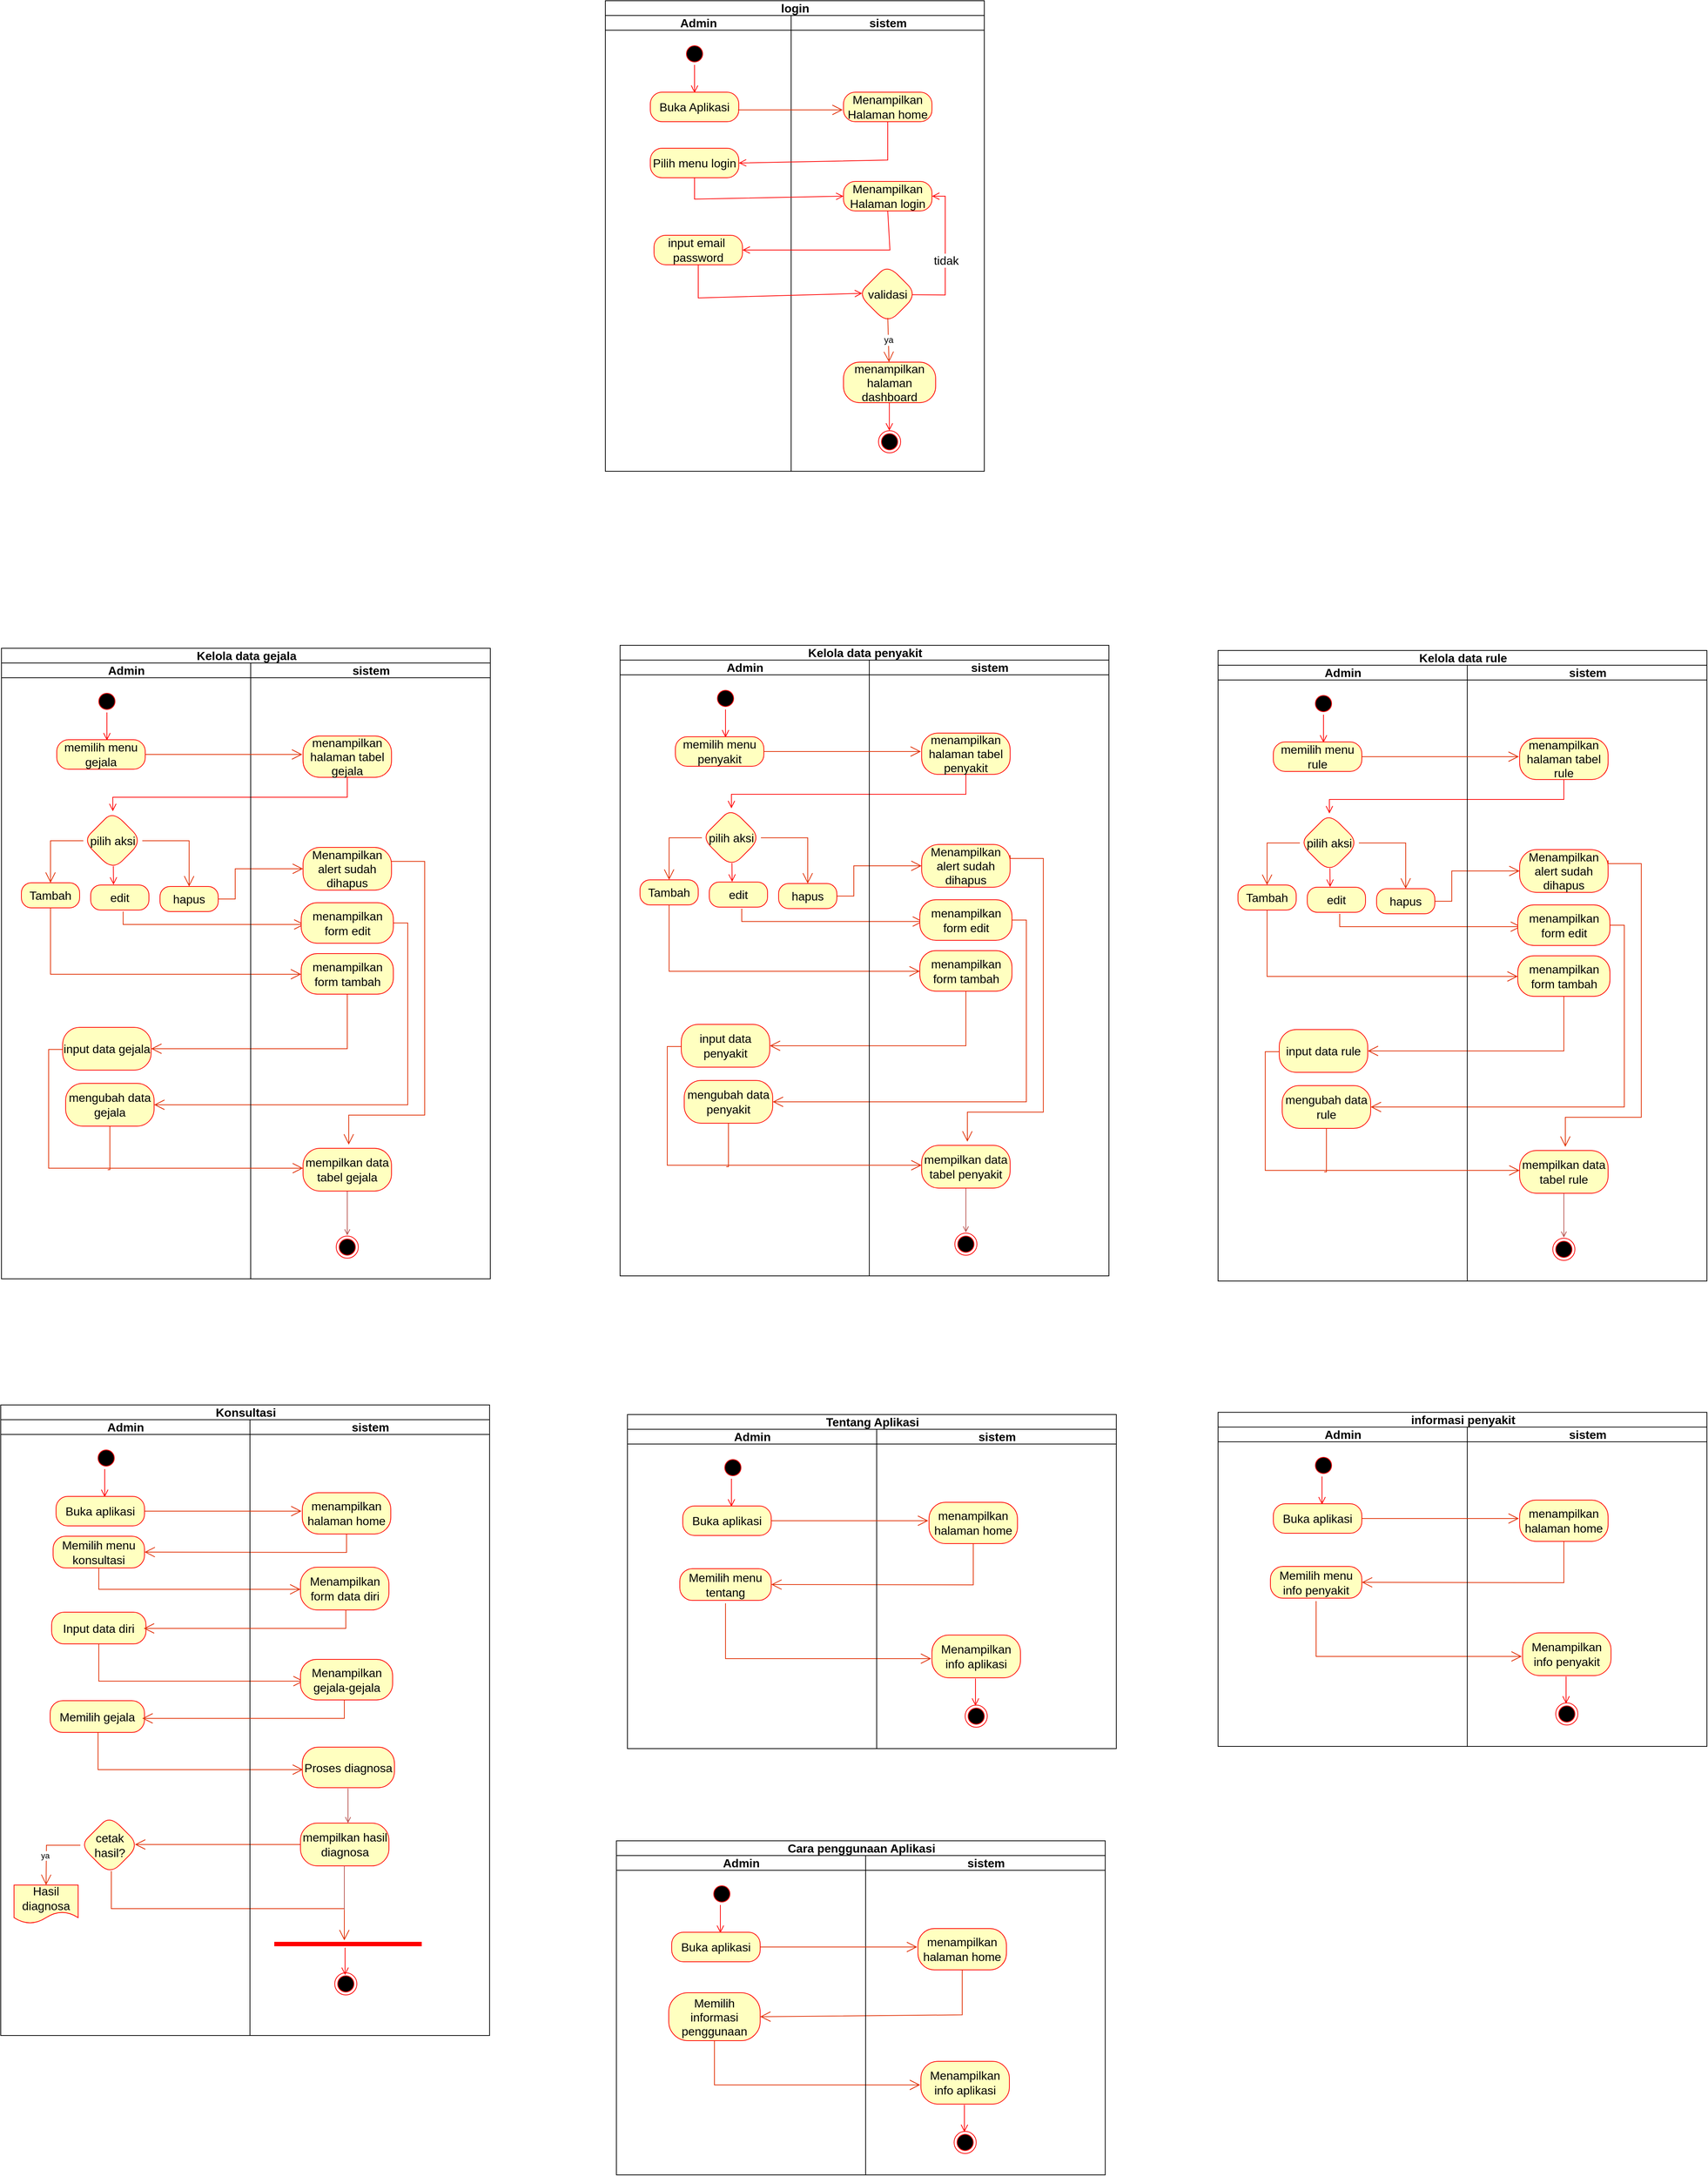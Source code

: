 <mxfile version="21.2.9" type="device" pages="8">
  <diagram name="Page-1" id="7stZ4st7olYAiR1sH1Dz">
    <mxGraphModel dx="3289" dy="1876" grid="0" gridSize="10" guides="1" tooltips="1" connect="1" arrows="1" fold="1" page="0" pageScale="1" pageWidth="827" pageHeight="1169" math="0" shadow="0">
      <root>
        <mxCell id="0" />
        <mxCell id="1" parent="0" />
        <mxCell id="h92_oG6zmkIHJl_vDyYq-19" value="login" style="swimlane;childLayout=stackLayout;resizeParent=1;resizeParentMax=0;startSize=20;html=1;fontSize=16;" parent="1" vertex="1">
          <mxGeometry x="20.0" y="-495" width="514" height="638" as="geometry" />
        </mxCell>
        <mxCell id="h92_oG6zmkIHJl_vDyYq-20" value="Admin" style="swimlane;startSize=20;html=1;fontSize=16;" parent="h92_oG6zmkIHJl_vDyYq-19" vertex="1">
          <mxGeometry y="20" width="252" height="618" as="geometry" />
        </mxCell>
        <mxCell id="h92_oG6zmkIHJl_vDyYq-23" value="" style="ellipse;html=1;shape=startState;fillColor=#000000;strokeColor=#ff0000;fontSize=16;" parent="h92_oG6zmkIHJl_vDyYq-20" vertex="1">
          <mxGeometry x="106.0" y="37" width="30" height="30" as="geometry" />
        </mxCell>
        <mxCell id="h92_oG6zmkIHJl_vDyYq-24" value="" style="edgeStyle=orthogonalEdgeStyle;html=1;verticalAlign=bottom;endArrow=open;endSize=8;strokeColor=#ff0000;rounded=0;fontSize=12;curved=1;" parent="h92_oG6zmkIHJl_vDyYq-20" source="h92_oG6zmkIHJl_vDyYq-23" edge="1">
          <mxGeometry relative="1" as="geometry">
            <mxPoint x="121.0" y="105" as="targetPoint" />
          </mxGeometry>
        </mxCell>
        <mxCell id="h92_oG6zmkIHJl_vDyYq-26" value="Buka Aplikasi" style="rounded=1;whiteSpace=wrap;html=1;arcSize=40;fontColor=#000000;fillColor=#ffffc0;strokeColor=#ff0000;fontSize=16;" parent="h92_oG6zmkIHJl_vDyYq-20" vertex="1">
          <mxGeometry x="61.0" y="104" width="120" height="40" as="geometry" />
        </mxCell>
        <mxCell id="h92_oG6zmkIHJl_vDyYq-30" value="Pilih menu login" style="rounded=1;whiteSpace=wrap;html=1;arcSize=40;fontColor=#000000;fillColor=#ffffc0;strokeColor=#ff0000;fontSize=16;" parent="h92_oG6zmkIHJl_vDyYq-20" vertex="1">
          <mxGeometry x="61.0" y="180" width="120" height="40" as="geometry" />
        </mxCell>
        <mxCell id="h92_oG6zmkIHJl_vDyYq-49" value="input email&amp;nbsp;&lt;br&gt;password" style="rounded=1;whiteSpace=wrap;html=1;arcSize=40;fontColor=#000000;fillColor=#ffffc0;strokeColor=#ff0000;fontSize=16;" parent="h92_oG6zmkIHJl_vDyYq-20" vertex="1">
          <mxGeometry x="66.0" y="298" width="120" height="40" as="geometry" />
        </mxCell>
        <mxCell id="h92_oG6zmkIHJl_vDyYq-21" value="sistem" style="swimlane;startSize=20;html=1;fontSize=16;" parent="h92_oG6zmkIHJl_vDyYq-19" vertex="1">
          <mxGeometry x="252" y="20" width="262" height="618" as="geometry" />
        </mxCell>
        <mxCell id="h92_oG6zmkIHJl_vDyYq-28" value="Menampilkan Halaman home" style="rounded=1;whiteSpace=wrap;html=1;arcSize=40;fontColor=#000000;fillColor=#ffffc0;strokeColor=#ff0000;fontSize=16;" parent="h92_oG6zmkIHJl_vDyYq-21" vertex="1">
          <mxGeometry x="71.0" y="104" width="120" height="40" as="geometry" />
        </mxCell>
        <mxCell id="h92_oG6zmkIHJl_vDyYq-37" value="" style="endArrow=open;endFill=1;endSize=12;html=1;rounded=0;fontSize=12;curved=1;fillColor=#ffe6cc;strokeColor=#e02d00;" parent="h92_oG6zmkIHJl_vDyYq-21" edge="1">
          <mxGeometry width="160" relative="1" as="geometry">
            <mxPoint x="-72.0" y="128" as="sourcePoint" />
            <mxPoint x="70.0" y="128" as="targetPoint" />
          </mxGeometry>
        </mxCell>
        <mxCell id="h92_oG6zmkIHJl_vDyYq-48" value="Menampilkan Halaman login" style="rounded=1;whiteSpace=wrap;html=1;arcSize=40;fontColor=#000000;fillColor=#ffffc0;strokeColor=#ff0000;fontSize=16;" parent="h92_oG6zmkIHJl_vDyYq-21" vertex="1">
          <mxGeometry x="71.0" y="225" width="120" height="40" as="geometry" />
        </mxCell>
        <mxCell id="h92_oG6zmkIHJl_vDyYq-53" value="validasi" style="rhombus;whiteSpace=wrap;html=1;fontSize=16;fillColor=#ffffc0;strokeColor=#ff0000;fontColor=#000000;rounded=1;arcSize=40;" parent="h92_oG6zmkIHJl_vDyYq-21" vertex="1">
          <mxGeometry x="91.0" y="338" width="80" height="80" as="geometry" />
        </mxCell>
        <mxCell id="h92_oG6zmkIHJl_vDyYq-55" value="" style="html=1;verticalAlign=bottom;endArrow=open;endSize=8;strokeColor=#ff0000;rounded=0;fontSize=12;exitX=0.911;exitY=0.508;exitDx=0;exitDy=0;entryX=1;entryY=0.5;entryDx=0;entryDy=0;exitPerimeter=0;" parent="h92_oG6zmkIHJl_vDyYq-21" source="h92_oG6zmkIHJl_vDyYq-53" target="h92_oG6zmkIHJl_vDyYq-48" edge="1">
          <mxGeometry relative="1" as="geometry">
            <mxPoint x="101" y="388" as="targetPoint" />
            <mxPoint x="-135" y="348" as="sourcePoint" />
            <Array as="points">
              <mxPoint x="209.0" y="379" />
              <mxPoint x="209.0" y="245" />
            </Array>
          </mxGeometry>
        </mxCell>
        <mxCell id="h92_oG6zmkIHJl_vDyYq-57" value="tidak" style="edgeLabel;html=1;align=center;verticalAlign=middle;resizable=0;points=[];fontSize=16;" parent="h92_oG6zmkIHJl_vDyYq-55" vertex="1" connectable="0">
          <mxGeometry x="-0.061" y="-1" relative="1" as="geometry">
            <mxPoint as="offset" />
          </mxGeometry>
        </mxCell>
        <mxCell id="h92_oG6zmkIHJl_vDyYq-58" value="menampilkan halaman dashboard" style="rounded=1;whiteSpace=wrap;html=1;arcSize=40;fontColor=#000000;fillColor=#ffffc0;strokeColor=#ff0000;fontSize=16;" parent="h92_oG6zmkIHJl_vDyYq-21" vertex="1">
          <mxGeometry x="71" y="470" width="125" height="55" as="geometry" />
        </mxCell>
        <mxCell id="h92_oG6zmkIHJl_vDyYq-56" value="ya" style="endArrow=open;endFill=1;endSize=12;html=1;rounded=0;fontSize=12;curved=1;fillColor=#ffe6cc;strokeColor=#e02d00;exitX=0.501;exitY=0.901;exitDx=0;exitDy=0;exitPerimeter=0;" parent="h92_oG6zmkIHJl_vDyYq-21" source="h92_oG6zmkIHJl_vDyYq-53" target="h92_oG6zmkIHJl_vDyYq-58" edge="1">
          <mxGeometry width="160" relative="1" as="geometry">
            <mxPoint x="-80.0" y="138" as="sourcePoint" />
            <mxPoint x="131.0" y="449" as="targetPoint" />
          </mxGeometry>
        </mxCell>
        <mxCell id="h92_oG6zmkIHJl_vDyYq-61" value="" style="edgeStyle=orthogonalEdgeStyle;html=1;verticalAlign=bottom;endArrow=open;endSize=8;strokeColor=#ff0000;rounded=0;fontSize=12;curved=1;" parent="h92_oG6zmkIHJl_vDyYq-21" edge="1">
          <mxGeometry relative="1" as="geometry">
            <mxPoint x="133.18" y="563" as="targetPoint" />
            <mxPoint x="133.18" y="525" as="sourcePoint" />
          </mxGeometry>
        </mxCell>
        <mxCell id="h92_oG6zmkIHJl_vDyYq-62" value="" style="ellipse;html=1;shape=endState;fillColor=#000000;strokeColor=#ff0000;fontSize=16;" parent="h92_oG6zmkIHJl_vDyYq-21" vertex="1">
          <mxGeometry x="118.5" y="563" width="30" height="30" as="geometry" />
        </mxCell>
        <mxCell id="h92_oG6zmkIHJl_vDyYq-47" value="" style="html=1;verticalAlign=bottom;endArrow=open;endSize=8;strokeColor=#ff0000;rounded=0;fontSize=12;exitX=0.5;exitY=1;exitDx=0;exitDy=0;entryX=1;entryY=0.5;entryDx=0;entryDy=0;" parent="h92_oG6zmkIHJl_vDyYq-19" source="h92_oG6zmkIHJl_vDyYq-28" target="h92_oG6zmkIHJl_vDyYq-30" edge="1">
          <mxGeometry relative="1" as="geometry">
            <mxPoint x="131.0" y="310" as="targetPoint" />
            <mxPoint x="131" y="250" as="sourcePoint" />
            <Array as="points">
              <mxPoint x="383.0" y="216" />
            </Array>
          </mxGeometry>
        </mxCell>
        <mxCell id="h92_oG6zmkIHJl_vDyYq-31" value="" style="html=1;verticalAlign=bottom;endArrow=open;endSize=8;strokeColor=#ff0000;rounded=0;fontSize=12;exitX=0.5;exitY=1;exitDx=0;exitDy=0;entryX=0;entryY=0.5;entryDx=0;entryDy=0;" parent="h92_oG6zmkIHJl_vDyYq-19" source="h92_oG6zmkIHJl_vDyYq-30" target="h92_oG6zmkIHJl_vDyYq-48" edge="1">
          <mxGeometry relative="1" as="geometry">
            <mxPoint x="326.0" y="267" as="targetPoint" />
            <Array as="points">
              <mxPoint x="121.0" y="269" />
            </Array>
          </mxGeometry>
        </mxCell>
        <mxCell id="h92_oG6zmkIHJl_vDyYq-51" value="" style="html=1;verticalAlign=bottom;endArrow=open;endSize=8;strokeColor=#ff0000;rounded=0;fontSize=12;exitX=0.5;exitY=1;exitDx=0;exitDy=0;entryX=1;entryY=0.5;entryDx=0;entryDy=0;" parent="h92_oG6zmkIHJl_vDyYq-19" source="h92_oG6zmkIHJl_vDyYq-48" target="h92_oG6zmkIHJl_vDyYq-49" edge="1">
          <mxGeometry relative="1" as="geometry">
            <mxPoint x="352" y="275" as="targetPoint" />
            <mxPoint x="131" y="250" as="sourcePoint" />
            <Array as="points">
              <mxPoint x="386.0" y="338" />
            </Array>
          </mxGeometry>
        </mxCell>
        <mxCell id="h92_oG6zmkIHJl_vDyYq-52" value="" style="html=1;verticalAlign=bottom;endArrow=open;endSize=8;strokeColor=#ff0000;rounded=0;fontSize=12;exitX=0.5;exitY=1;exitDx=0;exitDy=0;entryX=0.067;entryY=0.484;entryDx=0;entryDy=0;entryPerimeter=0;" parent="h92_oG6zmkIHJl_vDyYq-19" source="h92_oG6zmkIHJl_vDyYq-49" target="h92_oG6zmkIHJl_vDyYq-53" edge="1">
          <mxGeometry relative="1" as="geometry">
            <mxPoint x="342.0" y="400" as="targetPoint" />
            <mxPoint x="412" y="295" as="sourcePoint" />
            <Array as="points">
              <mxPoint x="126.0" y="403" />
            </Array>
          </mxGeometry>
        </mxCell>
        <mxCell id="a8-X8E4taNQqwArWPGs_-40" value="" style="endArrow=open;endFill=1;endSize=12;html=1;rounded=0;fontSize=12;fillColor=#ffe6cc;strokeColor=#e02d00;edgeStyle=orthogonalEdgeStyle;exitX=1;exitY=0.25;exitDx=0;exitDy=0;" parent="1" source="a8-X8E4taNQqwArWPGs_-68" edge="1">
          <mxGeometry width="160" relative="1" as="geometry">
            <mxPoint x="559.0" y="793" as="sourcePoint" />
            <mxPoint x="511" y="1052" as="targetPoint" />
            <Array as="points">
              <mxPoint x="569" y="668" />
              <mxPoint x="614" y="668" />
              <mxPoint x="614" y="1012" />
              <mxPoint x="511" y="1012" />
            </Array>
          </mxGeometry>
        </mxCell>
        <mxCell id="a8-X8E4taNQqwArWPGs_-50" value="Kelola data penyakit" style="swimlane;childLayout=stackLayout;resizeParent=1;resizeParentMax=0;startSize=20;html=1;fontSize=16;" parent="1" vertex="1">
          <mxGeometry x="40.0" y="379" width="663" height="855" as="geometry" />
        </mxCell>
        <mxCell id="a8-X8E4taNQqwArWPGs_-51" value="Admin" style="swimlane;startSize=20;html=1;fontSize=16;" parent="a8-X8E4taNQqwArWPGs_-50" vertex="1">
          <mxGeometry y="20" width="338" height="835" as="geometry" />
        </mxCell>
        <mxCell id="a8-X8E4taNQqwArWPGs_-52" value="" style="ellipse;html=1;shape=startState;fillColor=#000000;strokeColor=#ff0000;fontSize=16;" parent="a8-X8E4taNQqwArWPGs_-51" vertex="1">
          <mxGeometry x="128.0" y="37" width="30" height="30" as="geometry" />
        </mxCell>
        <mxCell id="a8-X8E4taNQqwArWPGs_-53" value="" style="edgeStyle=orthogonalEdgeStyle;html=1;verticalAlign=bottom;endArrow=open;endSize=8;strokeColor=#ff0000;rounded=0;fontSize=12;curved=1;" parent="a8-X8E4taNQqwArWPGs_-51" edge="1">
          <mxGeometry relative="1" as="geometry">
            <mxPoint x="143.0" y="105" as="targetPoint" />
            <mxPoint x="143.0" y="67" as="sourcePoint" />
            <Array as="points">
              <mxPoint x="143" y="85" />
              <mxPoint x="143" y="85" />
            </Array>
          </mxGeometry>
        </mxCell>
        <mxCell id="a8-X8E4taNQqwArWPGs_-54" value="memilih menu penyakit" style="rounded=1;whiteSpace=wrap;html=1;arcSize=40;fontColor=#000000;fillColor=#ffffc0;strokeColor=#ff0000;fontSize=16;" parent="a8-X8E4taNQqwArWPGs_-51" vertex="1">
          <mxGeometry x="75.0" y="104" width="120" height="40" as="geometry" />
        </mxCell>
        <mxCell id="a8-X8E4taNQqwArWPGs_-55" value="Tambah" style="rounded=1;whiteSpace=wrap;html=1;arcSize=40;fontColor=#000000;fillColor=#ffffc0;strokeColor=#ff0000;fontSize=16;" parent="a8-X8E4taNQqwArWPGs_-51" vertex="1">
          <mxGeometry x="27" y="298" width="79" height="34" as="geometry" />
        </mxCell>
        <mxCell id="a8-X8E4taNQqwArWPGs_-56" value="pilih aksi" style="rhombus;whiteSpace=wrap;html=1;fontSize=16;fillColor=#ffffc0;strokeColor=#ff0000;fontColor=#000000;rounded=1;arcSize=40;" parent="a8-X8E4taNQqwArWPGs_-51" vertex="1">
          <mxGeometry x="111.0" y="201" width="80" height="80" as="geometry" />
        </mxCell>
        <mxCell id="a8-X8E4taNQqwArWPGs_-57" value="hapus" style="rounded=1;whiteSpace=wrap;html=1;arcSize=40;fontColor=#000000;fillColor=#ffffc0;strokeColor=#ff0000;fontSize=16;" parent="a8-X8E4taNQqwArWPGs_-51" vertex="1">
          <mxGeometry x="215" y="303" width="79" height="34" as="geometry" />
        </mxCell>
        <mxCell id="a8-X8E4taNQqwArWPGs_-58" value="edit" style="rounded=1;whiteSpace=wrap;html=1;arcSize=40;fontColor=#000000;fillColor=#ffffc0;strokeColor=#ff0000;fontSize=16;" parent="a8-X8E4taNQqwArWPGs_-51" vertex="1">
          <mxGeometry x="121" y="301" width="79" height="34" as="geometry" />
        </mxCell>
        <mxCell id="a8-X8E4taNQqwArWPGs_-59" value="" style="endArrow=open;endFill=1;endSize=12;html=1;rounded=0;fontSize=12;fillColor=#ffe6cc;strokeColor=#e02d00;exitX=0;exitY=0.5;exitDx=0;exitDy=0;entryX=0.5;entryY=0;entryDx=0;entryDy=0;edgeStyle=orthogonalEdgeStyle;" parent="a8-X8E4taNQqwArWPGs_-51" source="a8-X8E4taNQqwArWPGs_-56" target="a8-X8E4taNQqwArWPGs_-55" edge="1">
          <mxGeometry width="160" relative="1" as="geometry">
            <mxPoint x="205" y="134" as="sourcePoint" />
            <mxPoint x="418.0" y="134" as="targetPoint" />
          </mxGeometry>
        </mxCell>
        <mxCell id="a8-X8E4taNQqwArWPGs_-60" value="" style="endArrow=open;endFill=1;endSize=12;html=1;rounded=0;fontSize=12;fillColor=#ffe6cc;strokeColor=#e02d00;exitX=1;exitY=0.5;exitDx=0;exitDy=0;entryX=0.5;entryY=0;entryDx=0;entryDy=0;edgeStyle=orthogonalEdgeStyle;" parent="a8-X8E4taNQqwArWPGs_-51" source="a8-X8E4taNQqwArWPGs_-56" target="a8-X8E4taNQqwArWPGs_-57" edge="1">
          <mxGeometry width="160" relative="1" as="geometry">
            <mxPoint x="121" y="251" as="sourcePoint" />
            <mxPoint x="77" y="308" as="targetPoint" />
          </mxGeometry>
        </mxCell>
        <mxCell id="a8-X8E4taNQqwArWPGs_-61" value="" style="endArrow=open;endFill=1;endSize=12;html=1;rounded=0;fontSize=12;fillColor=#ffe6cc;strokeColor=#e02d00;edgeStyle=orthogonalEdgeStyle;exitX=0.5;exitY=1;exitDx=0;exitDy=0;entryX=0;entryY=0.5;entryDx=0;entryDy=0;" parent="a8-X8E4taNQqwArWPGs_-51" edge="1">
          <mxGeometry width="160" relative="1" as="geometry">
            <mxPoint x="165" y="337" as="sourcePoint" />
            <mxPoint x="411" y="354.5" as="targetPoint" />
            <Array as="points">
              <mxPoint x="165" y="355" />
            </Array>
          </mxGeometry>
        </mxCell>
        <mxCell id="a8-X8E4taNQqwArWPGs_-62" value="input data penyakit" style="rounded=1;whiteSpace=wrap;html=1;arcSize=40;fontColor=#000000;fillColor=#ffffc0;strokeColor=#ff0000;fontSize=16;" parent="a8-X8E4taNQqwArWPGs_-51" vertex="1">
          <mxGeometry x="83" y="494" width="120" height="58" as="geometry" />
        </mxCell>
        <mxCell id="a8-X8E4taNQqwArWPGs_-63" value="mengubah data penyakit" style="rounded=1;whiteSpace=wrap;html=1;arcSize=40;fontColor=#000000;fillColor=#ffffc0;strokeColor=#ff0000;fontSize=16;" parent="a8-X8E4taNQqwArWPGs_-51" vertex="1">
          <mxGeometry x="87" y="570" width="120" height="58" as="geometry" />
        </mxCell>
        <mxCell id="a8-X8E4taNQqwArWPGs_-64" value="" style="endArrow=none;endFill=0;endSize=12;html=1;rounded=0;fontSize=12;fillColor=#ffe6cc;strokeColor=#e02d00;exitX=0.5;exitY=1;exitDx=0;exitDy=0;edgeStyle=orthogonalEdgeStyle;" parent="a8-X8E4taNQqwArWPGs_-51" source="a8-X8E4taNQqwArWPGs_-63" edge="1">
          <mxGeometry width="160" relative="1" as="geometry">
            <mxPoint x="182.5" y="658" as="sourcePoint" />
            <mxPoint x="144.0" y="687" as="targetPoint" />
            <Array as="points">
              <mxPoint x="147" y="687" />
            </Array>
          </mxGeometry>
        </mxCell>
        <mxCell id="a8-X8E4taNQqwArWPGs_-113" value="" style="html=1;verticalAlign=bottom;endArrow=open;endSize=8;strokeColor=#ff0000;rounded=0;fontSize=12;exitX=0.509;exitY=0.929;exitDx=0;exitDy=0;exitPerimeter=0;entryX=0.392;entryY=-0.011;entryDx=0;entryDy=0;entryPerimeter=0;" parent="a8-X8E4taNQqwArWPGs_-51" source="a8-X8E4taNQqwArWPGs_-56" target="a8-X8E4taNQqwArWPGs_-58" edge="1">
          <mxGeometry relative="1" as="geometry">
            <mxPoint x="152.0" y="297" as="targetPoint" />
            <mxPoint x="153.0" y="263" as="sourcePoint" />
          </mxGeometry>
        </mxCell>
        <mxCell id="a8-X8E4taNQqwArWPGs_-74" value="" style="html=1;verticalAlign=bottom;endArrow=open;endSize=8;strokeColor=#ff0000;rounded=0;fontSize=12;exitX=0.5;exitY=1;exitDx=0;exitDy=0;entryX=0.5;entryY=0;entryDx=0;entryDy=0;" parent="a8-X8E4taNQqwArWPGs_-50" source="a8-X8E4taNQqwArWPGs_-66" target="a8-X8E4taNQqwArWPGs_-56" edge="1">
          <mxGeometry relative="1" as="geometry">
            <mxPoint x="181.0" y="220" as="targetPoint" />
            <mxPoint x="131" y="250" as="sourcePoint" />
            <Array as="points">
              <mxPoint x="469.0" y="202" />
              <mxPoint x="151.0" y="202" />
            </Array>
          </mxGeometry>
        </mxCell>
        <mxCell id="a8-X8E4taNQqwArWPGs_-75" value="" style="endArrow=open;endFill=1;endSize=12;html=1;rounded=0;fontSize=12;fillColor=#ffe6cc;strokeColor=#e02d00;exitX=1;exitY=0.5;exitDx=0;exitDy=0;edgeStyle=orthogonalEdgeStyle;" parent="a8-X8E4taNQqwArWPGs_-50" source="a8-X8E4taNQqwArWPGs_-57" target="a8-X8E4taNQqwArWPGs_-68" edge="1">
          <mxGeometry width="160" relative="1" as="geometry">
            <mxPoint x="121" y="271" as="sourcePoint" />
            <mxPoint x="77" y="328" as="targetPoint" />
            <Array as="points">
              <mxPoint x="317" y="340" />
              <mxPoint x="317" y="299" />
            </Array>
          </mxGeometry>
        </mxCell>
        <mxCell id="a8-X8E4taNQqwArWPGs_-76" value="" style="endArrow=open;endFill=1;endSize=12;html=1;rounded=0;fontSize=12;fillColor=#ffe6cc;strokeColor=#e02d00;edgeStyle=orthogonalEdgeStyle;exitX=0.5;exitY=1;exitDx=0;exitDy=0;entryX=0;entryY=0.5;entryDx=0;entryDy=0;" parent="a8-X8E4taNQqwArWPGs_-50" source="a8-X8E4taNQqwArWPGs_-55" target="a8-X8E4taNQqwArWPGs_-70" edge="1">
          <mxGeometry width="160" relative="1" as="geometry">
            <mxPoint x="175" y="367" as="sourcePoint" />
            <mxPoint x="421" y="384.5" as="targetPoint" />
            <Array as="points">
              <mxPoint x="67" y="442" />
              <mxPoint x="407" y="442" />
            </Array>
          </mxGeometry>
        </mxCell>
        <mxCell id="a8-X8E4taNQqwArWPGs_-77" value="" style="endArrow=open;endFill=1;endSize=12;html=1;rounded=0;fontSize=12;fillColor=#ffe6cc;strokeColor=#e02d00;edgeStyle=orthogonalEdgeStyle;exitX=0.5;exitY=1;exitDx=0;exitDy=0;entryX=1;entryY=0.5;entryDx=0;entryDy=0;" parent="a8-X8E4taNQqwArWPGs_-50" source="a8-X8E4taNQqwArWPGs_-70" target="a8-X8E4taNQqwArWPGs_-62" edge="1">
          <mxGeometry width="160" relative="1" as="geometry">
            <mxPoint x="77" y="362" as="sourcePoint" />
            <mxPoint x="417" y="452" as="targetPoint" />
            <Array as="points">
              <mxPoint x="469" y="543" />
            </Array>
          </mxGeometry>
        </mxCell>
        <mxCell id="a8-X8E4taNQqwArWPGs_-78" value="" style="endArrow=open;endFill=1;endSize=12;html=1;rounded=0;fontSize=12;fillColor=#ffe6cc;strokeColor=#e02d00;edgeStyle=orthogonalEdgeStyle;exitX=1;exitY=0.5;exitDx=0;exitDy=0;entryX=1;entryY=0.5;entryDx=0;entryDy=0;" parent="a8-X8E4taNQqwArWPGs_-50" source="a8-X8E4taNQqwArWPGs_-69" target="a8-X8E4taNQqwArWPGs_-63" edge="1">
          <mxGeometry width="160" relative="1" as="geometry">
            <mxPoint x="479" y="479" as="sourcePoint" />
            <mxPoint x="213" y="553" as="targetPoint" />
            <Array as="points">
              <mxPoint x="551" y="372" />
              <mxPoint x="551" y="619" />
            </Array>
          </mxGeometry>
        </mxCell>
        <mxCell id="a8-X8E4taNQqwArWPGs_-65" value="sistem" style="swimlane;startSize=20;html=1;fontSize=16;" parent="a8-X8E4taNQqwArWPGs_-50" vertex="1">
          <mxGeometry x="338" y="20" width="325" height="835" as="geometry" />
        </mxCell>
        <mxCell id="a8-X8E4taNQqwArWPGs_-66" value="menampilkan halaman tabel penyakit" style="rounded=1;whiteSpace=wrap;html=1;arcSize=40;fontColor=#000000;fillColor=#ffffc0;strokeColor=#ff0000;fontSize=16;" parent="a8-X8E4taNQqwArWPGs_-65" vertex="1">
          <mxGeometry x="71" y="99" width="120" height="56" as="geometry" />
        </mxCell>
        <mxCell id="a8-X8E4taNQqwArWPGs_-67" value="" style="endArrow=open;endFill=1;endSize=12;html=1;rounded=0;fontSize=12;curved=1;fillColor=#ffe6cc;strokeColor=#e02d00;exitX=1;exitY=0.5;exitDx=0;exitDy=0;" parent="a8-X8E4taNQqwArWPGs_-65" source="a8-X8E4taNQqwArWPGs_-54" edge="1">
          <mxGeometry width="160" relative="1" as="geometry">
            <mxPoint x="-72.0" y="128" as="sourcePoint" />
            <mxPoint x="70.0" y="124" as="targetPoint" />
          </mxGeometry>
        </mxCell>
        <mxCell id="a8-X8E4taNQqwArWPGs_-68" value="Menampilkan alert sudah dihapus" style="rounded=1;whiteSpace=wrap;html=1;arcSize=40;fontColor=#000000;fillColor=#ffffc0;strokeColor=#ff0000;fontSize=16;" parent="a8-X8E4taNQqwArWPGs_-65" vertex="1">
          <mxGeometry x="71" y="250" width="120" height="58" as="geometry" />
        </mxCell>
        <mxCell id="a8-X8E4taNQqwArWPGs_-69" value="menampilkan form edit" style="rounded=1;whiteSpace=wrap;html=1;arcSize=40;fontColor=#000000;fillColor=#ffffc0;strokeColor=#ff0000;fontSize=16;" parent="a8-X8E4taNQqwArWPGs_-65" vertex="1">
          <mxGeometry x="68.5" y="325" width="125" height="55" as="geometry" />
        </mxCell>
        <mxCell id="a8-X8E4taNQqwArWPGs_-70" value="menampilkan form tambah" style="rounded=1;whiteSpace=wrap;html=1;arcSize=40;fontColor=#000000;fillColor=#ffffc0;strokeColor=#ff0000;fontSize=16;" parent="a8-X8E4taNQqwArWPGs_-65" vertex="1">
          <mxGeometry x="68.5" y="394" width="125" height="55" as="geometry" />
        </mxCell>
        <mxCell id="a8-X8E4taNQqwArWPGs_-71" value="" style="edgeStyle=orthogonalEdgeStyle;rounded=0;orthogonalLoop=1;jettySize=auto;html=1;endArrow=open;endFill=0;fillColor=#f8cecc;strokeColor=#b85450;" parent="a8-X8E4taNQqwArWPGs_-65" source="a8-X8E4taNQqwArWPGs_-72" edge="1">
          <mxGeometry relative="1" as="geometry">
            <mxPoint x="131.0" y="776" as="targetPoint" />
          </mxGeometry>
        </mxCell>
        <mxCell id="a8-X8E4taNQqwArWPGs_-72" value="mempilkan data tabel penyakit" style="rounded=1;whiteSpace=wrap;html=1;arcSize=40;fontColor=#000000;fillColor=#ffffc0;strokeColor=#ff0000;fontSize=16;" parent="a8-X8E4taNQqwArWPGs_-65" vertex="1">
          <mxGeometry x="71" y="658" width="120" height="58" as="geometry" />
        </mxCell>
        <mxCell id="a8-X8E4taNQqwArWPGs_-73" value="" style="ellipse;html=1;shape=endState;fillColor=#000000;strokeColor=#ff0000;" parent="a8-X8E4taNQqwArWPGs_-65" vertex="1">
          <mxGeometry x="116.0" y="777" width="30" height="30" as="geometry" />
        </mxCell>
        <mxCell id="a8-X8E4taNQqwArWPGs_-79" value="" style="endArrow=open;endFill=1;endSize=12;html=1;rounded=0;fontSize=12;fillColor=#ffe6cc;strokeColor=#e02d00;edgeStyle=orthogonalEdgeStyle;exitX=0;exitY=0.5;exitDx=0;exitDy=0;entryX=0;entryY=0.5;entryDx=0;entryDy=0;" parent="a8-X8E4taNQqwArWPGs_-50" edge="1">
          <mxGeometry width="160" relative="1" as="geometry">
            <mxPoint x="83" y="544" as="sourcePoint" />
            <mxPoint x="409" y="705" as="targetPoint" />
            <Array as="points">
              <mxPoint x="64" y="544" />
              <mxPoint x="64" y="705" />
            </Array>
          </mxGeometry>
        </mxCell>
        <mxCell id="a8-X8E4taNQqwArWPGs_-83" value="Konsultasi" style="swimlane;childLayout=stackLayout;resizeParent=1;resizeParentMax=0;startSize=20;html=1;fontSize=16;" parent="1" vertex="1">
          <mxGeometry x="-800.0" y="1409" width="663" height="855" as="geometry" />
        </mxCell>
        <mxCell id="a8-X8E4taNQqwArWPGs_-84" value="Admin" style="swimlane;startSize=20;html=1;fontSize=16;" parent="a8-X8E4taNQqwArWPGs_-83" vertex="1">
          <mxGeometry y="20" width="338" height="835" as="geometry" />
        </mxCell>
        <mxCell id="a8-X8E4taNQqwArWPGs_-85" value="" style="ellipse;html=1;shape=startState;fillColor=#000000;strokeColor=#ff0000;fontSize=16;" parent="a8-X8E4taNQqwArWPGs_-84" vertex="1">
          <mxGeometry x="128.0" y="37" width="30" height="30" as="geometry" />
        </mxCell>
        <mxCell id="a8-X8E4taNQqwArWPGs_-86" value="" style="edgeStyle=orthogonalEdgeStyle;html=1;verticalAlign=bottom;endArrow=open;endSize=8;strokeColor=#ff0000;rounded=0;fontSize=12;curved=1;" parent="a8-X8E4taNQqwArWPGs_-84" edge="1">
          <mxGeometry relative="1" as="geometry">
            <mxPoint x="141.0" y="105" as="targetPoint" />
            <mxPoint x="141.0" y="67" as="sourcePoint" />
            <Array as="points">
              <mxPoint x="141" y="85" />
              <mxPoint x="141" y="85" />
            </Array>
          </mxGeometry>
        </mxCell>
        <mxCell id="a8-X8E4taNQqwArWPGs_-87" value="Buka aplikasi" style="rounded=1;whiteSpace=wrap;html=1;arcSize=40;fontColor=#000000;fillColor=#ffffc0;strokeColor=#ff0000;fontSize=16;" parent="a8-X8E4taNQqwArWPGs_-84" vertex="1">
          <mxGeometry x="75.0" y="104" width="120" height="40" as="geometry" />
        </mxCell>
        <mxCell id="a8-X8E4taNQqwArWPGs_-90" value="Memilih menu konsultasi" style="rounded=1;whiteSpace=wrap;html=1;arcSize=40;fontColor=#000000;fillColor=#ffffc0;strokeColor=#ff0000;fontSize=16;" parent="a8-X8E4taNQqwArWPGs_-84" vertex="1">
          <mxGeometry x="71" y="158" width="124" height="43" as="geometry" />
        </mxCell>
        <mxCell id="a8-X8E4taNQqwArWPGs_-91" value="Input data diri" style="rounded=1;whiteSpace=wrap;html=1;arcSize=40;fontColor=#000000;fillColor=#ffffc0;strokeColor=#ff0000;fontSize=16;" parent="a8-X8E4taNQqwArWPGs_-84" vertex="1">
          <mxGeometry x="69" y="261" width="128" height="43" as="geometry" />
        </mxCell>
        <mxCell id="a8-X8E4taNQqwArWPGs_-94" value="" style="endArrow=open;endFill=1;endSize=12;html=1;rounded=0;fontSize=12;fillColor=#ffe6cc;strokeColor=#e02d00;edgeStyle=orthogonalEdgeStyle;exitX=0.5;exitY=1;exitDx=0;exitDy=0;entryX=0;entryY=0.5;entryDx=0;entryDy=0;" parent="a8-X8E4taNQqwArWPGs_-84" source="a8-X8E4taNQqwArWPGs_-91" edge="1">
          <mxGeometry width="160" relative="1" as="geometry">
            <mxPoint x="165" y="337" as="sourcePoint" />
            <mxPoint x="411" y="354.5" as="targetPoint" />
            <Array as="points">
              <mxPoint x="133" y="355" />
            </Array>
          </mxGeometry>
        </mxCell>
        <mxCell id="a8-X8E4taNQqwArWPGs_-133" value="Memilih gejala" style="rounded=1;whiteSpace=wrap;html=1;arcSize=40;fontColor=#000000;fillColor=#ffffc0;strokeColor=#ff0000;fontSize=16;" parent="a8-X8E4taNQqwArWPGs_-84" vertex="1">
          <mxGeometry x="67" y="381" width="128" height="43" as="geometry" />
        </mxCell>
        <mxCell id="a8-X8E4taNQqwArWPGs_-134" value="" style="endArrow=open;endFill=1;endSize=12;html=1;rounded=0;fontSize=12;fillColor=#ffe6cc;strokeColor=#e02d00;edgeStyle=orthogonalEdgeStyle;exitX=0.5;exitY=1;exitDx=0;exitDy=0;entryX=0;entryY=0.5;entryDx=0;entryDy=0;" parent="a8-X8E4taNQqwArWPGs_-84" edge="1">
          <mxGeometry width="160" relative="1" as="geometry">
            <mxPoint x="132" y="424" as="sourcePoint" />
            <mxPoint x="410" y="474.5" as="targetPoint" />
            <Array as="points">
              <mxPoint x="132" y="475" />
            </Array>
          </mxGeometry>
        </mxCell>
        <mxCell id="a8-X8E4taNQqwArWPGs_-136" value="" style="endArrow=open;endFill=1;endSize=12;html=1;rounded=0;fontSize=12;fillColor=#ffe6cc;strokeColor=#e02d00;exitX=0;exitY=0.5;exitDx=0;exitDy=0;" parent="a8-X8E4taNQqwArWPGs_-84" source="a8-X8E4taNQqwArWPGs_-110" edge="1">
          <mxGeometry width="160" relative="1" as="geometry">
            <mxPoint x="413" y="599" as="sourcePoint" />
            <mxPoint x="182.0" y="576" as="targetPoint" />
            <Array as="points" />
          </mxGeometry>
        </mxCell>
        <mxCell id="a8-X8E4taNQqwArWPGs_-138" value="cetak hasil?" style="rhombus;whiteSpace=wrap;html=1;fontSize=16;fillColor=#ffffc0;strokeColor=#ff0000;fontColor=#000000;rounded=1;arcSize=40;" parent="a8-X8E4taNQqwArWPGs_-84" vertex="1">
          <mxGeometry x="108" y="537" width="80" height="80" as="geometry" />
        </mxCell>
        <mxCell id="a8-X8E4taNQqwArWPGs_-140" value="Hasil diagnosa" style="shape=document;whiteSpace=wrap;html=1;boundedLbl=1;fontSize=16;fillColor=#ffffc0;strokeColor=#ff0000;fontColor=#000000;rounded=1;arcSize=40;" parent="a8-X8E4taNQqwArWPGs_-84" vertex="1">
          <mxGeometry x="18" y="631" width="87" height="52" as="geometry" />
        </mxCell>
        <mxCell id="a8-X8E4taNQqwArWPGs_-142" value="" style="endArrow=open;endFill=1;endSize=12;html=1;rounded=0;fontSize=12;fillColor=#ffe6cc;strokeColor=#e02d00;exitX=0;exitY=0.5;exitDx=0;exitDy=0;entryX=0.5;entryY=0;entryDx=0;entryDy=0;" parent="a8-X8E4taNQqwArWPGs_-84" source="a8-X8E4taNQqwArWPGs_-138" target="a8-X8E4taNQqwArWPGs_-140" edge="1">
          <mxGeometry width="160" relative="1" as="geometry">
            <mxPoint x="417" y="586" as="sourcePoint" />
            <mxPoint x="192.0" y="586" as="targetPoint" />
            <Array as="points">
              <mxPoint x="62.0" y="577" />
            </Array>
          </mxGeometry>
        </mxCell>
        <mxCell id="a8-X8E4taNQqwArWPGs_-143" value="ya" style="edgeLabel;html=1;align=center;verticalAlign=middle;resizable=0;points=[];" parent="a8-X8E4taNQqwArWPGs_-142" vertex="1" connectable="0">
          <mxGeometry x="0.198" y="-2" relative="1" as="geometry">
            <mxPoint as="offset" />
          </mxGeometry>
        </mxCell>
        <mxCell id="a8-X8E4taNQqwArWPGs_-144" value="" style="endArrow=open;endFill=1;endSize=12;html=1;rounded=0;fontSize=12;fillColor=#ffe6cc;strokeColor=#e02d00;edgeStyle=orthogonalEdgeStyle;exitX=0.5;exitY=1;exitDx=0;exitDy=0;" parent="a8-X8E4taNQqwArWPGs_-84" target="a8-X8E4taNQqwArWPGs_-149" edge="1">
          <mxGeometry width="160" relative="1" as="geometry">
            <mxPoint x="150" y="612" as="sourcePoint" />
            <mxPoint x="428" y="662.5" as="targetPoint" />
            <Array as="points">
              <mxPoint x="150" y="663" />
              <mxPoint x="466" y="663" />
            </Array>
          </mxGeometry>
        </mxCell>
        <mxCell id="a8-X8E4taNQqwArWPGs_-99" value="" style="endArrow=open;endFill=1;endSize=12;html=1;rounded=0;fontSize=12;fillColor=#ffe6cc;strokeColor=#e02d00;exitX=0.5;exitY=1;exitDx=0;exitDy=0;edgeStyle=orthogonalEdgeStyle;" parent="a8-X8E4taNQqwArWPGs_-83" source="a8-X8E4taNQqwArWPGs_-90" target="a8-X8E4taNQqwArWPGs_-106" edge="1">
          <mxGeometry width="160" relative="1" as="geometry">
            <mxPoint x="121" y="271" as="sourcePoint" />
            <mxPoint x="77" y="328" as="targetPoint" />
            <Array as="points">
              <mxPoint x="133" y="250" />
            </Array>
          </mxGeometry>
        </mxCell>
        <mxCell id="a8-X8E4taNQqwArWPGs_-128" value="" style="endArrow=open;endFill=1;endSize=12;html=1;rounded=0;fontSize=12;fillColor=#ffe6cc;strokeColor=#e02d00;exitX=0.5;exitY=1;exitDx=0;exitDy=0;entryX=1;entryY=0.5;entryDx=0;entryDy=0;" parent="a8-X8E4taNQqwArWPGs_-83" source="a8-X8E4taNQqwArWPGs_-104" target="a8-X8E4taNQqwArWPGs_-90" edge="1">
          <mxGeometry width="160" relative="1" as="geometry">
            <mxPoint x="466.0" y="212" as="sourcePoint" />
            <mxPoint x="253.0" y="204" as="targetPoint" />
            <Array as="points">
              <mxPoint x="469.0" y="200" />
            </Array>
          </mxGeometry>
        </mxCell>
        <mxCell id="a8-X8E4taNQqwArWPGs_-103" value="sistem" style="swimlane;startSize=20;html=1;fontSize=16;" parent="a8-X8E4taNQqwArWPGs_-83" vertex="1">
          <mxGeometry x="338" y="20" width="325" height="835" as="geometry" />
        </mxCell>
        <mxCell id="a8-X8E4taNQqwArWPGs_-104" value="menampilkan halaman home" style="rounded=1;whiteSpace=wrap;html=1;arcSize=40;fontColor=#000000;fillColor=#ffffc0;strokeColor=#ff0000;fontSize=16;" parent="a8-X8E4taNQqwArWPGs_-103" vertex="1">
          <mxGeometry x="71" y="99" width="120" height="56" as="geometry" />
        </mxCell>
        <mxCell id="a8-X8E4taNQqwArWPGs_-105" value="" style="endArrow=open;endFill=1;endSize=12;html=1;rounded=0;fontSize=12;curved=1;fillColor=#ffe6cc;strokeColor=#e02d00;exitX=1;exitY=0.5;exitDx=0;exitDy=0;" parent="a8-X8E4taNQqwArWPGs_-103" source="a8-X8E4taNQqwArWPGs_-87" edge="1">
          <mxGeometry width="160" relative="1" as="geometry">
            <mxPoint x="-72.0" y="128" as="sourcePoint" />
            <mxPoint x="70.0" y="124" as="targetPoint" />
          </mxGeometry>
        </mxCell>
        <mxCell id="a8-X8E4taNQqwArWPGs_-106" value="Menampilkan form data diri" style="rounded=1;whiteSpace=wrap;html=1;arcSize=40;fontColor=#000000;fillColor=#ffffc0;strokeColor=#ff0000;fontSize=16;" parent="a8-X8E4taNQqwArWPGs_-103" vertex="1">
          <mxGeometry x="68.5" y="200" width="120" height="58" as="geometry" />
        </mxCell>
        <mxCell id="a8-X8E4taNQqwArWPGs_-107" value="Menampilkan gejala-gejala" style="rounded=1;whiteSpace=wrap;html=1;arcSize=40;fontColor=#000000;fillColor=#ffffc0;strokeColor=#ff0000;fontSize=16;" parent="a8-X8E4taNQqwArWPGs_-103" vertex="1">
          <mxGeometry x="68.5" y="325" width="125" height="55" as="geometry" />
        </mxCell>
        <mxCell id="a8-X8E4taNQqwArWPGs_-108" value="Proses diagnosa" style="rounded=1;whiteSpace=wrap;html=1;arcSize=40;fontColor=#000000;fillColor=#ffffc0;strokeColor=#ff0000;fontSize=16;" parent="a8-X8E4taNQqwArWPGs_-103" vertex="1">
          <mxGeometry x="71" y="444" width="125" height="55" as="geometry" />
        </mxCell>
        <mxCell id="a8-X8E4taNQqwArWPGs_-110" value="mempilkan hasil diagnosa" style="rounded=1;whiteSpace=wrap;html=1;arcSize=40;fontColor=#000000;fillColor=#ffffc0;strokeColor=#ff0000;fontSize=16;" parent="a8-X8E4taNQqwArWPGs_-103" vertex="1">
          <mxGeometry x="68.5" y="547" width="120" height="58" as="geometry" />
        </mxCell>
        <mxCell id="a8-X8E4taNQqwArWPGs_-111" value="" style="ellipse;html=1;shape=endState;fillColor=#000000;strokeColor=#ff0000;" parent="a8-X8E4taNQqwArWPGs_-103" vertex="1">
          <mxGeometry x="115.0" y="750" width="30" height="30" as="geometry" />
        </mxCell>
        <mxCell id="a8-X8E4taNQqwArWPGs_-132" value="" style="endArrow=open;endFill=1;endSize=12;html=1;rounded=0;fontSize=12;fillColor=#ffe6cc;strokeColor=#e02d00;exitX=0.5;exitY=1;exitDx=0;exitDy=0;entryX=1;entryY=0.5;entryDx=0;entryDy=0;" parent="a8-X8E4taNQqwArWPGs_-103" edge="1">
          <mxGeometry width="160" relative="1" as="geometry">
            <mxPoint x="128" y="380" as="sourcePoint" />
            <mxPoint x="-146" y="405" as="targetPoint" />
            <Array as="points">
              <mxPoint x="128.0" y="405" />
            </Array>
          </mxGeometry>
        </mxCell>
        <mxCell id="a8-X8E4taNQqwArWPGs_-149" value="" style="shape=line;html=1;strokeWidth=6;strokeColor=#ff0000;" parent="a8-X8E4taNQqwArWPGs_-103" vertex="1">
          <mxGeometry x="33.0" y="706" width="200" height="10" as="geometry" />
        </mxCell>
        <mxCell id="a8-X8E4taNQqwArWPGs_-150" value="" style="edgeStyle=orthogonalEdgeStyle;html=1;verticalAlign=bottom;endArrow=open;endSize=8;strokeColor=#ff0000;rounded=0;" parent="a8-X8E4taNQqwArWPGs_-103" edge="1">
          <mxGeometry relative="1" as="geometry">
            <mxPoint x="129.0" y="753" as="targetPoint" />
            <mxPoint x="129.0" y="716" as="sourcePoint" />
          </mxGeometry>
        </mxCell>
        <mxCell id="a8-X8E4taNQqwArWPGs_-131" value="" style="endArrow=open;endFill=1;endSize=12;html=1;rounded=0;fontSize=12;fillColor=#ffe6cc;strokeColor=#e02d00;exitX=0.5;exitY=1;exitDx=0;exitDy=0;entryX=1;entryY=0.5;entryDx=0;entryDy=0;" parent="1" edge="1">
          <mxGeometry width="160" relative="1" as="geometry">
            <mxPoint x="-332.0" y="1687" as="sourcePoint" />
            <mxPoint x="-606.0" y="1712" as="targetPoint" />
            <Array as="points">
              <mxPoint x="-332" y="1712" />
            </Array>
          </mxGeometry>
        </mxCell>
        <mxCell id="a8-X8E4taNQqwArWPGs_-135" value="" style="edgeStyle=orthogonalEdgeStyle;rounded=0;orthogonalLoop=1;jettySize=auto;html=1;endArrow=open;endFill=0;fillColor=#f8cecc;strokeColor=#b85450;" parent="1" edge="1">
          <mxGeometry relative="1" as="geometry">
            <mxPoint x="-329" y="1976" as="targetPoint" />
            <mxPoint x="-329.0" y="1929" as="sourcePoint" />
            <Array as="points">
              <mxPoint x="-329.0" y="1976" />
              <mxPoint x="-329.0" y="1976" />
            </Array>
          </mxGeometry>
        </mxCell>
        <mxCell id="a8-X8E4taNQqwArWPGs_-152" value="" style="edgeStyle=orthogonalEdgeStyle;rounded=0;orthogonalLoop=1;jettySize=auto;html=1;endArrow=none;endFill=0;fillColor=#f8cecc;strokeColor=#b85450;" parent="1" source="a8-X8E4taNQqwArWPGs_-110" edge="1">
          <mxGeometry relative="1" as="geometry">
            <mxPoint x="-334" y="2094" as="targetPoint" />
            <mxPoint x="-334.0" y="2038" as="sourcePoint" />
            <Array as="points">
              <mxPoint x="-333" y="2085" />
            </Array>
          </mxGeometry>
        </mxCell>
        <mxCell id="a8-X8E4taNQqwArWPGs_-153" value="" style="endArrow=open;endFill=1;endSize=12;html=1;rounded=0;fontSize=12;fillColor=#ffe6cc;strokeColor=#e02d00;edgeStyle=orthogonalEdgeStyle;" parent="1" edge="1">
          <mxGeometry width="160" relative="1" as="geometry">
            <mxPoint x="-273" y="672" as="sourcePoint" />
            <mxPoint x="-328" y="1056" as="targetPoint" />
            <Array as="points">
              <mxPoint x="-225" y="672" />
              <mxPoint x="-225" y="1016" />
              <mxPoint x="-328" y="1016" />
            </Array>
          </mxGeometry>
        </mxCell>
        <mxCell id="a8-X8E4taNQqwArWPGs_-154" value="Kelola data gejala" style="swimlane;childLayout=stackLayout;resizeParent=1;resizeParentMax=0;startSize=20;html=1;fontSize=16;" parent="1" vertex="1">
          <mxGeometry x="-799.0" y="383" width="663" height="855" as="geometry" />
        </mxCell>
        <mxCell id="a8-X8E4taNQqwArWPGs_-155" value="Admin" style="swimlane;startSize=20;html=1;fontSize=16;" parent="a8-X8E4taNQqwArWPGs_-154" vertex="1">
          <mxGeometry y="20" width="338" height="835" as="geometry" />
        </mxCell>
        <mxCell id="a8-X8E4taNQqwArWPGs_-156" value="" style="ellipse;html=1;shape=startState;fillColor=#000000;strokeColor=#ff0000;fontSize=16;" parent="a8-X8E4taNQqwArWPGs_-155" vertex="1">
          <mxGeometry x="128.0" y="37" width="30" height="30" as="geometry" />
        </mxCell>
        <mxCell id="a8-X8E4taNQqwArWPGs_-157" value="" style="edgeStyle=orthogonalEdgeStyle;html=1;verticalAlign=bottom;endArrow=open;endSize=8;strokeColor=#ff0000;rounded=0;fontSize=12;curved=1;" parent="a8-X8E4taNQqwArWPGs_-155" edge="1">
          <mxGeometry relative="1" as="geometry">
            <mxPoint x="143.0" y="105" as="targetPoint" />
            <mxPoint x="143.0" y="67" as="sourcePoint" />
            <Array as="points">
              <mxPoint x="143" y="85" />
              <mxPoint x="143" y="85" />
            </Array>
          </mxGeometry>
        </mxCell>
        <mxCell id="a8-X8E4taNQqwArWPGs_-158" value="memilih menu gejala" style="rounded=1;whiteSpace=wrap;html=1;arcSize=40;fontColor=#000000;fillColor=#ffffc0;strokeColor=#ff0000;fontSize=16;" parent="a8-X8E4taNQqwArWPGs_-155" vertex="1">
          <mxGeometry x="75.0" y="104" width="120" height="40" as="geometry" />
        </mxCell>
        <mxCell id="a8-X8E4taNQqwArWPGs_-159" value="Tambah" style="rounded=1;whiteSpace=wrap;html=1;arcSize=40;fontColor=#000000;fillColor=#ffffc0;strokeColor=#ff0000;fontSize=16;" parent="a8-X8E4taNQqwArWPGs_-155" vertex="1">
          <mxGeometry x="27" y="298" width="79" height="34" as="geometry" />
        </mxCell>
        <mxCell id="a8-X8E4taNQqwArWPGs_-160" value="pilih aksi" style="rhombus;whiteSpace=wrap;html=1;fontSize=16;fillColor=#ffffc0;strokeColor=#ff0000;fontColor=#000000;rounded=1;arcSize=40;" parent="a8-X8E4taNQqwArWPGs_-155" vertex="1">
          <mxGeometry x="111.0" y="201" width="80" height="80" as="geometry" />
        </mxCell>
        <mxCell id="a8-X8E4taNQqwArWPGs_-161" value="hapus" style="rounded=1;whiteSpace=wrap;html=1;arcSize=40;fontColor=#000000;fillColor=#ffffc0;strokeColor=#ff0000;fontSize=16;" parent="a8-X8E4taNQqwArWPGs_-155" vertex="1">
          <mxGeometry x="215" y="303" width="79" height="34" as="geometry" />
        </mxCell>
        <mxCell id="a8-X8E4taNQqwArWPGs_-162" value="edit" style="rounded=1;whiteSpace=wrap;html=1;arcSize=40;fontColor=#000000;fillColor=#ffffc0;strokeColor=#ff0000;fontSize=16;" parent="a8-X8E4taNQqwArWPGs_-155" vertex="1">
          <mxGeometry x="121" y="301" width="79" height="34" as="geometry" />
        </mxCell>
        <mxCell id="a8-X8E4taNQqwArWPGs_-163" value="" style="endArrow=open;endFill=1;endSize=12;html=1;rounded=0;fontSize=12;fillColor=#ffe6cc;strokeColor=#e02d00;exitX=0;exitY=0.5;exitDx=0;exitDy=0;entryX=0.5;entryY=0;entryDx=0;entryDy=0;edgeStyle=orthogonalEdgeStyle;" parent="a8-X8E4taNQqwArWPGs_-155" source="a8-X8E4taNQqwArWPGs_-160" target="a8-X8E4taNQqwArWPGs_-159" edge="1">
          <mxGeometry width="160" relative="1" as="geometry">
            <mxPoint x="205" y="134" as="sourcePoint" />
            <mxPoint x="418.0" y="134" as="targetPoint" />
          </mxGeometry>
        </mxCell>
        <mxCell id="a8-X8E4taNQqwArWPGs_-164" value="" style="endArrow=open;endFill=1;endSize=12;html=1;rounded=0;fontSize=12;fillColor=#ffe6cc;strokeColor=#e02d00;exitX=1;exitY=0.5;exitDx=0;exitDy=0;entryX=0.5;entryY=0;entryDx=0;entryDy=0;edgeStyle=orthogonalEdgeStyle;" parent="a8-X8E4taNQqwArWPGs_-155" source="a8-X8E4taNQqwArWPGs_-160" target="a8-X8E4taNQqwArWPGs_-161" edge="1">
          <mxGeometry width="160" relative="1" as="geometry">
            <mxPoint x="121" y="251" as="sourcePoint" />
            <mxPoint x="77" y="308" as="targetPoint" />
          </mxGeometry>
        </mxCell>
        <mxCell id="a8-X8E4taNQqwArWPGs_-165" value="" style="endArrow=open;endFill=1;endSize=12;html=1;rounded=0;fontSize=12;fillColor=#ffe6cc;strokeColor=#e02d00;edgeStyle=orthogonalEdgeStyle;exitX=0.5;exitY=1;exitDx=0;exitDy=0;entryX=0;entryY=0.5;entryDx=0;entryDy=0;" parent="a8-X8E4taNQqwArWPGs_-155" edge="1">
          <mxGeometry width="160" relative="1" as="geometry">
            <mxPoint x="165" y="337" as="sourcePoint" />
            <mxPoint x="411" y="354.5" as="targetPoint" />
            <Array as="points">
              <mxPoint x="165" y="355" />
            </Array>
          </mxGeometry>
        </mxCell>
        <mxCell id="a8-X8E4taNQqwArWPGs_-166" value="input data gejala" style="rounded=1;whiteSpace=wrap;html=1;arcSize=40;fontColor=#000000;fillColor=#ffffc0;strokeColor=#ff0000;fontSize=16;" parent="a8-X8E4taNQqwArWPGs_-155" vertex="1">
          <mxGeometry x="83" y="494" width="120" height="58" as="geometry" />
        </mxCell>
        <mxCell id="a8-X8E4taNQqwArWPGs_-167" value="mengubah data gejala" style="rounded=1;whiteSpace=wrap;html=1;arcSize=40;fontColor=#000000;fillColor=#ffffc0;strokeColor=#ff0000;fontSize=16;" parent="a8-X8E4taNQqwArWPGs_-155" vertex="1">
          <mxGeometry x="87" y="570" width="120" height="58" as="geometry" />
        </mxCell>
        <mxCell id="a8-X8E4taNQqwArWPGs_-168" value="" style="endArrow=none;endFill=0;endSize=12;html=1;rounded=0;fontSize=12;fillColor=#ffe6cc;strokeColor=#e02d00;exitX=0.5;exitY=1;exitDx=0;exitDy=0;edgeStyle=orthogonalEdgeStyle;" parent="a8-X8E4taNQqwArWPGs_-155" source="a8-X8E4taNQqwArWPGs_-167" edge="1">
          <mxGeometry width="160" relative="1" as="geometry">
            <mxPoint x="182.5" y="658" as="sourcePoint" />
            <mxPoint x="144.0" y="687" as="targetPoint" />
            <Array as="points">
              <mxPoint x="147" y="687" />
            </Array>
          </mxGeometry>
        </mxCell>
        <mxCell id="a8-X8E4taNQqwArWPGs_-169" value="" style="html=1;verticalAlign=bottom;endArrow=open;endSize=8;strokeColor=#ff0000;rounded=0;fontSize=12;exitX=0.509;exitY=0.929;exitDx=0;exitDy=0;exitPerimeter=0;entryX=0.392;entryY=-0.011;entryDx=0;entryDy=0;entryPerimeter=0;" parent="a8-X8E4taNQqwArWPGs_-155" source="a8-X8E4taNQqwArWPGs_-160" target="a8-X8E4taNQqwArWPGs_-162" edge="1">
          <mxGeometry relative="1" as="geometry">
            <mxPoint x="152.0" y="297" as="targetPoint" />
            <mxPoint x="153.0" y="263" as="sourcePoint" />
          </mxGeometry>
        </mxCell>
        <mxCell id="a8-X8E4taNQqwArWPGs_-170" value="" style="html=1;verticalAlign=bottom;endArrow=open;endSize=8;strokeColor=#ff0000;rounded=0;fontSize=12;exitX=0.5;exitY=1;exitDx=0;exitDy=0;entryX=0.5;entryY=0;entryDx=0;entryDy=0;" parent="a8-X8E4taNQqwArWPGs_-154" source="a8-X8E4taNQqwArWPGs_-176" target="a8-X8E4taNQqwArWPGs_-160" edge="1">
          <mxGeometry relative="1" as="geometry">
            <mxPoint x="181.0" y="220" as="targetPoint" />
            <mxPoint x="131" y="250" as="sourcePoint" />
            <Array as="points">
              <mxPoint x="469.0" y="202" />
              <mxPoint x="151.0" y="202" />
            </Array>
          </mxGeometry>
        </mxCell>
        <mxCell id="a8-X8E4taNQqwArWPGs_-171" value="" style="endArrow=open;endFill=1;endSize=12;html=1;rounded=0;fontSize=12;fillColor=#ffe6cc;strokeColor=#e02d00;exitX=1;exitY=0.5;exitDx=0;exitDy=0;edgeStyle=orthogonalEdgeStyle;" parent="a8-X8E4taNQqwArWPGs_-154" source="a8-X8E4taNQqwArWPGs_-161" target="a8-X8E4taNQqwArWPGs_-178" edge="1">
          <mxGeometry width="160" relative="1" as="geometry">
            <mxPoint x="121" y="271" as="sourcePoint" />
            <mxPoint x="77" y="328" as="targetPoint" />
            <Array as="points">
              <mxPoint x="317" y="340" />
              <mxPoint x="317" y="299" />
            </Array>
          </mxGeometry>
        </mxCell>
        <mxCell id="a8-X8E4taNQqwArWPGs_-172" value="" style="endArrow=open;endFill=1;endSize=12;html=1;rounded=0;fontSize=12;fillColor=#ffe6cc;strokeColor=#e02d00;edgeStyle=orthogonalEdgeStyle;exitX=0.5;exitY=1;exitDx=0;exitDy=0;entryX=0;entryY=0.5;entryDx=0;entryDy=0;" parent="a8-X8E4taNQqwArWPGs_-154" source="a8-X8E4taNQqwArWPGs_-159" target="a8-X8E4taNQqwArWPGs_-180" edge="1">
          <mxGeometry width="160" relative="1" as="geometry">
            <mxPoint x="175" y="367" as="sourcePoint" />
            <mxPoint x="421" y="384.5" as="targetPoint" />
            <Array as="points">
              <mxPoint x="67" y="442" />
              <mxPoint x="407" y="442" />
            </Array>
          </mxGeometry>
        </mxCell>
        <mxCell id="a8-X8E4taNQqwArWPGs_-173" value="" style="endArrow=open;endFill=1;endSize=12;html=1;rounded=0;fontSize=12;fillColor=#ffe6cc;strokeColor=#e02d00;edgeStyle=orthogonalEdgeStyle;exitX=0.5;exitY=1;exitDx=0;exitDy=0;entryX=1;entryY=0.5;entryDx=0;entryDy=0;" parent="a8-X8E4taNQqwArWPGs_-154" source="a8-X8E4taNQqwArWPGs_-180" target="a8-X8E4taNQqwArWPGs_-166" edge="1">
          <mxGeometry width="160" relative="1" as="geometry">
            <mxPoint x="77" y="362" as="sourcePoint" />
            <mxPoint x="417" y="452" as="targetPoint" />
            <Array as="points">
              <mxPoint x="469" y="543" />
            </Array>
          </mxGeometry>
        </mxCell>
        <mxCell id="a8-X8E4taNQqwArWPGs_-174" value="" style="endArrow=open;endFill=1;endSize=12;html=1;rounded=0;fontSize=12;fillColor=#ffe6cc;strokeColor=#e02d00;edgeStyle=orthogonalEdgeStyle;exitX=1;exitY=0.5;exitDx=0;exitDy=0;entryX=1;entryY=0.5;entryDx=0;entryDy=0;" parent="a8-X8E4taNQqwArWPGs_-154" source="a8-X8E4taNQqwArWPGs_-179" target="a8-X8E4taNQqwArWPGs_-167" edge="1">
          <mxGeometry width="160" relative="1" as="geometry">
            <mxPoint x="479" y="479" as="sourcePoint" />
            <mxPoint x="213" y="553" as="targetPoint" />
            <Array as="points">
              <mxPoint x="551" y="372" />
              <mxPoint x="551" y="619" />
            </Array>
          </mxGeometry>
        </mxCell>
        <mxCell id="a8-X8E4taNQqwArWPGs_-175" value="sistem" style="swimlane;startSize=20;html=1;fontSize=16;" parent="a8-X8E4taNQqwArWPGs_-154" vertex="1">
          <mxGeometry x="338" y="20" width="325" height="835" as="geometry" />
        </mxCell>
        <mxCell id="a8-X8E4taNQqwArWPGs_-176" value="menampilkan halaman tabel gejala" style="rounded=1;whiteSpace=wrap;html=1;arcSize=40;fontColor=#000000;fillColor=#ffffc0;strokeColor=#ff0000;fontSize=16;" parent="a8-X8E4taNQqwArWPGs_-175" vertex="1">
          <mxGeometry x="71" y="99" width="120" height="56" as="geometry" />
        </mxCell>
        <mxCell id="a8-X8E4taNQqwArWPGs_-177" value="" style="endArrow=open;endFill=1;endSize=12;html=1;rounded=0;fontSize=12;curved=1;fillColor=#ffe6cc;strokeColor=#e02d00;exitX=1;exitY=0.5;exitDx=0;exitDy=0;" parent="a8-X8E4taNQqwArWPGs_-175" source="a8-X8E4taNQqwArWPGs_-158" edge="1">
          <mxGeometry width="160" relative="1" as="geometry">
            <mxPoint x="-72.0" y="128" as="sourcePoint" />
            <mxPoint x="70.0" y="124" as="targetPoint" />
          </mxGeometry>
        </mxCell>
        <mxCell id="a8-X8E4taNQqwArWPGs_-178" value="Menampilkan alert sudah dihapus" style="rounded=1;whiteSpace=wrap;html=1;arcSize=40;fontColor=#000000;fillColor=#ffffc0;strokeColor=#ff0000;fontSize=16;" parent="a8-X8E4taNQqwArWPGs_-175" vertex="1">
          <mxGeometry x="71" y="250" width="120" height="58" as="geometry" />
        </mxCell>
        <mxCell id="a8-X8E4taNQqwArWPGs_-179" value="menampilkan form edit" style="rounded=1;whiteSpace=wrap;html=1;arcSize=40;fontColor=#000000;fillColor=#ffffc0;strokeColor=#ff0000;fontSize=16;" parent="a8-X8E4taNQqwArWPGs_-175" vertex="1">
          <mxGeometry x="68.5" y="325" width="125" height="55" as="geometry" />
        </mxCell>
        <mxCell id="a8-X8E4taNQqwArWPGs_-180" value="menampilkan form tambah" style="rounded=1;whiteSpace=wrap;html=1;arcSize=40;fontColor=#000000;fillColor=#ffffc0;strokeColor=#ff0000;fontSize=16;" parent="a8-X8E4taNQqwArWPGs_-175" vertex="1">
          <mxGeometry x="68.5" y="394" width="125" height="55" as="geometry" />
        </mxCell>
        <mxCell id="a8-X8E4taNQqwArWPGs_-181" value="" style="edgeStyle=orthogonalEdgeStyle;rounded=0;orthogonalLoop=1;jettySize=auto;html=1;endArrow=open;endFill=0;fillColor=#f8cecc;strokeColor=#b85450;" parent="a8-X8E4taNQqwArWPGs_-175" source="a8-X8E4taNQqwArWPGs_-182" edge="1">
          <mxGeometry relative="1" as="geometry">
            <mxPoint x="131.0" y="776" as="targetPoint" />
          </mxGeometry>
        </mxCell>
        <mxCell id="a8-X8E4taNQqwArWPGs_-182" value="mempilkan data tabel gejala" style="rounded=1;whiteSpace=wrap;html=1;arcSize=40;fontColor=#000000;fillColor=#ffffc0;strokeColor=#ff0000;fontSize=16;" parent="a8-X8E4taNQqwArWPGs_-175" vertex="1">
          <mxGeometry x="71" y="658" width="120" height="58" as="geometry" />
        </mxCell>
        <mxCell id="a8-X8E4taNQqwArWPGs_-183" value="" style="ellipse;html=1;shape=endState;fillColor=#000000;strokeColor=#ff0000;" parent="a8-X8E4taNQqwArWPGs_-175" vertex="1">
          <mxGeometry x="116.0" y="777" width="30" height="30" as="geometry" />
        </mxCell>
        <mxCell id="a8-X8E4taNQqwArWPGs_-184" value="" style="endArrow=open;endFill=1;endSize=12;html=1;rounded=0;fontSize=12;fillColor=#ffe6cc;strokeColor=#e02d00;edgeStyle=orthogonalEdgeStyle;exitX=0;exitY=0.5;exitDx=0;exitDy=0;entryX=0;entryY=0.5;entryDx=0;entryDy=0;" parent="a8-X8E4taNQqwArWPGs_-154" edge="1">
          <mxGeometry width="160" relative="1" as="geometry">
            <mxPoint x="83" y="544" as="sourcePoint" />
            <mxPoint x="409" y="705" as="targetPoint" />
            <Array as="points">
              <mxPoint x="64" y="544" />
              <mxPoint x="64" y="705" />
            </Array>
          </mxGeometry>
        </mxCell>
        <mxCell id="a8-X8E4taNQqwArWPGs_-185" value="" style="endArrow=open;endFill=1;endSize=12;html=1;rounded=0;fontSize=12;fillColor=#ffe6cc;strokeColor=#e02d00;edgeStyle=orthogonalEdgeStyle;exitX=1;exitY=0.25;exitDx=0;exitDy=0;" parent="1" source="a8-X8E4taNQqwArWPGs_-210" edge="1">
          <mxGeometry width="160" relative="1" as="geometry">
            <mxPoint x="1370.0" y="800" as="sourcePoint" />
            <mxPoint x="1322" y="1059" as="targetPoint" />
            <Array as="points">
              <mxPoint x="1380" y="675" />
              <mxPoint x="1425" y="675" />
              <mxPoint x="1425" y="1019" />
              <mxPoint x="1322" y="1019" />
            </Array>
          </mxGeometry>
        </mxCell>
        <mxCell id="a8-X8E4taNQqwArWPGs_-186" value="Kelola data rule" style="swimlane;childLayout=stackLayout;resizeParent=1;resizeParentMax=0;startSize=20;html=1;fontSize=16;" parent="1" vertex="1">
          <mxGeometry x="851.0" y="386" width="663" height="855" as="geometry" />
        </mxCell>
        <mxCell id="a8-X8E4taNQqwArWPGs_-187" value="Admin" style="swimlane;startSize=20;html=1;fontSize=16;" parent="a8-X8E4taNQqwArWPGs_-186" vertex="1">
          <mxGeometry y="20" width="338" height="835" as="geometry" />
        </mxCell>
        <mxCell id="a8-X8E4taNQqwArWPGs_-188" value="" style="ellipse;html=1;shape=startState;fillColor=#000000;strokeColor=#ff0000;fontSize=16;" parent="a8-X8E4taNQqwArWPGs_-187" vertex="1">
          <mxGeometry x="128.0" y="37" width="30" height="30" as="geometry" />
        </mxCell>
        <mxCell id="a8-X8E4taNQqwArWPGs_-189" value="" style="edgeStyle=orthogonalEdgeStyle;html=1;verticalAlign=bottom;endArrow=open;endSize=8;strokeColor=#ff0000;rounded=0;fontSize=12;curved=1;" parent="a8-X8E4taNQqwArWPGs_-187" edge="1">
          <mxGeometry relative="1" as="geometry">
            <mxPoint x="143.0" y="105" as="targetPoint" />
            <mxPoint x="143.0" y="67" as="sourcePoint" />
            <Array as="points">
              <mxPoint x="143" y="85" />
              <mxPoint x="143" y="85" />
            </Array>
          </mxGeometry>
        </mxCell>
        <mxCell id="a8-X8E4taNQqwArWPGs_-190" value="memilih menu rule" style="rounded=1;whiteSpace=wrap;html=1;arcSize=40;fontColor=#000000;fillColor=#ffffc0;strokeColor=#ff0000;fontSize=16;" parent="a8-X8E4taNQqwArWPGs_-187" vertex="1">
          <mxGeometry x="75.0" y="104" width="120" height="40" as="geometry" />
        </mxCell>
        <mxCell id="a8-X8E4taNQqwArWPGs_-191" value="Tambah" style="rounded=1;whiteSpace=wrap;html=1;arcSize=40;fontColor=#000000;fillColor=#ffffc0;strokeColor=#ff0000;fontSize=16;" parent="a8-X8E4taNQqwArWPGs_-187" vertex="1">
          <mxGeometry x="27" y="298" width="79" height="34" as="geometry" />
        </mxCell>
        <mxCell id="a8-X8E4taNQqwArWPGs_-192" value="pilih aksi" style="rhombus;whiteSpace=wrap;html=1;fontSize=16;fillColor=#ffffc0;strokeColor=#ff0000;fontColor=#000000;rounded=1;arcSize=40;" parent="a8-X8E4taNQqwArWPGs_-187" vertex="1">
          <mxGeometry x="111.0" y="201" width="80" height="80" as="geometry" />
        </mxCell>
        <mxCell id="a8-X8E4taNQqwArWPGs_-193" value="hapus" style="rounded=1;whiteSpace=wrap;html=1;arcSize=40;fontColor=#000000;fillColor=#ffffc0;strokeColor=#ff0000;fontSize=16;" parent="a8-X8E4taNQqwArWPGs_-187" vertex="1">
          <mxGeometry x="215" y="303" width="79" height="34" as="geometry" />
        </mxCell>
        <mxCell id="a8-X8E4taNQqwArWPGs_-194" value="edit" style="rounded=1;whiteSpace=wrap;html=1;arcSize=40;fontColor=#000000;fillColor=#ffffc0;strokeColor=#ff0000;fontSize=16;" parent="a8-X8E4taNQqwArWPGs_-187" vertex="1">
          <mxGeometry x="121" y="301" width="79" height="34" as="geometry" />
        </mxCell>
        <mxCell id="a8-X8E4taNQqwArWPGs_-195" value="" style="endArrow=open;endFill=1;endSize=12;html=1;rounded=0;fontSize=12;fillColor=#ffe6cc;strokeColor=#e02d00;exitX=0;exitY=0.5;exitDx=0;exitDy=0;entryX=0.5;entryY=0;entryDx=0;entryDy=0;edgeStyle=orthogonalEdgeStyle;" parent="a8-X8E4taNQqwArWPGs_-187" source="a8-X8E4taNQqwArWPGs_-192" target="a8-X8E4taNQqwArWPGs_-191" edge="1">
          <mxGeometry width="160" relative="1" as="geometry">
            <mxPoint x="205" y="134" as="sourcePoint" />
            <mxPoint x="418.0" y="134" as="targetPoint" />
          </mxGeometry>
        </mxCell>
        <mxCell id="a8-X8E4taNQqwArWPGs_-196" value="" style="endArrow=open;endFill=1;endSize=12;html=1;rounded=0;fontSize=12;fillColor=#ffe6cc;strokeColor=#e02d00;exitX=1;exitY=0.5;exitDx=0;exitDy=0;entryX=0.5;entryY=0;entryDx=0;entryDy=0;edgeStyle=orthogonalEdgeStyle;" parent="a8-X8E4taNQqwArWPGs_-187" source="a8-X8E4taNQqwArWPGs_-192" target="a8-X8E4taNQqwArWPGs_-193" edge="1">
          <mxGeometry width="160" relative="1" as="geometry">
            <mxPoint x="121" y="251" as="sourcePoint" />
            <mxPoint x="77" y="308" as="targetPoint" />
          </mxGeometry>
        </mxCell>
        <mxCell id="a8-X8E4taNQqwArWPGs_-197" value="" style="endArrow=open;endFill=1;endSize=12;html=1;rounded=0;fontSize=12;fillColor=#ffe6cc;strokeColor=#e02d00;edgeStyle=orthogonalEdgeStyle;exitX=0.5;exitY=1;exitDx=0;exitDy=0;entryX=0;entryY=0.5;entryDx=0;entryDy=0;" parent="a8-X8E4taNQqwArWPGs_-187" edge="1">
          <mxGeometry width="160" relative="1" as="geometry">
            <mxPoint x="165" y="337" as="sourcePoint" />
            <mxPoint x="411" y="354.5" as="targetPoint" />
            <Array as="points">
              <mxPoint x="165" y="355" />
            </Array>
          </mxGeometry>
        </mxCell>
        <mxCell id="a8-X8E4taNQqwArWPGs_-198" value="input data rule" style="rounded=1;whiteSpace=wrap;html=1;arcSize=40;fontColor=#000000;fillColor=#ffffc0;strokeColor=#ff0000;fontSize=16;" parent="a8-X8E4taNQqwArWPGs_-187" vertex="1">
          <mxGeometry x="83" y="494" width="120" height="58" as="geometry" />
        </mxCell>
        <mxCell id="a8-X8E4taNQqwArWPGs_-199" value="mengubah data rule" style="rounded=1;whiteSpace=wrap;html=1;arcSize=40;fontColor=#000000;fillColor=#ffffc0;strokeColor=#ff0000;fontSize=16;" parent="a8-X8E4taNQqwArWPGs_-187" vertex="1">
          <mxGeometry x="87" y="570" width="120" height="58" as="geometry" />
        </mxCell>
        <mxCell id="a8-X8E4taNQqwArWPGs_-200" value="" style="endArrow=none;endFill=0;endSize=12;html=1;rounded=0;fontSize=12;fillColor=#ffe6cc;strokeColor=#e02d00;exitX=0.5;exitY=1;exitDx=0;exitDy=0;edgeStyle=orthogonalEdgeStyle;" parent="a8-X8E4taNQqwArWPGs_-187" source="a8-X8E4taNQqwArWPGs_-199" edge="1">
          <mxGeometry width="160" relative="1" as="geometry">
            <mxPoint x="182.5" y="658" as="sourcePoint" />
            <mxPoint x="144.0" y="687" as="targetPoint" />
            <Array as="points">
              <mxPoint x="147" y="687" />
            </Array>
          </mxGeometry>
        </mxCell>
        <mxCell id="a8-X8E4taNQqwArWPGs_-201" value="" style="html=1;verticalAlign=bottom;endArrow=open;endSize=8;strokeColor=#ff0000;rounded=0;fontSize=12;exitX=0.509;exitY=0.929;exitDx=0;exitDy=0;exitPerimeter=0;entryX=0.392;entryY=-0.011;entryDx=0;entryDy=0;entryPerimeter=0;" parent="a8-X8E4taNQqwArWPGs_-187" source="a8-X8E4taNQqwArWPGs_-192" target="a8-X8E4taNQqwArWPGs_-194" edge="1">
          <mxGeometry relative="1" as="geometry">
            <mxPoint x="152.0" y="297" as="targetPoint" />
            <mxPoint x="153.0" y="263" as="sourcePoint" />
          </mxGeometry>
        </mxCell>
        <mxCell id="a8-X8E4taNQqwArWPGs_-202" value="" style="html=1;verticalAlign=bottom;endArrow=open;endSize=8;strokeColor=#ff0000;rounded=0;fontSize=12;exitX=0.5;exitY=1;exitDx=0;exitDy=0;entryX=0.5;entryY=0;entryDx=0;entryDy=0;" parent="a8-X8E4taNQqwArWPGs_-186" source="a8-X8E4taNQqwArWPGs_-208" target="a8-X8E4taNQqwArWPGs_-192" edge="1">
          <mxGeometry relative="1" as="geometry">
            <mxPoint x="181.0" y="220" as="targetPoint" />
            <mxPoint x="131" y="250" as="sourcePoint" />
            <Array as="points">
              <mxPoint x="469.0" y="202" />
              <mxPoint x="151.0" y="202" />
            </Array>
          </mxGeometry>
        </mxCell>
        <mxCell id="a8-X8E4taNQqwArWPGs_-203" value="" style="endArrow=open;endFill=1;endSize=12;html=1;rounded=0;fontSize=12;fillColor=#ffe6cc;strokeColor=#e02d00;exitX=1;exitY=0.5;exitDx=0;exitDy=0;edgeStyle=orthogonalEdgeStyle;" parent="a8-X8E4taNQqwArWPGs_-186" source="a8-X8E4taNQqwArWPGs_-193" target="a8-X8E4taNQqwArWPGs_-210" edge="1">
          <mxGeometry width="160" relative="1" as="geometry">
            <mxPoint x="121" y="271" as="sourcePoint" />
            <mxPoint x="77" y="328" as="targetPoint" />
            <Array as="points">
              <mxPoint x="317" y="340" />
              <mxPoint x="317" y="299" />
            </Array>
          </mxGeometry>
        </mxCell>
        <mxCell id="a8-X8E4taNQqwArWPGs_-204" value="" style="endArrow=open;endFill=1;endSize=12;html=1;rounded=0;fontSize=12;fillColor=#ffe6cc;strokeColor=#e02d00;edgeStyle=orthogonalEdgeStyle;exitX=0.5;exitY=1;exitDx=0;exitDy=0;entryX=0;entryY=0.5;entryDx=0;entryDy=0;" parent="a8-X8E4taNQqwArWPGs_-186" source="a8-X8E4taNQqwArWPGs_-191" target="a8-X8E4taNQqwArWPGs_-212" edge="1">
          <mxGeometry width="160" relative="1" as="geometry">
            <mxPoint x="175" y="367" as="sourcePoint" />
            <mxPoint x="421" y="384.5" as="targetPoint" />
            <Array as="points">
              <mxPoint x="67" y="442" />
              <mxPoint x="407" y="442" />
            </Array>
          </mxGeometry>
        </mxCell>
        <mxCell id="a8-X8E4taNQqwArWPGs_-205" value="" style="endArrow=open;endFill=1;endSize=12;html=1;rounded=0;fontSize=12;fillColor=#ffe6cc;strokeColor=#e02d00;edgeStyle=orthogonalEdgeStyle;exitX=0.5;exitY=1;exitDx=0;exitDy=0;entryX=1;entryY=0.5;entryDx=0;entryDy=0;" parent="a8-X8E4taNQqwArWPGs_-186" source="a8-X8E4taNQqwArWPGs_-212" target="a8-X8E4taNQqwArWPGs_-198" edge="1">
          <mxGeometry width="160" relative="1" as="geometry">
            <mxPoint x="77" y="362" as="sourcePoint" />
            <mxPoint x="417" y="452" as="targetPoint" />
            <Array as="points">
              <mxPoint x="469" y="543" />
            </Array>
          </mxGeometry>
        </mxCell>
        <mxCell id="a8-X8E4taNQqwArWPGs_-206" value="" style="endArrow=open;endFill=1;endSize=12;html=1;rounded=0;fontSize=12;fillColor=#ffe6cc;strokeColor=#e02d00;edgeStyle=orthogonalEdgeStyle;exitX=1;exitY=0.5;exitDx=0;exitDy=0;entryX=1;entryY=0.5;entryDx=0;entryDy=0;" parent="a8-X8E4taNQqwArWPGs_-186" source="a8-X8E4taNQqwArWPGs_-211" target="a8-X8E4taNQqwArWPGs_-199" edge="1">
          <mxGeometry width="160" relative="1" as="geometry">
            <mxPoint x="479" y="479" as="sourcePoint" />
            <mxPoint x="213" y="553" as="targetPoint" />
            <Array as="points">
              <mxPoint x="551" y="372" />
              <mxPoint x="551" y="619" />
            </Array>
          </mxGeometry>
        </mxCell>
        <mxCell id="a8-X8E4taNQqwArWPGs_-207" value="sistem" style="swimlane;startSize=20;html=1;fontSize=16;" parent="a8-X8E4taNQqwArWPGs_-186" vertex="1">
          <mxGeometry x="338" y="20" width="325" height="835" as="geometry" />
        </mxCell>
        <mxCell id="a8-X8E4taNQqwArWPGs_-208" value="menampilkan halaman tabel rule" style="rounded=1;whiteSpace=wrap;html=1;arcSize=40;fontColor=#000000;fillColor=#ffffc0;strokeColor=#ff0000;fontSize=16;" parent="a8-X8E4taNQqwArWPGs_-207" vertex="1">
          <mxGeometry x="71" y="99" width="120" height="56" as="geometry" />
        </mxCell>
        <mxCell id="a8-X8E4taNQqwArWPGs_-209" value="" style="endArrow=open;endFill=1;endSize=12;html=1;rounded=0;fontSize=12;curved=1;fillColor=#ffe6cc;strokeColor=#e02d00;exitX=1;exitY=0.5;exitDx=0;exitDy=0;" parent="a8-X8E4taNQqwArWPGs_-207" source="a8-X8E4taNQqwArWPGs_-190" edge="1">
          <mxGeometry width="160" relative="1" as="geometry">
            <mxPoint x="-72.0" y="128" as="sourcePoint" />
            <mxPoint x="70.0" y="124" as="targetPoint" />
          </mxGeometry>
        </mxCell>
        <mxCell id="a8-X8E4taNQqwArWPGs_-210" value="Menampilkan alert sudah dihapus" style="rounded=1;whiteSpace=wrap;html=1;arcSize=40;fontColor=#000000;fillColor=#ffffc0;strokeColor=#ff0000;fontSize=16;" parent="a8-X8E4taNQqwArWPGs_-207" vertex="1">
          <mxGeometry x="71" y="250" width="120" height="58" as="geometry" />
        </mxCell>
        <mxCell id="a8-X8E4taNQqwArWPGs_-211" value="menampilkan form edit" style="rounded=1;whiteSpace=wrap;html=1;arcSize=40;fontColor=#000000;fillColor=#ffffc0;strokeColor=#ff0000;fontSize=16;" parent="a8-X8E4taNQqwArWPGs_-207" vertex="1">
          <mxGeometry x="68.5" y="325" width="125" height="55" as="geometry" />
        </mxCell>
        <mxCell id="a8-X8E4taNQqwArWPGs_-212" value="menampilkan form tambah" style="rounded=1;whiteSpace=wrap;html=1;arcSize=40;fontColor=#000000;fillColor=#ffffc0;strokeColor=#ff0000;fontSize=16;" parent="a8-X8E4taNQqwArWPGs_-207" vertex="1">
          <mxGeometry x="68.5" y="394" width="125" height="55" as="geometry" />
        </mxCell>
        <mxCell id="a8-X8E4taNQqwArWPGs_-213" value="" style="edgeStyle=orthogonalEdgeStyle;rounded=0;orthogonalLoop=1;jettySize=auto;html=1;endArrow=open;endFill=0;fillColor=#f8cecc;strokeColor=#b85450;" parent="a8-X8E4taNQqwArWPGs_-207" source="a8-X8E4taNQqwArWPGs_-214" edge="1">
          <mxGeometry relative="1" as="geometry">
            <mxPoint x="131.0" y="776" as="targetPoint" />
          </mxGeometry>
        </mxCell>
        <mxCell id="a8-X8E4taNQqwArWPGs_-214" value="mempilkan data tabel rule" style="rounded=1;whiteSpace=wrap;html=1;arcSize=40;fontColor=#000000;fillColor=#ffffc0;strokeColor=#ff0000;fontSize=16;" parent="a8-X8E4taNQqwArWPGs_-207" vertex="1">
          <mxGeometry x="71" y="658" width="120" height="58" as="geometry" />
        </mxCell>
        <mxCell id="a8-X8E4taNQqwArWPGs_-215" value="" style="ellipse;html=1;shape=endState;fillColor=#000000;strokeColor=#ff0000;" parent="a8-X8E4taNQqwArWPGs_-207" vertex="1">
          <mxGeometry x="116.0" y="777" width="30" height="30" as="geometry" />
        </mxCell>
        <mxCell id="a8-X8E4taNQqwArWPGs_-216" value="" style="endArrow=open;endFill=1;endSize=12;html=1;rounded=0;fontSize=12;fillColor=#ffe6cc;strokeColor=#e02d00;edgeStyle=orthogonalEdgeStyle;exitX=0;exitY=0.5;exitDx=0;exitDy=0;entryX=0;entryY=0.5;entryDx=0;entryDy=0;" parent="a8-X8E4taNQqwArWPGs_-186" edge="1">
          <mxGeometry width="160" relative="1" as="geometry">
            <mxPoint x="83" y="544" as="sourcePoint" />
            <mxPoint x="409" y="705" as="targetPoint" />
            <Array as="points">
              <mxPoint x="64" y="544" />
              <mxPoint x="64" y="705" />
            </Array>
          </mxGeometry>
        </mxCell>
        <mxCell id="a8-X8E4taNQqwArWPGs_-217" value="Tentang Aplikasi" style="swimlane;childLayout=stackLayout;resizeParent=1;resizeParentMax=0;startSize=20;html=1;fontSize=16;" parent="1" vertex="1">
          <mxGeometry x="50" y="1422" width="663" height="453" as="geometry" />
        </mxCell>
        <mxCell id="a8-X8E4taNQqwArWPGs_-218" value="Admin" style="swimlane;startSize=20;html=1;fontSize=16;" parent="a8-X8E4taNQqwArWPGs_-217" vertex="1">
          <mxGeometry y="20" width="338" height="433" as="geometry" />
        </mxCell>
        <mxCell id="a8-X8E4taNQqwArWPGs_-219" value="" style="ellipse;html=1;shape=startState;fillColor=#000000;strokeColor=#ff0000;fontSize=16;" parent="a8-X8E4taNQqwArWPGs_-218" vertex="1">
          <mxGeometry x="128.0" y="37" width="30" height="30" as="geometry" />
        </mxCell>
        <mxCell id="a8-X8E4taNQqwArWPGs_-220" value="" style="edgeStyle=orthogonalEdgeStyle;html=1;verticalAlign=bottom;endArrow=open;endSize=8;strokeColor=#ff0000;rounded=0;fontSize=12;curved=1;" parent="a8-X8E4taNQqwArWPGs_-218" edge="1">
          <mxGeometry relative="1" as="geometry">
            <mxPoint x="141.0" y="105" as="targetPoint" />
            <mxPoint x="141.0" y="67" as="sourcePoint" />
            <Array as="points">
              <mxPoint x="141" y="85" />
              <mxPoint x="141" y="85" />
            </Array>
          </mxGeometry>
        </mxCell>
        <mxCell id="a8-X8E4taNQqwArWPGs_-221" value="Buka aplikasi" style="rounded=1;whiteSpace=wrap;html=1;arcSize=40;fontColor=#000000;fillColor=#ffffc0;strokeColor=#ff0000;fontSize=16;" parent="a8-X8E4taNQqwArWPGs_-218" vertex="1">
          <mxGeometry x="75.0" y="104" width="120" height="40" as="geometry" />
        </mxCell>
        <mxCell id="a8-X8E4taNQqwArWPGs_-222" value="Memilih menu tentang" style="rounded=1;whiteSpace=wrap;html=1;arcSize=40;fontColor=#000000;fillColor=#ffffc0;strokeColor=#ff0000;fontSize=16;" parent="a8-X8E4taNQqwArWPGs_-218" vertex="1">
          <mxGeometry x="71" y="189" width="124" height="43" as="geometry" />
        </mxCell>
        <mxCell id="a8-X8E4taNQqwArWPGs_-233" value="" style="endArrow=open;endFill=1;endSize=12;html=1;rounded=0;fontSize=12;fillColor=#ffe6cc;strokeColor=#e02d00;exitX=0.5;exitY=1;exitDx=0;exitDy=0;edgeStyle=orthogonalEdgeStyle;" parent="a8-X8E4taNQqwArWPGs_-217" edge="1">
          <mxGeometry width="160" relative="1" as="geometry">
            <mxPoint x="133" y="256" as="sourcePoint" />
            <mxPoint x="412" y="331" as="targetPoint" />
            <Array as="points">
              <mxPoint x="133" y="331" />
              <mxPoint x="407" y="331" />
            </Array>
          </mxGeometry>
        </mxCell>
        <mxCell id="a8-X8E4taNQqwArWPGs_-234" value="" style="endArrow=open;endFill=1;endSize=12;html=1;rounded=0;fontSize=12;fillColor=#ffe6cc;strokeColor=#e02d00;exitX=0.5;exitY=1;exitDx=0;exitDy=0;entryX=1;entryY=0.5;entryDx=0;entryDy=0;" parent="a8-X8E4taNQqwArWPGs_-217" source="a8-X8E4taNQqwArWPGs_-236" target="a8-X8E4taNQqwArWPGs_-222" edge="1">
          <mxGeometry width="160" relative="1" as="geometry">
            <mxPoint x="466.0" y="212" as="sourcePoint" />
            <mxPoint x="253.0" y="204" as="targetPoint" />
            <Array as="points">
              <mxPoint x="469" y="231" />
            </Array>
          </mxGeometry>
        </mxCell>
        <mxCell id="a8-X8E4taNQqwArWPGs_-235" value="sistem" style="swimlane;startSize=20;html=1;fontSize=16;" parent="a8-X8E4taNQqwArWPGs_-217" vertex="1">
          <mxGeometry x="338" y="20" width="325" height="433" as="geometry" />
        </mxCell>
        <mxCell id="a8-X8E4taNQqwArWPGs_-236" value="menampilkan halaman home" style="rounded=1;whiteSpace=wrap;html=1;arcSize=40;fontColor=#000000;fillColor=#ffffc0;strokeColor=#ff0000;fontSize=16;" parent="a8-X8E4taNQqwArWPGs_-235" vertex="1">
          <mxGeometry x="71" y="99" width="120" height="56" as="geometry" />
        </mxCell>
        <mxCell id="a8-X8E4taNQqwArWPGs_-237" value="" style="endArrow=open;endFill=1;endSize=12;html=1;rounded=0;fontSize=12;curved=1;fillColor=#ffe6cc;strokeColor=#e02d00;exitX=1;exitY=0.5;exitDx=0;exitDy=0;" parent="a8-X8E4taNQqwArWPGs_-235" source="a8-X8E4taNQqwArWPGs_-221" edge="1">
          <mxGeometry width="160" relative="1" as="geometry">
            <mxPoint x="-72.0" y="128" as="sourcePoint" />
            <mxPoint x="70.0" y="124" as="targetPoint" />
          </mxGeometry>
        </mxCell>
        <mxCell id="a8-X8E4taNQqwArWPGs_-238" value="Menampilkan info aplikasi" style="rounded=1;whiteSpace=wrap;html=1;arcSize=40;fontColor=#000000;fillColor=#ffffc0;strokeColor=#ff0000;fontSize=16;" parent="a8-X8E4taNQqwArWPGs_-235" vertex="1">
          <mxGeometry x="75" y="279" width="120" height="58" as="geometry" />
        </mxCell>
        <mxCell id="a8-X8E4taNQqwArWPGs_-242" value="" style="ellipse;html=1;shape=endState;fillColor=#000000;strokeColor=#ff0000;" parent="a8-X8E4taNQqwArWPGs_-235" vertex="1">
          <mxGeometry x="120.0" y="374" width="30" height="30" as="geometry" />
        </mxCell>
        <mxCell id="a8-X8E4taNQqwArWPGs_-245" value="" style="edgeStyle=orthogonalEdgeStyle;html=1;verticalAlign=bottom;endArrow=open;endSize=8;strokeColor=#ff0000;rounded=0;" parent="a8-X8E4taNQqwArWPGs_-235" edge="1">
          <mxGeometry relative="1" as="geometry">
            <mxPoint x="134.0" y="375" as="targetPoint" />
            <mxPoint x="134.0" y="338" as="sourcePoint" />
          </mxGeometry>
        </mxCell>
        <mxCell id="a8-X8E4taNQqwArWPGs_-255" value="informasi penyakit" style="swimlane;childLayout=stackLayout;resizeParent=1;resizeParentMax=0;startSize=20;html=1;fontSize=16;" parent="1" vertex="1">
          <mxGeometry x="851" y="1419" width="663" height="453" as="geometry" />
        </mxCell>
        <mxCell id="a8-X8E4taNQqwArWPGs_-256" value="Admin" style="swimlane;startSize=20;html=1;fontSize=16;" parent="a8-X8E4taNQqwArWPGs_-255" vertex="1">
          <mxGeometry y="20" width="338" height="433" as="geometry" />
        </mxCell>
        <mxCell id="a8-X8E4taNQqwArWPGs_-257" value="" style="ellipse;html=1;shape=startState;fillColor=#000000;strokeColor=#ff0000;fontSize=16;" parent="a8-X8E4taNQqwArWPGs_-256" vertex="1">
          <mxGeometry x="128.0" y="37" width="30" height="30" as="geometry" />
        </mxCell>
        <mxCell id="a8-X8E4taNQqwArWPGs_-258" value="" style="edgeStyle=orthogonalEdgeStyle;html=1;verticalAlign=bottom;endArrow=open;endSize=8;strokeColor=#ff0000;rounded=0;fontSize=12;curved=1;" parent="a8-X8E4taNQqwArWPGs_-256" edge="1">
          <mxGeometry relative="1" as="geometry">
            <mxPoint x="141.0" y="105" as="targetPoint" />
            <mxPoint x="141.0" y="67" as="sourcePoint" />
            <Array as="points">
              <mxPoint x="141" y="85" />
              <mxPoint x="141" y="85" />
            </Array>
          </mxGeometry>
        </mxCell>
        <mxCell id="a8-X8E4taNQqwArWPGs_-259" value="Buka aplikasi" style="rounded=1;whiteSpace=wrap;html=1;arcSize=40;fontColor=#000000;fillColor=#ffffc0;strokeColor=#ff0000;fontSize=16;" parent="a8-X8E4taNQqwArWPGs_-256" vertex="1">
          <mxGeometry x="75.0" y="104" width="120" height="40" as="geometry" />
        </mxCell>
        <mxCell id="a8-X8E4taNQqwArWPGs_-260" value="Memilih menu info penyakit" style="rounded=1;whiteSpace=wrap;html=1;arcSize=40;fontColor=#000000;fillColor=#ffffc0;strokeColor=#ff0000;fontSize=16;" parent="a8-X8E4taNQqwArWPGs_-256" vertex="1">
          <mxGeometry x="71" y="189" width="124" height="43" as="geometry" />
        </mxCell>
        <mxCell id="a8-X8E4taNQqwArWPGs_-261" value="" style="endArrow=open;endFill=1;endSize=12;html=1;rounded=0;fontSize=12;fillColor=#ffe6cc;strokeColor=#e02d00;exitX=0.5;exitY=1;exitDx=0;exitDy=0;edgeStyle=orthogonalEdgeStyle;" parent="a8-X8E4taNQqwArWPGs_-255" edge="1">
          <mxGeometry width="160" relative="1" as="geometry">
            <mxPoint x="133" y="256" as="sourcePoint" />
            <mxPoint x="412" y="331" as="targetPoint" />
            <Array as="points">
              <mxPoint x="133" y="331" />
              <mxPoint x="407" y="331" />
            </Array>
          </mxGeometry>
        </mxCell>
        <mxCell id="a8-X8E4taNQqwArWPGs_-262" value="" style="endArrow=open;endFill=1;endSize=12;html=1;rounded=0;fontSize=12;fillColor=#ffe6cc;strokeColor=#e02d00;exitX=0.5;exitY=1;exitDx=0;exitDy=0;entryX=1;entryY=0.5;entryDx=0;entryDy=0;" parent="a8-X8E4taNQqwArWPGs_-255" source="a8-X8E4taNQqwArWPGs_-264" target="a8-X8E4taNQqwArWPGs_-260" edge="1">
          <mxGeometry width="160" relative="1" as="geometry">
            <mxPoint x="466.0" y="212" as="sourcePoint" />
            <mxPoint x="253.0" y="204" as="targetPoint" />
            <Array as="points">
              <mxPoint x="469" y="231" />
            </Array>
          </mxGeometry>
        </mxCell>
        <mxCell id="a8-X8E4taNQqwArWPGs_-263" value="sistem" style="swimlane;startSize=20;html=1;fontSize=16;" parent="a8-X8E4taNQqwArWPGs_-255" vertex="1">
          <mxGeometry x="338" y="20" width="325" height="433" as="geometry" />
        </mxCell>
        <mxCell id="a8-X8E4taNQqwArWPGs_-264" value="menampilkan halaman home" style="rounded=1;whiteSpace=wrap;html=1;arcSize=40;fontColor=#000000;fillColor=#ffffc0;strokeColor=#ff0000;fontSize=16;" parent="a8-X8E4taNQqwArWPGs_-263" vertex="1">
          <mxGeometry x="71" y="99" width="120" height="56" as="geometry" />
        </mxCell>
        <mxCell id="a8-X8E4taNQqwArWPGs_-265" value="" style="endArrow=open;endFill=1;endSize=12;html=1;rounded=0;fontSize=12;curved=1;fillColor=#ffe6cc;strokeColor=#e02d00;exitX=1;exitY=0.5;exitDx=0;exitDy=0;" parent="a8-X8E4taNQqwArWPGs_-263" source="a8-X8E4taNQqwArWPGs_-259" edge="1">
          <mxGeometry width="160" relative="1" as="geometry">
            <mxPoint x="-72.0" y="128" as="sourcePoint" />
            <mxPoint x="70.0" y="124" as="targetPoint" />
          </mxGeometry>
        </mxCell>
        <mxCell id="a8-X8E4taNQqwArWPGs_-266" value="Menampilkan info penyakit" style="rounded=1;whiteSpace=wrap;html=1;arcSize=40;fontColor=#000000;fillColor=#ffffc0;strokeColor=#ff0000;fontSize=16;" parent="a8-X8E4taNQqwArWPGs_-263" vertex="1">
          <mxGeometry x="75" y="279" width="120" height="58" as="geometry" />
        </mxCell>
        <mxCell id="a8-X8E4taNQqwArWPGs_-267" value="" style="ellipse;html=1;shape=endState;fillColor=#000000;strokeColor=#ff0000;" parent="a8-X8E4taNQqwArWPGs_-263" vertex="1">
          <mxGeometry x="120.0" y="374" width="30" height="30" as="geometry" />
        </mxCell>
        <mxCell id="a8-X8E4taNQqwArWPGs_-268" value="" style="edgeStyle=orthogonalEdgeStyle;html=1;verticalAlign=bottom;endArrow=open;endSize=8;strokeColor=#ff0000;rounded=0;" parent="a8-X8E4taNQqwArWPGs_-263" edge="1">
          <mxGeometry relative="1" as="geometry">
            <mxPoint x="134.0" y="375" as="targetPoint" />
            <mxPoint x="134.0" y="338" as="sourcePoint" />
          </mxGeometry>
        </mxCell>
        <mxCell id="a8-X8E4taNQqwArWPGs_-269" value="Cara penggunaan Aplikasi" style="swimlane;childLayout=stackLayout;resizeParent=1;resizeParentMax=0;startSize=20;html=1;fontSize=16;" parent="1" vertex="1">
          <mxGeometry x="35" y="2000" width="663" height="453" as="geometry" />
        </mxCell>
        <mxCell id="a8-X8E4taNQqwArWPGs_-270" value="Admin" style="swimlane;startSize=20;html=1;fontSize=16;" parent="a8-X8E4taNQqwArWPGs_-269" vertex="1">
          <mxGeometry y="20" width="338" height="433" as="geometry" />
        </mxCell>
        <mxCell id="a8-X8E4taNQqwArWPGs_-271" value="" style="ellipse;html=1;shape=startState;fillColor=#000000;strokeColor=#ff0000;fontSize=16;" parent="a8-X8E4taNQqwArWPGs_-270" vertex="1">
          <mxGeometry x="128.0" y="37" width="30" height="30" as="geometry" />
        </mxCell>
        <mxCell id="a8-X8E4taNQqwArWPGs_-272" value="" style="edgeStyle=orthogonalEdgeStyle;html=1;verticalAlign=bottom;endArrow=open;endSize=8;strokeColor=#ff0000;rounded=0;fontSize=12;curved=1;" parent="a8-X8E4taNQqwArWPGs_-270" edge="1">
          <mxGeometry relative="1" as="geometry">
            <mxPoint x="141.0" y="105" as="targetPoint" />
            <mxPoint x="141.0" y="67" as="sourcePoint" />
            <Array as="points">
              <mxPoint x="141" y="85" />
              <mxPoint x="141" y="85" />
            </Array>
          </mxGeometry>
        </mxCell>
        <mxCell id="a8-X8E4taNQqwArWPGs_-273" value="Buka aplikasi" style="rounded=1;whiteSpace=wrap;html=1;arcSize=40;fontColor=#000000;fillColor=#ffffc0;strokeColor=#ff0000;fontSize=16;" parent="a8-X8E4taNQqwArWPGs_-270" vertex="1">
          <mxGeometry x="75.0" y="104" width="120" height="40" as="geometry" />
        </mxCell>
        <mxCell id="a8-X8E4taNQqwArWPGs_-274" value="Memilih informasi penggunaan" style="rounded=1;whiteSpace=wrap;html=1;arcSize=40;fontColor=#000000;fillColor=#ffffc0;strokeColor=#ff0000;fontSize=16;" parent="a8-X8E4taNQqwArWPGs_-270" vertex="1">
          <mxGeometry x="71" y="186" width="124" height="65" as="geometry" />
        </mxCell>
        <mxCell id="a8-X8E4taNQqwArWPGs_-275" value="" style="endArrow=open;endFill=1;endSize=12;html=1;rounded=0;fontSize=12;fillColor=#ffe6cc;strokeColor=#e02d00;exitX=0.5;exitY=1;exitDx=0;exitDy=0;edgeStyle=orthogonalEdgeStyle;" parent="a8-X8E4taNQqwArWPGs_-269" source="a8-X8E4taNQqwArWPGs_-274" edge="1">
          <mxGeometry width="160" relative="1" as="geometry">
            <mxPoint x="133" y="256" as="sourcePoint" />
            <mxPoint x="412" y="331" as="targetPoint" />
            <Array as="points">
              <mxPoint x="133" y="331" />
            </Array>
          </mxGeometry>
        </mxCell>
        <mxCell id="a8-X8E4taNQqwArWPGs_-276" value="" style="endArrow=open;endFill=1;endSize=12;html=1;rounded=0;fontSize=12;fillColor=#ffe6cc;strokeColor=#e02d00;exitX=0.5;exitY=1;exitDx=0;exitDy=0;entryX=1;entryY=0.5;entryDx=0;entryDy=0;" parent="a8-X8E4taNQqwArWPGs_-269" source="a8-X8E4taNQqwArWPGs_-278" target="a8-X8E4taNQqwArWPGs_-274" edge="1">
          <mxGeometry width="160" relative="1" as="geometry">
            <mxPoint x="466.0" y="212" as="sourcePoint" />
            <mxPoint x="253.0" y="204" as="targetPoint" />
            <Array as="points">
              <mxPoint x="469" y="236" />
            </Array>
          </mxGeometry>
        </mxCell>
        <mxCell id="a8-X8E4taNQqwArWPGs_-277" value="sistem" style="swimlane;startSize=20;html=1;fontSize=16;" parent="a8-X8E4taNQqwArWPGs_-269" vertex="1">
          <mxGeometry x="338" y="20" width="325" height="433" as="geometry" />
        </mxCell>
        <mxCell id="a8-X8E4taNQqwArWPGs_-278" value="menampilkan halaman home" style="rounded=1;whiteSpace=wrap;html=1;arcSize=40;fontColor=#000000;fillColor=#ffffc0;strokeColor=#ff0000;fontSize=16;" parent="a8-X8E4taNQqwArWPGs_-277" vertex="1">
          <mxGeometry x="71" y="99" width="120" height="56" as="geometry" />
        </mxCell>
        <mxCell id="a8-X8E4taNQqwArWPGs_-279" value="" style="endArrow=open;endFill=1;endSize=12;html=1;rounded=0;fontSize=12;curved=1;fillColor=#ffe6cc;strokeColor=#e02d00;exitX=1;exitY=0.5;exitDx=0;exitDy=0;" parent="a8-X8E4taNQqwArWPGs_-277" source="a8-X8E4taNQqwArWPGs_-273" edge="1">
          <mxGeometry width="160" relative="1" as="geometry">
            <mxPoint x="-72.0" y="128" as="sourcePoint" />
            <mxPoint x="70.0" y="124" as="targetPoint" />
          </mxGeometry>
        </mxCell>
        <mxCell id="a8-X8E4taNQqwArWPGs_-280" value="Menampilkan info aplikasi" style="rounded=1;whiteSpace=wrap;html=1;arcSize=40;fontColor=#000000;fillColor=#ffffc0;strokeColor=#ff0000;fontSize=16;" parent="a8-X8E4taNQqwArWPGs_-277" vertex="1">
          <mxGeometry x="75" y="279" width="120" height="58" as="geometry" />
        </mxCell>
        <mxCell id="a8-X8E4taNQqwArWPGs_-281" value="" style="ellipse;html=1;shape=endState;fillColor=#000000;strokeColor=#ff0000;" parent="a8-X8E4taNQqwArWPGs_-277" vertex="1">
          <mxGeometry x="120.0" y="374" width="30" height="30" as="geometry" />
        </mxCell>
        <mxCell id="a8-X8E4taNQqwArWPGs_-282" value="" style="edgeStyle=orthogonalEdgeStyle;html=1;verticalAlign=bottom;endArrow=open;endSize=8;strokeColor=#ff0000;rounded=0;" parent="a8-X8E4taNQqwArWPGs_-277" edge="1">
          <mxGeometry relative="1" as="geometry">
            <mxPoint x="134.0" y="375" as="targetPoint" />
            <mxPoint x="134.0" y="338" as="sourcePoint" />
          </mxGeometry>
        </mxCell>
      </root>
    </mxGraphModel>
  </diagram>
  <diagram id="0dwlrNnxdYYwFrQwnWcw" name="login">
    <mxGraphModel dx="1400" dy="1774" grid="1" gridSize="10" guides="1" tooltips="1" connect="1" arrows="1" fold="1" page="1" pageScale="1" pageWidth="827" pageHeight="1169" math="0" shadow="0">
      <root>
        <mxCell id="0" />
        <mxCell id="1" parent="0" />
        <mxCell id="DD59g1kviDNMGTOlaK0c-1" value="login" style="swimlane;childLayout=stackLayout;resizeParent=1;resizeParentMax=0;startSize=20;html=1;fontSize=16;" parent="1" vertex="1">
          <mxGeometry x="20.0" y="-495" width="514" height="638" as="geometry" />
        </mxCell>
        <mxCell id="DD59g1kviDNMGTOlaK0c-2" value="Admin" style="swimlane;startSize=20;html=1;fontSize=16;" parent="DD59g1kviDNMGTOlaK0c-1" vertex="1">
          <mxGeometry y="20" width="252" height="618" as="geometry" />
        </mxCell>
        <mxCell id="DD59g1kviDNMGTOlaK0c-3" value="" style="ellipse;html=1;shape=startState;fillColor=#000000;strokeColor=#ff0000;fontSize=16;" parent="DD59g1kviDNMGTOlaK0c-2" vertex="1">
          <mxGeometry x="106.0" y="37" width="30" height="30" as="geometry" />
        </mxCell>
        <mxCell id="DD59g1kviDNMGTOlaK0c-4" value="" style="edgeStyle=orthogonalEdgeStyle;html=1;verticalAlign=bottom;endArrow=open;endSize=8;strokeColor=#ff0000;rounded=0;fontSize=12;curved=1;" parent="DD59g1kviDNMGTOlaK0c-2" source="DD59g1kviDNMGTOlaK0c-3" edge="1">
          <mxGeometry relative="1" as="geometry">
            <mxPoint x="121.0" y="105" as="targetPoint" />
          </mxGeometry>
        </mxCell>
        <mxCell id="DD59g1kviDNMGTOlaK0c-5" value="Buka Aplikasi" style="rounded=1;whiteSpace=wrap;html=1;arcSize=40;fontColor=#000000;fillColor=#ffffc0;strokeColor=#ff0000;fontSize=16;" parent="DD59g1kviDNMGTOlaK0c-2" vertex="1">
          <mxGeometry x="61.0" y="104" width="120" height="40" as="geometry" />
        </mxCell>
        <mxCell id="DD59g1kviDNMGTOlaK0c-6" value="Pilih menu login" style="rounded=1;whiteSpace=wrap;html=1;arcSize=40;fontColor=#000000;fillColor=#ffffc0;strokeColor=#ff0000;fontSize=16;" parent="DD59g1kviDNMGTOlaK0c-2" vertex="1">
          <mxGeometry x="61.0" y="180" width="120" height="40" as="geometry" />
        </mxCell>
        <mxCell id="DD59g1kviDNMGTOlaK0c-7" value="input email&amp;nbsp;&lt;br&gt;password" style="rounded=1;whiteSpace=wrap;html=1;arcSize=40;fontColor=#000000;fillColor=#ffffc0;strokeColor=#ff0000;fontSize=16;" parent="DD59g1kviDNMGTOlaK0c-2" vertex="1">
          <mxGeometry x="66.0" y="298" width="120" height="40" as="geometry" />
        </mxCell>
        <mxCell id="DD59g1kviDNMGTOlaK0c-8" value="sistem" style="swimlane;startSize=20;html=1;fontSize=16;" parent="DD59g1kviDNMGTOlaK0c-1" vertex="1">
          <mxGeometry x="252" y="20" width="262" height="618" as="geometry" />
        </mxCell>
        <mxCell id="DD59g1kviDNMGTOlaK0c-9" value="Menampilkan Halaman home" style="rounded=1;whiteSpace=wrap;html=1;arcSize=40;fontColor=#000000;fillColor=#ffffc0;strokeColor=#ff0000;fontSize=16;" parent="DD59g1kviDNMGTOlaK0c-8" vertex="1">
          <mxGeometry x="71.0" y="104" width="120" height="40" as="geometry" />
        </mxCell>
        <mxCell id="DD59g1kviDNMGTOlaK0c-10" value="" style="endArrow=open;endFill=1;endSize=12;html=1;rounded=0;fontSize=12;curved=1;fillColor=#ffe6cc;strokeColor=#e02d00;" parent="DD59g1kviDNMGTOlaK0c-8" edge="1">
          <mxGeometry width="160" relative="1" as="geometry">
            <mxPoint x="-72.0" y="128" as="sourcePoint" />
            <mxPoint x="70.0" y="128" as="targetPoint" />
          </mxGeometry>
        </mxCell>
        <mxCell id="DD59g1kviDNMGTOlaK0c-11" value="Menampilkan Halaman login" style="rounded=1;whiteSpace=wrap;html=1;arcSize=40;fontColor=#000000;fillColor=#ffffc0;strokeColor=#ff0000;fontSize=16;" parent="DD59g1kviDNMGTOlaK0c-8" vertex="1">
          <mxGeometry x="71.0" y="225" width="120" height="40" as="geometry" />
        </mxCell>
        <mxCell id="DD59g1kviDNMGTOlaK0c-12" value="validasi" style="rhombus;whiteSpace=wrap;html=1;fontSize=16;fillColor=#ffffc0;strokeColor=#ff0000;fontColor=#000000;rounded=1;arcSize=40;" parent="DD59g1kviDNMGTOlaK0c-8" vertex="1">
          <mxGeometry x="91.0" y="338" width="80" height="80" as="geometry" />
        </mxCell>
        <mxCell id="DD59g1kviDNMGTOlaK0c-13" value="" style="html=1;verticalAlign=bottom;endArrow=open;endSize=8;strokeColor=#ff0000;rounded=0;fontSize=12;exitX=0.911;exitY=0.508;exitDx=0;exitDy=0;entryX=1;entryY=0.5;entryDx=0;entryDy=0;exitPerimeter=0;" parent="DD59g1kviDNMGTOlaK0c-8" source="DD59g1kviDNMGTOlaK0c-12" target="DD59g1kviDNMGTOlaK0c-11" edge="1">
          <mxGeometry relative="1" as="geometry">
            <mxPoint x="101" y="388" as="targetPoint" />
            <mxPoint x="-135" y="348" as="sourcePoint" />
            <Array as="points">
              <mxPoint x="209.0" y="379" />
              <mxPoint x="209.0" y="245" />
            </Array>
          </mxGeometry>
        </mxCell>
        <mxCell id="DD59g1kviDNMGTOlaK0c-14" value="tidak" style="edgeLabel;html=1;align=center;verticalAlign=middle;resizable=0;points=[];fontSize=16;" parent="DD59g1kviDNMGTOlaK0c-13" vertex="1" connectable="0">
          <mxGeometry x="-0.061" y="-1" relative="1" as="geometry">
            <mxPoint as="offset" />
          </mxGeometry>
        </mxCell>
        <mxCell id="DD59g1kviDNMGTOlaK0c-15" value="menampilkan halaman dashboard" style="rounded=1;whiteSpace=wrap;html=1;arcSize=40;fontColor=#000000;fillColor=#ffffc0;strokeColor=#ff0000;fontSize=16;" parent="DD59g1kviDNMGTOlaK0c-8" vertex="1">
          <mxGeometry x="71" y="470" width="125" height="55" as="geometry" />
        </mxCell>
        <mxCell id="DD59g1kviDNMGTOlaK0c-16" value="ya" style="endArrow=open;endFill=1;endSize=12;html=1;rounded=0;fontSize=12;curved=1;fillColor=#ffe6cc;strokeColor=#e02d00;exitX=0.501;exitY=0.901;exitDx=0;exitDy=0;exitPerimeter=0;" parent="DD59g1kviDNMGTOlaK0c-8" source="DD59g1kviDNMGTOlaK0c-12" target="DD59g1kviDNMGTOlaK0c-15" edge="1">
          <mxGeometry width="160" relative="1" as="geometry">
            <mxPoint x="-80.0" y="138" as="sourcePoint" />
            <mxPoint x="131.0" y="449" as="targetPoint" />
          </mxGeometry>
        </mxCell>
        <mxCell id="DD59g1kviDNMGTOlaK0c-17" value="" style="edgeStyle=orthogonalEdgeStyle;html=1;verticalAlign=bottom;endArrow=open;endSize=8;strokeColor=#ff0000;rounded=0;fontSize=12;curved=1;" parent="DD59g1kviDNMGTOlaK0c-8" edge="1">
          <mxGeometry relative="1" as="geometry">
            <mxPoint x="133.18" y="563" as="targetPoint" />
            <mxPoint x="133.18" y="525" as="sourcePoint" />
          </mxGeometry>
        </mxCell>
        <mxCell id="DD59g1kviDNMGTOlaK0c-18" value="" style="ellipse;html=1;shape=endState;fillColor=#000000;strokeColor=#ff0000;fontSize=16;" parent="DD59g1kviDNMGTOlaK0c-8" vertex="1">
          <mxGeometry x="118.5" y="563" width="30" height="30" as="geometry" />
        </mxCell>
        <mxCell id="DD59g1kviDNMGTOlaK0c-19" value="" style="html=1;verticalAlign=bottom;endArrow=open;endSize=8;strokeColor=#ff0000;rounded=0;fontSize=12;exitX=0.5;exitY=1;exitDx=0;exitDy=0;entryX=1;entryY=0.5;entryDx=0;entryDy=0;" parent="DD59g1kviDNMGTOlaK0c-1" source="DD59g1kviDNMGTOlaK0c-9" target="DD59g1kviDNMGTOlaK0c-6" edge="1">
          <mxGeometry relative="1" as="geometry">
            <mxPoint x="131.0" y="310" as="targetPoint" />
            <mxPoint x="131" y="250" as="sourcePoint" />
            <Array as="points">
              <mxPoint x="383.0" y="216" />
            </Array>
          </mxGeometry>
        </mxCell>
        <mxCell id="DD59g1kviDNMGTOlaK0c-20" value="" style="html=1;verticalAlign=bottom;endArrow=open;endSize=8;strokeColor=#ff0000;rounded=0;fontSize=12;exitX=0.5;exitY=1;exitDx=0;exitDy=0;entryX=0;entryY=0.5;entryDx=0;entryDy=0;" parent="DD59g1kviDNMGTOlaK0c-1" source="DD59g1kviDNMGTOlaK0c-6" target="DD59g1kviDNMGTOlaK0c-11" edge="1">
          <mxGeometry relative="1" as="geometry">
            <mxPoint x="326.0" y="267" as="targetPoint" />
            <Array as="points">
              <mxPoint x="121.0" y="269" />
            </Array>
          </mxGeometry>
        </mxCell>
        <mxCell id="DD59g1kviDNMGTOlaK0c-21" value="" style="html=1;verticalAlign=bottom;endArrow=open;endSize=8;strokeColor=#ff0000;rounded=0;fontSize=12;exitX=0.5;exitY=1;exitDx=0;exitDy=0;entryX=1;entryY=0.5;entryDx=0;entryDy=0;" parent="DD59g1kviDNMGTOlaK0c-1" source="DD59g1kviDNMGTOlaK0c-11" target="DD59g1kviDNMGTOlaK0c-7" edge="1">
          <mxGeometry relative="1" as="geometry">
            <mxPoint x="352" y="275" as="targetPoint" />
            <mxPoint x="131" y="250" as="sourcePoint" />
            <Array as="points">
              <mxPoint x="386.0" y="338" />
            </Array>
          </mxGeometry>
        </mxCell>
        <mxCell id="DD59g1kviDNMGTOlaK0c-22" value="" style="html=1;verticalAlign=bottom;endArrow=open;endSize=8;strokeColor=#ff0000;rounded=0;fontSize=12;exitX=0.5;exitY=1;exitDx=0;exitDy=0;entryX=0.067;entryY=0.484;entryDx=0;entryDy=0;entryPerimeter=0;" parent="DD59g1kviDNMGTOlaK0c-1" source="DD59g1kviDNMGTOlaK0c-7" target="DD59g1kviDNMGTOlaK0c-12" edge="1">
          <mxGeometry relative="1" as="geometry">
            <mxPoint x="342.0" y="400" as="targetPoint" />
            <mxPoint x="412" y="295" as="sourcePoint" />
            <Array as="points">
              <mxPoint x="126.0" y="403" />
            </Array>
          </mxGeometry>
        </mxCell>
      </root>
    </mxGraphModel>
  </diagram>
  <diagram id="NEE0M6Kyb7_XE_KS_9tv" name="kelola_data_gejala">
    <mxGraphModel dx="1947" dy="484" grid="1" gridSize="10" guides="1" tooltips="1" connect="1" arrows="1" fold="1" page="1" pageScale="1" pageWidth="827" pageHeight="1169" math="0" shadow="0">
      <root>
        <mxCell id="0" />
        <mxCell id="1" parent="0" />
        <mxCell id="lkzM71jKHy1V0Q5zJQ4f-1" value="" style="endArrow=open;endFill=1;endSize=12;html=1;rounded=0;fontSize=12;fillColor=#ffe6cc;strokeColor=#e02d00;edgeStyle=orthogonalEdgeStyle;" parent="1" edge="1">
          <mxGeometry width="160" relative="1" as="geometry">
            <mxPoint x="-273" y="672" as="sourcePoint" />
            <mxPoint x="-328" y="1056" as="targetPoint" />
            <Array as="points">
              <mxPoint x="-225" y="672" />
              <mxPoint x="-225" y="1016" />
              <mxPoint x="-328" y="1016" />
            </Array>
          </mxGeometry>
        </mxCell>
        <mxCell id="lkzM71jKHy1V0Q5zJQ4f-2" value="Kelola data gejala" style="swimlane;childLayout=stackLayout;resizeParent=1;resizeParentMax=0;startSize=20;html=1;fontSize=16;" parent="1" vertex="1">
          <mxGeometry x="-799.0" y="383" width="663" height="855" as="geometry" />
        </mxCell>
        <mxCell id="lkzM71jKHy1V0Q5zJQ4f-3" value="Admin" style="swimlane;startSize=20;html=1;fontSize=16;" parent="lkzM71jKHy1V0Q5zJQ4f-2" vertex="1">
          <mxGeometry y="20" width="338" height="835" as="geometry" />
        </mxCell>
        <mxCell id="lkzM71jKHy1V0Q5zJQ4f-4" value="" style="ellipse;html=1;shape=startState;fillColor=#000000;strokeColor=#ff0000;fontSize=16;" parent="lkzM71jKHy1V0Q5zJQ4f-3" vertex="1">
          <mxGeometry x="128.0" y="37" width="30" height="30" as="geometry" />
        </mxCell>
        <mxCell id="lkzM71jKHy1V0Q5zJQ4f-5" value="" style="edgeStyle=orthogonalEdgeStyle;html=1;verticalAlign=bottom;endArrow=open;endSize=8;strokeColor=#ff0000;rounded=0;fontSize=12;curved=1;" parent="lkzM71jKHy1V0Q5zJQ4f-3" edge="1">
          <mxGeometry relative="1" as="geometry">
            <mxPoint x="143.0" y="105" as="targetPoint" />
            <mxPoint x="143.0" y="67" as="sourcePoint" />
            <Array as="points">
              <mxPoint x="143" y="85" />
              <mxPoint x="143" y="85" />
            </Array>
          </mxGeometry>
        </mxCell>
        <mxCell id="lkzM71jKHy1V0Q5zJQ4f-6" value="memilih menu gejala" style="rounded=1;whiteSpace=wrap;html=1;arcSize=40;fontColor=#000000;fillColor=#ffffc0;strokeColor=#ff0000;fontSize=16;" parent="lkzM71jKHy1V0Q5zJQ4f-3" vertex="1">
          <mxGeometry x="75.0" y="104" width="120" height="40" as="geometry" />
        </mxCell>
        <mxCell id="lkzM71jKHy1V0Q5zJQ4f-7" value="Tambah" style="rounded=1;whiteSpace=wrap;html=1;arcSize=40;fontColor=#000000;fillColor=#ffffc0;strokeColor=#ff0000;fontSize=16;" parent="lkzM71jKHy1V0Q5zJQ4f-3" vertex="1">
          <mxGeometry x="27" y="298" width="79" height="34" as="geometry" />
        </mxCell>
        <mxCell id="lkzM71jKHy1V0Q5zJQ4f-8" value="pilih aksi" style="rhombus;whiteSpace=wrap;html=1;fontSize=16;fillColor=#ffffc0;strokeColor=#ff0000;fontColor=#000000;rounded=1;arcSize=40;" parent="lkzM71jKHy1V0Q5zJQ4f-3" vertex="1">
          <mxGeometry x="111.0" y="201" width="80" height="80" as="geometry" />
        </mxCell>
        <mxCell id="lkzM71jKHy1V0Q5zJQ4f-9" value="hapus" style="rounded=1;whiteSpace=wrap;html=1;arcSize=40;fontColor=#000000;fillColor=#ffffc0;strokeColor=#ff0000;fontSize=16;" parent="lkzM71jKHy1V0Q5zJQ4f-3" vertex="1">
          <mxGeometry x="215" y="303" width="79" height="34" as="geometry" />
        </mxCell>
        <mxCell id="lkzM71jKHy1V0Q5zJQ4f-10" value="edit" style="rounded=1;whiteSpace=wrap;html=1;arcSize=40;fontColor=#000000;fillColor=#ffffc0;strokeColor=#ff0000;fontSize=16;" parent="lkzM71jKHy1V0Q5zJQ4f-3" vertex="1">
          <mxGeometry x="121" y="301" width="79" height="34" as="geometry" />
        </mxCell>
        <mxCell id="lkzM71jKHy1V0Q5zJQ4f-11" value="" style="endArrow=open;endFill=1;endSize=12;html=1;rounded=0;fontSize=12;fillColor=#ffe6cc;strokeColor=#e02d00;exitX=0;exitY=0.5;exitDx=0;exitDy=0;entryX=0.5;entryY=0;entryDx=0;entryDy=0;edgeStyle=orthogonalEdgeStyle;" parent="lkzM71jKHy1V0Q5zJQ4f-3" source="lkzM71jKHy1V0Q5zJQ4f-8" target="lkzM71jKHy1V0Q5zJQ4f-7" edge="1">
          <mxGeometry width="160" relative="1" as="geometry">
            <mxPoint x="205" y="134" as="sourcePoint" />
            <mxPoint x="418.0" y="134" as="targetPoint" />
          </mxGeometry>
        </mxCell>
        <mxCell id="lkzM71jKHy1V0Q5zJQ4f-12" value="" style="endArrow=open;endFill=1;endSize=12;html=1;rounded=0;fontSize=12;fillColor=#ffe6cc;strokeColor=#e02d00;exitX=1;exitY=0.5;exitDx=0;exitDy=0;entryX=0.5;entryY=0;entryDx=0;entryDy=0;edgeStyle=orthogonalEdgeStyle;" parent="lkzM71jKHy1V0Q5zJQ4f-3" source="lkzM71jKHy1V0Q5zJQ4f-8" target="lkzM71jKHy1V0Q5zJQ4f-9" edge="1">
          <mxGeometry width="160" relative="1" as="geometry">
            <mxPoint x="121" y="251" as="sourcePoint" />
            <mxPoint x="77" y="308" as="targetPoint" />
          </mxGeometry>
        </mxCell>
        <mxCell id="lkzM71jKHy1V0Q5zJQ4f-13" value="" style="endArrow=open;endFill=1;endSize=12;html=1;rounded=0;fontSize=12;fillColor=#ffe6cc;strokeColor=#e02d00;edgeStyle=orthogonalEdgeStyle;exitX=0.5;exitY=1;exitDx=0;exitDy=0;entryX=0;entryY=0.5;entryDx=0;entryDy=0;" parent="lkzM71jKHy1V0Q5zJQ4f-3" edge="1">
          <mxGeometry width="160" relative="1" as="geometry">
            <mxPoint x="165" y="337" as="sourcePoint" />
            <mxPoint x="411" y="354.5" as="targetPoint" />
            <Array as="points">
              <mxPoint x="165" y="355" />
            </Array>
          </mxGeometry>
        </mxCell>
        <mxCell id="lkzM71jKHy1V0Q5zJQ4f-14" value="input data gejala" style="rounded=1;whiteSpace=wrap;html=1;arcSize=40;fontColor=#000000;fillColor=#ffffc0;strokeColor=#ff0000;fontSize=16;" parent="lkzM71jKHy1V0Q5zJQ4f-3" vertex="1">
          <mxGeometry x="83" y="494" width="120" height="58" as="geometry" />
        </mxCell>
        <mxCell id="lkzM71jKHy1V0Q5zJQ4f-15" value="mengubah data gejala" style="rounded=1;whiteSpace=wrap;html=1;arcSize=40;fontColor=#000000;fillColor=#ffffc0;strokeColor=#ff0000;fontSize=16;" parent="lkzM71jKHy1V0Q5zJQ4f-3" vertex="1">
          <mxGeometry x="87" y="570" width="120" height="58" as="geometry" />
        </mxCell>
        <mxCell id="lkzM71jKHy1V0Q5zJQ4f-16" value="" style="endArrow=none;endFill=0;endSize=12;html=1;rounded=0;fontSize=12;fillColor=#ffe6cc;strokeColor=#e02d00;exitX=0.5;exitY=1;exitDx=0;exitDy=0;edgeStyle=orthogonalEdgeStyle;" parent="lkzM71jKHy1V0Q5zJQ4f-3" source="lkzM71jKHy1V0Q5zJQ4f-15" edge="1">
          <mxGeometry width="160" relative="1" as="geometry">
            <mxPoint x="182.5" y="658" as="sourcePoint" />
            <mxPoint x="144.0" y="687" as="targetPoint" />
            <Array as="points">
              <mxPoint x="147" y="687" />
            </Array>
          </mxGeometry>
        </mxCell>
        <mxCell id="lkzM71jKHy1V0Q5zJQ4f-17" value="" style="html=1;verticalAlign=bottom;endArrow=open;endSize=8;strokeColor=#ff0000;rounded=0;fontSize=12;exitX=0.509;exitY=0.929;exitDx=0;exitDy=0;exitPerimeter=0;entryX=0.392;entryY=-0.011;entryDx=0;entryDy=0;entryPerimeter=0;" parent="lkzM71jKHy1V0Q5zJQ4f-3" source="lkzM71jKHy1V0Q5zJQ4f-8" target="lkzM71jKHy1V0Q5zJQ4f-10" edge="1">
          <mxGeometry relative="1" as="geometry">
            <mxPoint x="152.0" y="297" as="targetPoint" />
            <mxPoint x="153.0" y="263" as="sourcePoint" />
          </mxGeometry>
        </mxCell>
        <mxCell id="lkzM71jKHy1V0Q5zJQ4f-18" value="" style="html=1;verticalAlign=bottom;endArrow=open;endSize=8;strokeColor=#ff0000;rounded=0;fontSize=12;exitX=0.5;exitY=1;exitDx=0;exitDy=0;entryX=0.5;entryY=0;entryDx=0;entryDy=0;" parent="lkzM71jKHy1V0Q5zJQ4f-2" source="lkzM71jKHy1V0Q5zJQ4f-24" target="lkzM71jKHy1V0Q5zJQ4f-8" edge="1">
          <mxGeometry relative="1" as="geometry">
            <mxPoint x="181.0" y="220" as="targetPoint" />
            <mxPoint x="131" y="250" as="sourcePoint" />
            <Array as="points">
              <mxPoint x="469.0" y="202" />
              <mxPoint x="151.0" y="202" />
            </Array>
          </mxGeometry>
        </mxCell>
        <mxCell id="lkzM71jKHy1V0Q5zJQ4f-19" value="" style="endArrow=open;endFill=1;endSize=12;html=1;rounded=0;fontSize=12;fillColor=#ffe6cc;strokeColor=#e02d00;exitX=1;exitY=0.5;exitDx=0;exitDy=0;edgeStyle=orthogonalEdgeStyle;" parent="lkzM71jKHy1V0Q5zJQ4f-2" source="lkzM71jKHy1V0Q5zJQ4f-9" target="lkzM71jKHy1V0Q5zJQ4f-26" edge="1">
          <mxGeometry width="160" relative="1" as="geometry">
            <mxPoint x="121" y="271" as="sourcePoint" />
            <mxPoint x="77" y="328" as="targetPoint" />
            <Array as="points">
              <mxPoint x="317" y="340" />
              <mxPoint x="317" y="299" />
            </Array>
          </mxGeometry>
        </mxCell>
        <mxCell id="lkzM71jKHy1V0Q5zJQ4f-20" value="" style="endArrow=open;endFill=1;endSize=12;html=1;rounded=0;fontSize=12;fillColor=#ffe6cc;strokeColor=#e02d00;edgeStyle=orthogonalEdgeStyle;exitX=0.5;exitY=1;exitDx=0;exitDy=0;entryX=0;entryY=0.5;entryDx=0;entryDy=0;" parent="lkzM71jKHy1V0Q5zJQ4f-2" source="lkzM71jKHy1V0Q5zJQ4f-7" target="lkzM71jKHy1V0Q5zJQ4f-28" edge="1">
          <mxGeometry width="160" relative="1" as="geometry">
            <mxPoint x="175" y="367" as="sourcePoint" />
            <mxPoint x="421" y="384.5" as="targetPoint" />
            <Array as="points">
              <mxPoint x="67" y="442" />
              <mxPoint x="407" y="442" />
            </Array>
          </mxGeometry>
        </mxCell>
        <mxCell id="lkzM71jKHy1V0Q5zJQ4f-21" value="" style="endArrow=open;endFill=1;endSize=12;html=1;rounded=0;fontSize=12;fillColor=#ffe6cc;strokeColor=#e02d00;edgeStyle=orthogonalEdgeStyle;exitX=0.5;exitY=1;exitDx=0;exitDy=0;entryX=1;entryY=0.5;entryDx=0;entryDy=0;" parent="lkzM71jKHy1V0Q5zJQ4f-2" source="lkzM71jKHy1V0Q5zJQ4f-28" target="lkzM71jKHy1V0Q5zJQ4f-14" edge="1">
          <mxGeometry width="160" relative="1" as="geometry">
            <mxPoint x="77" y="362" as="sourcePoint" />
            <mxPoint x="417" y="452" as="targetPoint" />
            <Array as="points">
              <mxPoint x="469" y="543" />
            </Array>
          </mxGeometry>
        </mxCell>
        <mxCell id="lkzM71jKHy1V0Q5zJQ4f-22" value="" style="endArrow=open;endFill=1;endSize=12;html=1;rounded=0;fontSize=12;fillColor=#ffe6cc;strokeColor=#e02d00;edgeStyle=orthogonalEdgeStyle;exitX=1;exitY=0.5;exitDx=0;exitDy=0;entryX=1;entryY=0.5;entryDx=0;entryDy=0;" parent="lkzM71jKHy1V0Q5zJQ4f-2" source="lkzM71jKHy1V0Q5zJQ4f-27" target="lkzM71jKHy1V0Q5zJQ4f-15" edge="1">
          <mxGeometry width="160" relative="1" as="geometry">
            <mxPoint x="479" y="479" as="sourcePoint" />
            <mxPoint x="213" y="553" as="targetPoint" />
            <Array as="points">
              <mxPoint x="551" y="372" />
              <mxPoint x="551" y="619" />
            </Array>
          </mxGeometry>
        </mxCell>
        <mxCell id="lkzM71jKHy1V0Q5zJQ4f-23" value="sistem" style="swimlane;startSize=20;html=1;fontSize=16;" parent="lkzM71jKHy1V0Q5zJQ4f-2" vertex="1">
          <mxGeometry x="338" y="20" width="325" height="835" as="geometry" />
        </mxCell>
        <mxCell id="lkzM71jKHy1V0Q5zJQ4f-24" value="menampilkan halaman tabel gejala" style="rounded=1;whiteSpace=wrap;html=1;arcSize=40;fontColor=#000000;fillColor=#ffffc0;strokeColor=#ff0000;fontSize=16;" parent="lkzM71jKHy1V0Q5zJQ4f-23" vertex="1">
          <mxGeometry x="71" y="99" width="120" height="56" as="geometry" />
        </mxCell>
        <mxCell id="lkzM71jKHy1V0Q5zJQ4f-25" value="" style="endArrow=open;endFill=1;endSize=12;html=1;rounded=0;fontSize=12;curved=1;fillColor=#ffe6cc;strokeColor=#e02d00;exitX=1;exitY=0.5;exitDx=0;exitDy=0;" parent="lkzM71jKHy1V0Q5zJQ4f-23" source="lkzM71jKHy1V0Q5zJQ4f-6" edge="1">
          <mxGeometry width="160" relative="1" as="geometry">
            <mxPoint x="-72.0" y="128" as="sourcePoint" />
            <mxPoint x="70.0" y="124" as="targetPoint" />
          </mxGeometry>
        </mxCell>
        <mxCell id="lkzM71jKHy1V0Q5zJQ4f-26" value="Menampilkan alert sudah dihapus" style="rounded=1;whiteSpace=wrap;html=1;arcSize=40;fontColor=#000000;fillColor=#ffffc0;strokeColor=#ff0000;fontSize=16;" parent="lkzM71jKHy1V0Q5zJQ4f-23" vertex="1">
          <mxGeometry x="71" y="250" width="120" height="58" as="geometry" />
        </mxCell>
        <mxCell id="lkzM71jKHy1V0Q5zJQ4f-27" value="menampilkan form edit" style="rounded=1;whiteSpace=wrap;html=1;arcSize=40;fontColor=#000000;fillColor=#ffffc0;strokeColor=#ff0000;fontSize=16;" parent="lkzM71jKHy1V0Q5zJQ4f-23" vertex="1">
          <mxGeometry x="68.5" y="325" width="125" height="55" as="geometry" />
        </mxCell>
        <mxCell id="lkzM71jKHy1V0Q5zJQ4f-28" value="menampilkan form tambah" style="rounded=1;whiteSpace=wrap;html=1;arcSize=40;fontColor=#000000;fillColor=#ffffc0;strokeColor=#ff0000;fontSize=16;" parent="lkzM71jKHy1V0Q5zJQ4f-23" vertex="1">
          <mxGeometry x="68.5" y="394" width="125" height="55" as="geometry" />
        </mxCell>
        <mxCell id="lkzM71jKHy1V0Q5zJQ4f-29" value="" style="edgeStyle=orthogonalEdgeStyle;rounded=0;orthogonalLoop=1;jettySize=auto;html=1;endArrow=open;endFill=0;fillColor=#f8cecc;strokeColor=#b85450;" parent="lkzM71jKHy1V0Q5zJQ4f-23" source="lkzM71jKHy1V0Q5zJQ4f-30" edge="1">
          <mxGeometry relative="1" as="geometry">
            <mxPoint x="131.0" y="776" as="targetPoint" />
          </mxGeometry>
        </mxCell>
        <mxCell id="lkzM71jKHy1V0Q5zJQ4f-30" value="mempilkan data tabel gejala" style="rounded=1;whiteSpace=wrap;html=1;arcSize=40;fontColor=#000000;fillColor=#ffffc0;strokeColor=#ff0000;fontSize=16;" parent="lkzM71jKHy1V0Q5zJQ4f-23" vertex="1">
          <mxGeometry x="71" y="658" width="120" height="58" as="geometry" />
        </mxCell>
        <mxCell id="lkzM71jKHy1V0Q5zJQ4f-31" value="" style="ellipse;html=1;shape=endState;fillColor=#000000;strokeColor=#ff0000;" parent="lkzM71jKHy1V0Q5zJQ4f-23" vertex="1">
          <mxGeometry x="116.0" y="777" width="30" height="30" as="geometry" />
        </mxCell>
        <mxCell id="lkzM71jKHy1V0Q5zJQ4f-32" value="" style="endArrow=open;endFill=1;endSize=12;html=1;rounded=0;fontSize=12;fillColor=#ffe6cc;strokeColor=#e02d00;edgeStyle=orthogonalEdgeStyle;exitX=0;exitY=0.5;exitDx=0;exitDy=0;entryX=0;entryY=0.5;entryDx=0;entryDy=0;" parent="lkzM71jKHy1V0Q5zJQ4f-2" edge="1">
          <mxGeometry width="160" relative="1" as="geometry">
            <mxPoint x="83" y="544" as="sourcePoint" />
            <mxPoint x="409" y="705" as="targetPoint" />
            <Array as="points">
              <mxPoint x="64" y="544" />
              <mxPoint x="64" y="705" />
            </Array>
          </mxGeometry>
        </mxCell>
      </root>
    </mxGraphModel>
  </diagram>
  <diagram id="nNDD1T0EEOO3qgpjY_Wu" name="kel_data_penyakit">
    <mxGraphModel dx="1120" dy="484" grid="1" gridSize="10" guides="1" tooltips="1" connect="1" arrows="1" fold="1" page="1" pageScale="1" pageWidth="827" pageHeight="1169" math="0" shadow="0">
      <root>
        <mxCell id="0" />
        <mxCell id="1" parent="0" />
        <mxCell id="ykCrncQYiz8m9fCc87nA-1" value="" style="endArrow=open;endFill=1;endSize=12;html=1;rounded=0;fontSize=12;fillColor=#ffe6cc;strokeColor=#e02d00;edgeStyle=orthogonalEdgeStyle;exitX=1;exitY=0.25;exitDx=0;exitDy=0;" parent="1" source="ykCrncQYiz8m9fCc87nA-26" edge="1">
          <mxGeometry width="160" relative="1" as="geometry">
            <mxPoint x="559.0" y="793" as="sourcePoint" />
            <mxPoint x="511" y="1052" as="targetPoint" />
            <Array as="points">
              <mxPoint x="569" y="668" />
              <mxPoint x="614" y="668" />
              <mxPoint x="614" y="1012" />
              <mxPoint x="511" y="1012" />
            </Array>
          </mxGeometry>
        </mxCell>
        <mxCell id="ykCrncQYiz8m9fCc87nA-2" value="Kelola data penyakit" style="swimlane;childLayout=stackLayout;resizeParent=1;resizeParentMax=0;startSize=20;html=1;fontSize=16;" parent="1" vertex="1">
          <mxGeometry x="40.0" y="379" width="663" height="855" as="geometry" />
        </mxCell>
        <mxCell id="ykCrncQYiz8m9fCc87nA-3" value="Admin" style="swimlane;startSize=20;html=1;fontSize=16;" parent="ykCrncQYiz8m9fCc87nA-2" vertex="1">
          <mxGeometry y="20" width="338" height="835" as="geometry" />
        </mxCell>
        <mxCell id="ykCrncQYiz8m9fCc87nA-4" value="" style="ellipse;html=1;shape=startState;fillColor=#000000;strokeColor=#ff0000;fontSize=16;" parent="ykCrncQYiz8m9fCc87nA-3" vertex="1">
          <mxGeometry x="128.0" y="37" width="30" height="30" as="geometry" />
        </mxCell>
        <mxCell id="ykCrncQYiz8m9fCc87nA-5" value="" style="edgeStyle=orthogonalEdgeStyle;html=1;verticalAlign=bottom;endArrow=open;endSize=8;strokeColor=#ff0000;rounded=0;fontSize=12;curved=1;" parent="ykCrncQYiz8m9fCc87nA-3" edge="1">
          <mxGeometry relative="1" as="geometry">
            <mxPoint x="143.0" y="105" as="targetPoint" />
            <mxPoint x="143.0" y="67" as="sourcePoint" />
            <Array as="points">
              <mxPoint x="143" y="85" />
              <mxPoint x="143" y="85" />
            </Array>
          </mxGeometry>
        </mxCell>
        <mxCell id="ykCrncQYiz8m9fCc87nA-6" value="memilih menu penyakit" style="rounded=1;whiteSpace=wrap;html=1;arcSize=40;fontColor=#000000;fillColor=#ffffc0;strokeColor=#ff0000;fontSize=16;" parent="ykCrncQYiz8m9fCc87nA-3" vertex="1">
          <mxGeometry x="75.0" y="104" width="120" height="40" as="geometry" />
        </mxCell>
        <mxCell id="ykCrncQYiz8m9fCc87nA-7" value="Tambah" style="rounded=1;whiteSpace=wrap;html=1;arcSize=40;fontColor=#000000;fillColor=#ffffc0;strokeColor=#ff0000;fontSize=16;" parent="ykCrncQYiz8m9fCc87nA-3" vertex="1">
          <mxGeometry x="27" y="298" width="79" height="34" as="geometry" />
        </mxCell>
        <mxCell id="ykCrncQYiz8m9fCc87nA-8" value="pilih aksi" style="rhombus;whiteSpace=wrap;html=1;fontSize=16;fillColor=#ffffc0;strokeColor=#ff0000;fontColor=#000000;rounded=1;arcSize=40;" parent="ykCrncQYiz8m9fCc87nA-3" vertex="1">
          <mxGeometry x="111.0" y="201" width="80" height="80" as="geometry" />
        </mxCell>
        <mxCell id="ykCrncQYiz8m9fCc87nA-9" value="hapus" style="rounded=1;whiteSpace=wrap;html=1;arcSize=40;fontColor=#000000;fillColor=#ffffc0;strokeColor=#ff0000;fontSize=16;" parent="ykCrncQYiz8m9fCc87nA-3" vertex="1">
          <mxGeometry x="215" y="303" width="79" height="34" as="geometry" />
        </mxCell>
        <mxCell id="ykCrncQYiz8m9fCc87nA-10" value="edit" style="rounded=1;whiteSpace=wrap;html=1;arcSize=40;fontColor=#000000;fillColor=#ffffc0;strokeColor=#ff0000;fontSize=16;" parent="ykCrncQYiz8m9fCc87nA-3" vertex="1">
          <mxGeometry x="121" y="301" width="79" height="34" as="geometry" />
        </mxCell>
        <mxCell id="ykCrncQYiz8m9fCc87nA-11" value="" style="endArrow=open;endFill=1;endSize=12;html=1;rounded=0;fontSize=12;fillColor=#ffe6cc;strokeColor=#e02d00;exitX=0;exitY=0.5;exitDx=0;exitDy=0;entryX=0.5;entryY=0;entryDx=0;entryDy=0;edgeStyle=orthogonalEdgeStyle;" parent="ykCrncQYiz8m9fCc87nA-3" source="ykCrncQYiz8m9fCc87nA-8" target="ykCrncQYiz8m9fCc87nA-7" edge="1">
          <mxGeometry width="160" relative="1" as="geometry">
            <mxPoint x="205" y="134" as="sourcePoint" />
            <mxPoint x="418.0" y="134" as="targetPoint" />
          </mxGeometry>
        </mxCell>
        <mxCell id="ykCrncQYiz8m9fCc87nA-12" value="" style="endArrow=open;endFill=1;endSize=12;html=1;rounded=0;fontSize=12;fillColor=#ffe6cc;strokeColor=#e02d00;exitX=1;exitY=0.5;exitDx=0;exitDy=0;entryX=0.5;entryY=0;entryDx=0;entryDy=0;edgeStyle=orthogonalEdgeStyle;" parent="ykCrncQYiz8m9fCc87nA-3" source="ykCrncQYiz8m9fCc87nA-8" target="ykCrncQYiz8m9fCc87nA-9" edge="1">
          <mxGeometry width="160" relative="1" as="geometry">
            <mxPoint x="121" y="251" as="sourcePoint" />
            <mxPoint x="77" y="308" as="targetPoint" />
          </mxGeometry>
        </mxCell>
        <mxCell id="ykCrncQYiz8m9fCc87nA-13" value="" style="endArrow=open;endFill=1;endSize=12;html=1;rounded=0;fontSize=12;fillColor=#ffe6cc;strokeColor=#e02d00;edgeStyle=orthogonalEdgeStyle;exitX=0.5;exitY=1;exitDx=0;exitDy=0;entryX=0;entryY=0.5;entryDx=0;entryDy=0;" parent="ykCrncQYiz8m9fCc87nA-3" edge="1">
          <mxGeometry width="160" relative="1" as="geometry">
            <mxPoint x="165" y="337" as="sourcePoint" />
            <mxPoint x="411" y="354.5" as="targetPoint" />
            <Array as="points">
              <mxPoint x="165" y="355" />
            </Array>
          </mxGeometry>
        </mxCell>
        <mxCell id="ykCrncQYiz8m9fCc87nA-14" value="input data penyakit" style="rounded=1;whiteSpace=wrap;html=1;arcSize=40;fontColor=#000000;fillColor=#ffffc0;strokeColor=#ff0000;fontSize=16;" parent="ykCrncQYiz8m9fCc87nA-3" vertex="1">
          <mxGeometry x="83" y="494" width="120" height="58" as="geometry" />
        </mxCell>
        <mxCell id="ykCrncQYiz8m9fCc87nA-15" value="mengubah data penyakit" style="rounded=1;whiteSpace=wrap;html=1;arcSize=40;fontColor=#000000;fillColor=#ffffc0;strokeColor=#ff0000;fontSize=16;" parent="ykCrncQYiz8m9fCc87nA-3" vertex="1">
          <mxGeometry x="87" y="570" width="120" height="58" as="geometry" />
        </mxCell>
        <mxCell id="ykCrncQYiz8m9fCc87nA-16" value="" style="endArrow=none;endFill=0;endSize=12;html=1;rounded=0;fontSize=12;fillColor=#ffe6cc;strokeColor=#e02d00;exitX=0.5;exitY=1;exitDx=0;exitDy=0;edgeStyle=orthogonalEdgeStyle;" parent="ykCrncQYiz8m9fCc87nA-3" source="ykCrncQYiz8m9fCc87nA-15" edge="1">
          <mxGeometry width="160" relative="1" as="geometry">
            <mxPoint x="182.5" y="658" as="sourcePoint" />
            <mxPoint x="144.0" y="687" as="targetPoint" />
            <Array as="points">
              <mxPoint x="147" y="687" />
            </Array>
          </mxGeometry>
        </mxCell>
        <mxCell id="ykCrncQYiz8m9fCc87nA-17" value="" style="html=1;verticalAlign=bottom;endArrow=open;endSize=8;strokeColor=#ff0000;rounded=0;fontSize=12;exitX=0.509;exitY=0.929;exitDx=0;exitDy=0;exitPerimeter=0;entryX=0.392;entryY=-0.011;entryDx=0;entryDy=0;entryPerimeter=0;" parent="ykCrncQYiz8m9fCc87nA-3" source="ykCrncQYiz8m9fCc87nA-8" target="ykCrncQYiz8m9fCc87nA-10" edge="1">
          <mxGeometry relative="1" as="geometry">
            <mxPoint x="152.0" y="297" as="targetPoint" />
            <mxPoint x="153.0" y="263" as="sourcePoint" />
          </mxGeometry>
        </mxCell>
        <mxCell id="ykCrncQYiz8m9fCc87nA-18" value="" style="html=1;verticalAlign=bottom;endArrow=open;endSize=8;strokeColor=#ff0000;rounded=0;fontSize=12;exitX=0.5;exitY=1;exitDx=0;exitDy=0;entryX=0.5;entryY=0;entryDx=0;entryDy=0;" parent="ykCrncQYiz8m9fCc87nA-2" source="ykCrncQYiz8m9fCc87nA-24" target="ykCrncQYiz8m9fCc87nA-8" edge="1">
          <mxGeometry relative="1" as="geometry">
            <mxPoint x="181.0" y="220" as="targetPoint" />
            <mxPoint x="131" y="250" as="sourcePoint" />
            <Array as="points">
              <mxPoint x="469.0" y="202" />
              <mxPoint x="151.0" y="202" />
            </Array>
          </mxGeometry>
        </mxCell>
        <mxCell id="ykCrncQYiz8m9fCc87nA-19" value="" style="endArrow=open;endFill=1;endSize=12;html=1;rounded=0;fontSize=12;fillColor=#ffe6cc;strokeColor=#e02d00;exitX=1;exitY=0.5;exitDx=0;exitDy=0;edgeStyle=orthogonalEdgeStyle;" parent="ykCrncQYiz8m9fCc87nA-2" source="ykCrncQYiz8m9fCc87nA-9" target="ykCrncQYiz8m9fCc87nA-26" edge="1">
          <mxGeometry width="160" relative="1" as="geometry">
            <mxPoint x="121" y="271" as="sourcePoint" />
            <mxPoint x="77" y="328" as="targetPoint" />
            <Array as="points">
              <mxPoint x="317" y="340" />
              <mxPoint x="317" y="299" />
            </Array>
          </mxGeometry>
        </mxCell>
        <mxCell id="ykCrncQYiz8m9fCc87nA-20" value="" style="endArrow=open;endFill=1;endSize=12;html=1;rounded=0;fontSize=12;fillColor=#ffe6cc;strokeColor=#e02d00;edgeStyle=orthogonalEdgeStyle;exitX=0.5;exitY=1;exitDx=0;exitDy=0;entryX=0;entryY=0.5;entryDx=0;entryDy=0;" parent="ykCrncQYiz8m9fCc87nA-2" source="ykCrncQYiz8m9fCc87nA-7" target="ykCrncQYiz8m9fCc87nA-28" edge="1">
          <mxGeometry width="160" relative="1" as="geometry">
            <mxPoint x="175" y="367" as="sourcePoint" />
            <mxPoint x="421" y="384.5" as="targetPoint" />
            <Array as="points">
              <mxPoint x="67" y="442" />
              <mxPoint x="407" y="442" />
            </Array>
          </mxGeometry>
        </mxCell>
        <mxCell id="ykCrncQYiz8m9fCc87nA-21" value="" style="endArrow=open;endFill=1;endSize=12;html=1;rounded=0;fontSize=12;fillColor=#ffe6cc;strokeColor=#e02d00;edgeStyle=orthogonalEdgeStyle;exitX=0.5;exitY=1;exitDx=0;exitDy=0;entryX=1;entryY=0.5;entryDx=0;entryDy=0;" parent="ykCrncQYiz8m9fCc87nA-2" source="ykCrncQYiz8m9fCc87nA-28" target="ykCrncQYiz8m9fCc87nA-14" edge="1">
          <mxGeometry width="160" relative="1" as="geometry">
            <mxPoint x="77" y="362" as="sourcePoint" />
            <mxPoint x="417" y="452" as="targetPoint" />
            <Array as="points">
              <mxPoint x="469" y="543" />
            </Array>
          </mxGeometry>
        </mxCell>
        <mxCell id="ykCrncQYiz8m9fCc87nA-22" value="" style="endArrow=open;endFill=1;endSize=12;html=1;rounded=0;fontSize=12;fillColor=#ffe6cc;strokeColor=#e02d00;edgeStyle=orthogonalEdgeStyle;exitX=1;exitY=0.5;exitDx=0;exitDy=0;entryX=1;entryY=0.5;entryDx=0;entryDy=0;" parent="ykCrncQYiz8m9fCc87nA-2" source="ykCrncQYiz8m9fCc87nA-27" target="ykCrncQYiz8m9fCc87nA-15" edge="1">
          <mxGeometry width="160" relative="1" as="geometry">
            <mxPoint x="479" y="479" as="sourcePoint" />
            <mxPoint x="213" y="553" as="targetPoint" />
            <Array as="points">
              <mxPoint x="551" y="372" />
              <mxPoint x="551" y="619" />
            </Array>
          </mxGeometry>
        </mxCell>
        <mxCell id="ykCrncQYiz8m9fCc87nA-23" value="sistem" style="swimlane;startSize=20;html=1;fontSize=16;" parent="ykCrncQYiz8m9fCc87nA-2" vertex="1">
          <mxGeometry x="338" y="20" width="325" height="835" as="geometry" />
        </mxCell>
        <mxCell id="ykCrncQYiz8m9fCc87nA-24" value="menampilkan halaman tabel penyakit" style="rounded=1;whiteSpace=wrap;html=1;arcSize=40;fontColor=#000000;fillColor=#ffffc0;strokeColor=#ff0000;fontSize=16;" parent="ykCrncQYiz8m9fCc87nA-23" vertex="1">
          <mxGeometry x="71" y="99" width="120" height="56" as="geometry" />
        </mxCell>
        <mxCell id="ykCrncQYiz8m9fCc87nA-25" value="" style="endArrow=open;endFill=1;endSize=12;html=1;rounded=0;fontSize=12;curved=1;fillColor=#ffe6cc;strokeColor=#e02d00;exitX=1;exitY=0.5;exitDx=0;exitDy=0;" parent="ykCrncQYiz8m9fCc87nA-23" source="ykCrncQYiz8m9fCc87nA-6" edge="1">
          <mxGeometry width="160" relative="1" as="geometry">
            <mxPoint x="-72.0" y="128" as="sourcePoint" />
            <mxPoint x="70.0" y="124" as="targetPoint" />
          </mxGeometry>
        </mxCell>
        <mxCell id="ykCrncQYiz8m9fCc87nA-26" value="Menampilkan alert sudah dihapus" style="rounded=1;whiteSpace=wrap;html=1;arcSize=40;fontColor=#000000;fillColor=#ffffc0;strokeColor=#ff0000;fontSize=16;" parent="ykCrncQYiz8m9fCc87nA-23" vertex="1">
          <mxGeometry x="71" y="250" width="120" height="58" as="geometry" />
        </mxCell>
        <mxCell id="ykCrncQYiz8m9fCc87nA-27" value="menampilkan form edit" style="rounded=1;whiteSpace=wrap;html=1;arcSize=40;fontColor=#000000;fillColor=#ffffc0;strokeColor=#ff0000;fontSize=16;" parent="ykCrncQYiz8m9fCc87nA-23" vertex="1">
          <mxGeometry x="68.5" y="325" width="125" height="55" as="geometry" />
        </mxCell>
        <mxCell id="ykCrncQYiz8m9fCc87nA-28" value="menampilkan form tambah" style="rounded=1;whiteSpace=wrap;html=1;arcSize=40;fontColor=#000000;fillColor=#ffffc0;strokeColor=#ff0000;fontSize=16;" parent="ykCrncQYiz8m9fCc87nA-23" vertex="1">
          <mxGeometry x="68.5" y="394" width="125" height="55" as="geometry" />
        </mxCell>
        <mxCell id="ykCrncQYiz8m9fCc87nA-29" value="" style="edgeStyle=orthogonalEdgeStyle;rounded=0;orthogonalLoop=1;jettySize=auto;html=1;endArrow=open;endFill=0;fillColor=#f8cecc;strokeColor=#b85450;" parent="ykCrncQYiz8m9fCc87nA-23" source="ykCrncQYiz8m9fCc87nA-30" edge="1">
          <mxGeometry relative="1" as="geometry">
            <mxPoint x="131.0" y="776" as="targetPoint" />
          </mxGeometry>
        </mxCell>
        <mxCell id="ykCrncQYiz8m9fCc87nA-30" value="mempilkan data tabel penyakit" style="rounded=1;whiteSpace=wrap;html=1;arcSize=40;fontColor=#000000;fillColor=#ffffc0;strokeColor=#ff0000;fontSize=16;" parent="ykCrncQYiz8m9fCc87nA-23" vertex="1">
          <mxGeometry x="71" y="658" width="120" height="58" as="geometry" />
        </mxCell>
        <mxCell id="ykCrncQYiz8m9fCc87nA-31" value="" style="ellipse;html=1;shape=endState;fillColor=#000000;strokeColor=#ff0000;" parent="ykCrncQYiz8m9fCc87nA-23" vertex="1">
          <mxGeometry x="116.0" y="777" width="30" height="30" as="geometry" />
        </mxCell>
        <mxCell id="ykCrncQYiz8m9fCc87nA-32" value="" style="endArrow=open;endFill=1;endSize=12;html=1;rounded=0;fontSize=12;fillColor=#ffe6cc;strokeColor=#e02d00;edgeStyle=orthogonalEdgeStyle;exitX=0;exitY=0.5;exitDx=0;exitDy=0;entryX=0;entryY=0.5;entryDx=0;entryDy=0;" parent="ykCrncQYiz8m9fCc87nA-2" edge="1">
          <mxGeometry width="160" relative="1" as="geometry">
            <mxPoint x="83" y="544" as="sourcePoint" />
            <mxPoint x="409" y="705" as="targetPoint" />
            <Array as="points">
              <mxPoint x="64" y="544" />
              <mxPoint x="64" y="705" />
            </Array>
          </mxGeometry>
        </mxCell>
      </root>
    </mxGraphModel>
  </diagram>
  <diagram id="ci4rh2khiaCFM1LuUHps" name="konsultasi">
    <mxGraphModel dx="2227" dy="-564" grid="1" gridSize="10" guides="1" tooltips="1" connect="1" arrows="1" fold="1" page="1" pageScale="1" pageWidth="827" pageHeight="1169" math="0" shadow="0">
      <root>
        <mxCell id="0" />
        <mxCell id="1" parent="0" />
        <mxCell id="kG94zGd3JUMQ_iEElAxW-1" value="Konsultasi" style="swimlane;childLayout=stackLayout;resizeParent=1;resizeParentMax=0;startSize=20;html=1;fontSize=16;" parent="1" vertex="1">
          <mxGeometry x="-800.0" y="1409" width="663" height="855" as="geometry" />
        </mxCell>
        <mxCell id="kG94zGd3JUMQ_iEElAxW-2" value="Admin" style="swimlane;startSize=20;html=1;fontSize=16;" parent="kG94zGd3JUMQ_iEElAxW-1" vertex="1">
          <mxGeometry y="20" width="338" height="835" as="geometry" />
        </mxCell>
        <mxCell id="kG94zGd3JUMQ_iEElAxW-3" value="" style="ellipse;html=1;shape=startState;fillColor=#000000;strokeColor=#ff0000;fontSize=16;" parent="kG94zGd3JUMQ_iEElAxW-2" vertex="1">
          <mxGeometry x="128.0" y="37" width="30" height="30" as="geometry" />
        </mxCell>
        <mxCell id="kG94zGd3JUMQ_iEElAxW-4" value="" style="edgeStyle=orthogonalEdgeStyle;html=1;verticalAlign=bottom;endArrow=open;endSize=8;strokeColor=#ff0000;rounded=0;fontSize=12;curved=1;" parent="kG94zGd3JUMQ_iEElAxW-2" edge="1">
          <mxGeometry relative="1" as="geometry">
            <mxPoint x="141.0" y="105" as="targetPoint" />
            <mxPoint x="141.0" y="67" as="sourcePoint" />
            <Array as="points">
              <mxPoint x="141" y="85" />
              <mxPoint x="141" y="85" />
            </Array>
          </mxGeometry>
        </mxCell>
        <mxCell id="kG94zGd3JUMQ_iEElAxW-5" value="Buka aplikasi" style="rounded=1;whiteSpace=wrap;html=1;arcSize=40;fontColor=#000000;fillColor=#ffffc0;strokeColor=#ff0000;fontSize=16;" parent="kG94zGd3JUMQ_iEElAxW-2" vertex="1">
          <mxGeometry x="75.0" y="104" width="120" height="40" as="geometry" />
        </mxCell>
        <mxCell id="kG94zGd3JUMQ_iEElAxW-6" value="Memilih menu konsultasi" style="rounded=1;whiteSpace=wrap;html=1;arcSize=40;fontColor=#000000;fillColor=#ffffc0;strokeColor=#ff0000;fontSize=16;" parent="kG94zGd3JUMQ_iEElAxW-2" vertex="1">
          <mxGeometry x="71" y="158" width="124" height="43" as="geometry" />
        </mxCell>
        <mxCell id="kG94zGd3JUMQ_iEElAxW-7" value="Input data diri" style="rounded=1;whiteSpace=wrap;html=1;arcSize=40;fontColor=#000000;fillColor=#ffffc0;strokeColor=#ff0000;fontSize=16;" parent="kG94zGd3JUMQ_iEElAxW-2" vertex="1">
          <mxGeometry x="69" y="261" width="128" height="43" as="geometry" />
        </mxCell>
        <mxCell id="kG94zGd3JUMQ_iEElAxW-8" value="" style="endArrow=open;endFill=1;endSize=12;html=1;rounded=0;fontSize=12;fillColor=#ffe6cc;strokeColor=#e02d00;edgeStyle=orthogonalEdgeStyle;exitX=0.5;exitY=1;exitDx=0;exitDy=0;entryX=0;entryY=0.5;entryDx=0;entryDy=0;" parent="kG94zGd3JUMQ_iEElAxW-2" source="kG94zGd3JUMQ_iEElAxW-7" edge="1">
          <mxGeometry width="160" relative="1" as="geometry">
            <mxPoint x="165" y="337" as="sourcePoint" />
            <mxPoint x="411" y="354.5" as="targetPoint" />
            <Array as="points">
              <mxPoint x="133" y="355" />
            </Array>
          </mxGeometry>
        </mxCell>
        <mxCell id="kG94zGd3JUMQ_iEElAxW-9" value="Memilih gejala" style="rounded=1;whiteSpace=wrap;html=1;arcSize=40;fontColor=#000000;fillColor=#ffffc0;strokeColor=#ff0000;fontSize=16;" parent="kG94zGd3JUMQ_iEElAxW-2" vertex="1">
          <mxGeometry x="67" y="381" width="128" height="43" as="geometry" />
        </mxCell>
        <mxCell id="kG94zGd3JUMQ_iEElAxW-10" value="" style="endArrow=open;endFill=1;endSize=12;html=1;rounded=0;fontSize=12;fillColor=#ffe6cc;strokeColor=#e02d00;edgeStyle=orthogonalEdgeStyle;exitX=0.5;exitY=1;exitDx=0;exitDy=0;entryX=0;entryY=0.5;entryDx=0;entryDy=0;" parent="kG94zGd3JUMQ_iEElAxW-2" edge="1">
          <mxGeometry width="160" relative="1" as="geometry">
            <mxPoint x="132" y="424" as="sourcePoint" />
            <mxPoint x="410" y="474.5" as="targetPoint" />
            <Array as="points">
              <mxPoint x="132" y="475" />
            </Array>
          </mxGeometry>
        </mxCell>
        <mxCell id="kG94zGd3JUMQ_iEElAxW-11" value="" style="endArrow=open;endFill=1;endSize=12;html=1;rounded=0;fontSize=12;fillColor=#ffe6cc;strokeColor=#e02d00;exitX=0;exitY=0.5;exitDx=0;exitDy=0;" parent="kG94zGd3JUMQ_iEElAxW-2" source="kG94zGd3JUMQ_iEElAxW-25" edge="1">
          <mxGeometry width="160" relative="1" as="geometry">
            <mxPoint x="413" y="599" as="sourcePoint" />
            <mxPoint x="182.0" y="576" as="targetPoint" />
            <Array as="points" />
          </mxGeometry>
        </mxCell>
        <mxCell id="kG94zGd3JUMQ_iEElAxW-12" value="cetak hasil?" style="rhombus;whiteSpace=wrap;html=1;fontSize=16;fillColor=#ffffc0;strokeColor=#ff0000;fontColor=#000000;rounded=1;arcSize=40;" parent="kG94zGd3JUMQ_iEElAxW-2" vertex="1">
          <mxGeometry x="108" y="537" width="80" height="80" as="geometry" />
        </mxCell>
        <mxCell id="kG94zGd3JUMQ_iEElAxW-13" value="Hasil diagnosa" style="shape=document;whiteSpace=wrap;html=1;boundedLbl=1;fontSize=16;fillColor=#ffffc0;strokeColor=#ff0000;fontColor=#000000;rounded=1;arcSize=40;" parent="kG94zGd3JUMQ_iEElAxW-2" vertex="1">
          <mxGeometry x="18" y="631" width="87" height="52" as="geometry" />
        </mxCell>
        <mxCell id="kG94zGd3JUMQ_iEElAxW-14" value="" style="endArrow=open;endFill=1;endSize=12;html=1;rounded=0;fontSize=12;fillColor=#ffe6cc;strokeColor=#e02d00;exitX=0;exitY=0.5;exitDx=0;exitDy=0;entryX=0.5;entryY=0;entryDx=0;entryDy=0;" parent="kG94zGd3JUMQ_iEElAxW-2" source="kG94zGd3JUMQ_iEElAxW-12" target="kG94zGd3JUMQ_iEElAxW-13" edge="1">
          <mxGeometry width="160" relative="1" as="geometry">
            <mxPoint x="417" y="586" as="sourcePoint" />
            <mxPoint x="192.0" y="586" as="targetPoint" />
            <Array as="points">
              <mxPoint x="62.0" y="577" />
            </Array>
          </mxGeometry>
        </mxCell>
        <mxCell id="kG94zGd3JUMQ_iEElAxW-15" value="ya" style="edgeLabel;html=1;align=center;verticalAlign=middle;resizable=0;points=[];" parent="kG94zGd3JUMQ_iEElAxW-14" vertex="1" connectable="0">
          <mxGeometry x="0.198" y="-2" relative="1" as="geometry">
            <mxPoint as="offset" />
          </mxGeometry>
        </mxCell>
        <mxCell id="kG94zGd3JUMQ_iEElAxW-16" value="" style="endArrow=open;endFill=1;endSize=12;html=1;rounded=0;fontSize=12;fillColor=#ffe6cc;strokeColor=#e02d00;edgeStyle=orthogonalEdgeStyle;exitX=0.5;exitY=1;exitDx=0;exitDy=0;" parent="kG94zGd3JUMQ_iEElAxW-2" edge="1">
          <mxGeometry width="160" relative="1" as="geometry">
            <mxPoint x="150" y="612" as="sourcePoint" />
            <mxPoint x="466.0" y="706" as="targetPoint" />
            <Array as="points">
              <mxPoint x="150" y="663" />
              <mxPoint x="466" y="663" />
            </Array>
          </mxGeometry>
        </mxCell>
        <mxCell id="kG94zGd3JUMQ_iEElAxW-17" value="" style="endArrow=open;endFill=1;endSize=12;html=1;rounded=0;fontSize=12;fillColor=#ffe6cc;strokeColor=#e02d00;exitX=0.5;exitY=1;exitDx=0;exitDy=0;edgeStyle=orthogonalEdgeStyle;" parent="kG94zGd3JUMQ_iEElAxW-1" source="kG94zGd3JUMQ_iEElAxW-6" target="kG94zGd3JUMQ_iEElAxW-22" edge="1">
          <mxGeometry width="160" relative="1" as="geometry">
            <mxPoint x="121" y="271" as="sourcePoint" />
            <mxPoint x="77" y="328" as="targetPoint" />
            <Array as="points">
              <mxPoint x="133" y="250" />
            </Array>
          </mxGeometry>
        </mxCell>
        <mxCell id="kG94zGd3JUMQ_iEElAxW-18" value="" style="endArrow=open;endFill=1;endSize=12;html=1;rounded=0;fontSize=12;fillColor=#ffe6cc;strokeColor=#e02d00;exitX=0.5;exitY=1;exitDx=0;exitDy=0;entryX=1;entryY=0.5;entryDx=0;entryDy=0;" parent="kG94zGd3JUMQ_iEElAxW-1" source="kG94zGd3JUMQ_iEElAxW-20" target="kG94zGd3JUMQ_iEElAxW-6" edge="1">
          <mxGeometry width="160" relative="1" as="geometry">
            <mxPoint x="466.0" y="212" as="sourcePoint" />
            <mxPoint x="253.0" y="204" as="targetPoint" />
            <Array as="points">
              <mxPoint x="469.0" y="200" />
            </Array>
          </mxGeometry>
        </mxCell>
        <mxCell id="kG94zGd3JUMQ_iEElAxW-19" value="sistem" style="swimlane;startSize=20;html=1;fontSize=16;" parent="kG94zGd3JUMQ_iEElAxW-1" vertex="1">
          <mxGeometry x="338" y="20" width="325" height="835" as="geometry" />
        </mxCell>
        <mxCell id="kG94zGd3JUMQ_iEElAxW-20" value="menampilkan halaman home" style="rounded=1;whiteSpace=wrap;html=1;arcSize=40;fontColor=#000000;fillColor=#ffffc0;strokeColor=#ff0000;fontSize=16;" parent="kG94zGd3JUMQ_iEElAxW-19" vertex="1">
          <mxGeometry x="71" y="99" width="120" height="56" as="geometry" />
        </mxCell>
        <mxCell id="kG94zGd3JUMQ_iEElAxW-21" value="" style="endArrow=open;endFill=1;endSize=12;html=1;rounded=0;fontSize=12;curved=1;fillColor=#ffe6cc;strokeColor=#e02d00;exitX=1;exitY=0.5;exitDx=0;exitDy=0;" parent="kG94zGd3JUMQ_iEElAxW-19" source="kG94zGd3JUMQ_iEElAxW-5" edge="1">
          <mxGeometry width="160" relative="1" as="geometry">
            <mxPoint x="-72.0" y="128" as="sourcePoint" />
            <mxPoint x="70.0" y="124" as="targetPoint" />
          </mxGeometry>
        </mxCell>
        <mxCell id="kG94zGd3JUMQ_iEElAxW-22" value="Menampilkan form data diri" style="rounded=1;whiteSpace=wrap;html=1;arcSize=40;fontColor=#000000;fillColor=#ffffc0;strokeColor=#ff0000;fontSize=16;" parent="kG94zGd3JUMQ_iEElAxW-19" vertex="1">
          <mxGeometry x="68.5" y="200" width="120" height="58" as="geometry" />
        </mxCell>
        <mxCell id="kG94zGd3JUMQ_iEElAxW-23" value="Menampilkan gejala-gejala" style="rounded=1;whiteSpace=wrap;html=1;arcSize=40;fontColor=#000000;fillColor=#ffffc0;strokeColor=#ff0000;fontSize=16;" parent="kG94zGd3JUMQ_iEElAxW-19" vertex="1">
          <mxGeometry x="68.5" y="325" width="125" height="55" as="geometry" />
        </mxCell>
        <mxCell id="kG94zGd3JUMQ_iEElAxW-24" value="Proses diagnosa" style="rounded=1;whiteSpace=wrap;html=1;arcSize=40;fontColor=#000000;fillColor=#ffffc0;strokeColor=#ff0000;fontSize=16;" parent="kG94zGd3JUMQ_iEElAxW-19" vertex="1">
          <mxGeometry x="71" y="444" width="125" height="55" as="geometry" />
        </mxCell>
        <mxCell id="kG94zGd3JUMQ_iEElAxW-25" value="mempilkan hasil diagnosa" style="rounded=1;whiteSpace=wrap;html=1;arcSize=40;fontColor=#000000;fillColor=#ffffc0;strokeColor=#ff0000;fontSize=16;" parent="kG94zGd3JUMQ_iEElAxW-19" vertex="1">
          <mxGeometry x="68.5" y="547" width="120" height="58" as="geometry" />
        </mxCell>
        <mxCell id="kG94zGd3JUMQ_iEElAxW-26" value="" style="ellipse;html=1;shape=endState;fillColor=#000000;strokeColor=#ff0000;" parent="kG94zGd3JUMQ_iEElAxW-19" vertex="1">
          <mxGeometry x="115.0" y="750" width="30" height="30" as="geometry" />
        </mxCell>
        <mxCell id="kG94zGd3JUMQ_iEElAxW-27" value="" style="endArrow=open;endFill=1;endSize=12;html=1;rounded=0;fontSize=12;fillColor=#ffe6cc;strokeColor=#e02d00;exitX=0.5;exitY=1;exitDx=0;exitDy=0;entryX=1;entryY=0.5;entryDx=0;entryDy=0;" parent="kG94zGd3JUMQ_iEElAxW-19" edge="1">
          <mxGeometry width="160" relative="1" as="geometry">
            <mxPoint x="128" y="380" as="sourcePoint" />
            <mxPoint x="-146" y="405" as="targetPoint" />
            <Array as="points">
              <mxPoint x="128.0" y="405" />
            </Array>
          </mxGeometry>
        </mxCell>
        <mxCell id="kG94zGd3JUMQ_iEElAxW-29" value="" style="edgeStyle=orthogonalEdgeStyle;html=1;verticalAlign=bottom;endArrow=open;endSize=8;strokeColor=#ff0000;rounded=0;" parent="kG94zGd3JUMQ_iEElAxW-19" edge="1">
          <mxGeometry relative="1" as="geometry">
            <mxPoint x="129.0" y="753" as="targetPoint" />
            <mxPoint x="129.0" y="716" as="sourcePoint" />
          </mxGeometry>
        </mxCell>
        <mxCell id="kG94zGd3JUMQ_iEElAxW-30" value="" style="endArrow=open;endFill=1;endSize=12;html=1;rounded=0;fontSize=12;fillColor=#ffe6cc;strokeColor=#e02d00;exitX=0.5;exitY=1;exitDx=0;exitDy=0;entryX=1;entryY=0.5;entryDx=0;entryDy=0;" parent="1" edge="1">
          <mxGeometry width="160" relative="1" as="geometry">
            <mxPoint x="-332.0" y="1687" as="sourcePoint" />
            <mxPoint x="-606.0" y="1712" as="targetPoint" />
            <Array as="points">
              <mxPoint x="-332" y="1712" />
            </Array>
          </mxGeometry>
        </mxCell>
        <mxCell id="kG94zGd3JUMQ_iEElAxW-31" value="" style="edgeStyle=orthogonalEdgeStyle;rounded=0;orthogonalLoop=1;jettySize=auto;html=1;endArrow=open;endFill=0;fillColor=#f8cecc;strokeColor=#b85450;" parent="1" edge="1">
          <mxGeometry relative="1" as="geometry">
            <mxPoint x="-329" y="1976" as="targetPoint" />
            <mxPoint x="-329.0" y="1929" as="sourcePoint" />
            <Array as="points">
              <mxPoint x="-329.0" y="1976" />
              <mxPoint x="-329.0" y="1976" />
            </Array>
          </mxGeometry>
        </mxCell>
        <mxCell id="kG94zGd3JUMQ_iEElAxW-32" value="" style="edgeStyle=orthogonalEdgeStyle;rounded=0;orthogonalLoop=1;jettySize=auto;html=1;endArrow=none;endFill=0;fillColor=#f8cecc;strokeColor=#b85450;" parent="1" source="kG94zGd3JUMQ_iEElAxW-25" edge="1">
          <mxGeometry relative="1" as="geometry">
            <mxPoint x="-334" y="2094" as="targetPoint" />
            <mxPoint x="-334.0" y="2038" as="sourcePoint" />
            <Array as="points">
              <mxPoint x="-333" y="2085" />
            </Array>
          </mxGeometry>
        </mxCell>
      </root>
    </mxGraphModel>
  </diagram>
  <diagram id="dXCsQnQ-bcmZ3avrTDr1" name="tentang penyakit">
    <mxGraphModel dx="293" dy="-685" grid="1" gridSize="10" guides="1" tooltips="1" connect="1" arrows="1" fold="1" page="1" pageScale="1" pageWidth="827" pageHeight="1169" math="0" shadow="0">
      <root>
        <mxCell id="0" />
        <mxCell id="1" parent="0" />
        <mxCell id="7-Ral6Ir9eNTb7bXrwxa-1" value="informasi penyakit" style="swimlane;childLayout=stackLayout;resizeParent=1;resizeParentMax=0;startSize=20;html=1;fontSize=16;" vertex="1" parent="1">
          <mxGeometry x="851" y="1419" width="663" height="453" as="geometry" />
        </mxCell>
        <mxCell id="7-Ral6Ir9eNTb7bXrwxa-2" value="Admin" style="swimlane;startSize=20;html=1;fontSize=16;" vertex="1" parent="7-Ral6Ir9eNTb7bXrwxa-1">
          <mxGeometry y="20" width="338" height="433" as="geometry" />
        </mxCell>
        <mxCell id="7-Ral6Ir9eNTb7bXrwxa-3" value="" style="ellipse;html=1;shape=startState;fillColor=#000000;strokeColor=#ff0000;fontSize=16;" vertex="1" parent="7-Ral6Ir9eNTb7bXrwxa-2">
          <mxGeometry x="128.0" y="37" width="30" height="30" as="geometry" />
        </mxCell>
        <mxCell id="7-Ral6Ir9eNTb7bXrwxa-4" value="" style="edgeStyle=orthogonalEdgeStyle;html=1;verticalAlign=bottom;endArrow=open;endSize=8;strokeColor=#ff0000;rounded=0;fontSize=12;curved=1;" edge="1" parent="7-Ral6Ir9eNTb7bXrwxa-2">
          <mxGeometry relative="1" as="geometry">
            <mxPoint x="141.0" y="105" as="targetPoint" />
            <mxPoint x="141.0" y="67" as="sourcePoint" />
            <Array as="points">
              <mxPoint x="141" y="85" />
              <mxPoint x="141" y="85" />
            </Array>
          </mxGeometry>
        </mxCell>
        <mxCell id="7-Ral6Ir9eNTb7bXrwxa-5" value="Buka aplikasi" style="rounded=1;whiteSpace=wrap;html=1;arcSize=40;fontColor=#000000;fillColor=#ffffc0;strokeColor=#ff0000;fontSize=16;" vertex="1" parent="7-Ral6Ir9eNTb7bXrwxa-2">
          <mxGeometry x="75.0" y="104" width="120" height="40" as="geometry" />
        </mxCell>
        <mxCell id="7-Ral6Ir9eNTb7bXrwxa-6" value="Memilih menu info penyakit" style="rounded=1;whiteSpace=wrap;html=1;arcSize=40;fontColor=#000000;fillColor=#ffffc0;strokeColor=#ff0000;fontSize=16;" vertex="1" parent="7-Ral6Ir9eNTb7bXrwxa-2">
          <mxGeometry x="71" y="189" width="124" height="43" as="geometry" />
        </mxCell>
        <mxCell id="7-Ral6Ir9eNTb7bXrwxa-7" value="" style="endArrow=open;endFill=1;endSize=12;html=1;rounded=0;fontSize=12;fillColor=#ffe6cc;strokeColor=#e02d00;exitX=0.5;exitY=1;exitDx=0;exitDy=0;edgeStyle=orthogonalEdgeStyle;" edge="1" parent="7-Ral6Ir9eNTb7bXrwxa-1">
          <mxGeometry width="160" relative="1" as="geometry">
            <mxPoint x="133" y="256" as="sourcePoint" />
            <mxPoint x="412" y="331" as="targetPoint" />
            <Array as="points">
              <mxPoint x="133" y="331" />
              <mxPoint x="407" y="331" />
            </Array>
          </mxGeometry>
        </mxCell>
        <mxCell id="7-Ral6Ir9eNTb7bXrwxa-8" value="" style="endArrow=open;endFill=1;endSize=12;html=1;rounded=0;fontSize=12;fillColor=#ffe6cc;strokeColor=#e02d00;exitX=0.5;exitY=1;exitDx=0;exitDy=0;entryX=1;entryY=0.5;entryDx=0;entryDy=0;" edge="1" parent="7-Ral6Ir9eNTb7bXrwxa-1" source="7-Ral6Ir9eNTb7bXrwxa-10" target="7-Ral6Ir9eNTb7bXrwxa-6">
          <mxGeometry width="160" relative="1" as="geometry">
            <mxPoint x="466.0" y="212" as="sourcePoint" />
            <mxPoint x="253.0" y="204" as="targetPoint" />
            <Array as="points">
              <mxPoint x="469" y="231" />
            </Array>
          </mxGeometry>
        </mxCell>
        <mxCell id="7-Ral6Ir9eNTb7bXrwxa-9" value="sistem" style="swimlane;startSize=20;html=1;fontSize=16;" vertex="1" parent="7-Ral6Ir9eNTb7bXrwxa-1">
          <mxGeometry x="338" y="20" width="325" height="433" as="geometry" />
        </mxCell>
        <mxCell id="7-Ral6Ir9eNTb7bXrwxa-10" value="menampilkan halaman home" style="rounded=1;whiteSpace=wrap;html=1;arcSize=40;fontColor=#000000;fillColor=#ffffc0;strokeColor=#ff0000;fontSize=16;" vertex="1" parent="7-Ral6Ir9eNTb7bXrwxa-9">
          <mxGeometry x="71" y="99" width="120" height="56" as="geometry" />
        </mxCell>
        <mxCell id="7-Ral6Ir9eNTb7bXrwxa-11" value="" style="endArrow=open;endFill=1;endSize=12;html=1;rounded=0;fontSize=12;curved=1;fillColor=#ffe6cc;strokeColor=#e02d00;exitX=1;exitY=0.5;exitDx=0;exitDy=0;" edge="1" parent="7-Ral6Ir9eNTb7bXrwxa-9" source="7-Ral6Ir9eNTb7bXrwxa-5">
          <mxGeometry width="160" relative="1" as="geometry">
            <mxPoint x="-72.0" y="128" as="sourcePoint" />
            <mxPoint x="70.0" y="124" as="targetPoint" />
          </mxGeometry>
        </mxCell>
        <mxCell id="7-Ral6Ir9eNTb7bXrwxa-12" value="Menampilkan info penyakit" style="rounded=1;whiteSpace=wrap;html=1;arcSize=40;fontColor=#000000;fillColor=#ffffc0;strokeColor=#ff0000;fontSize=16;" vertex="1" parent="7-Ral6Ir9eNTb7bXrwxa-9">
          <mxGeometry x="75" y="279" width="120" height="58" as="geometry" />
        </mxCell>
        <mxCell id="7-Ral6Ir9eNTb7bXrwxa-13" value="" style="ellipse;html=1;shape=endState;fillColor=#000000;strokeColor=#ff0000;" vertex="1" parent="7-Ral6Ir9eNTb7bXrwxa-9">
          <mxGeometry x="120.0" y="374" width="30" height="30" as="geometry" />
        </mxCell>
        <mxCell id="7-Ral6Ir9eNTb7bXrwxa-14" value="" style="edgeStyle=orthogonalEdgeStyle;html=1;verticalAlign=bottom;endArrow=open;endSize=8;strokeColor=#ff0000;rounded=0;" edge="1" parent="7-Ral6Ir9eNTb7bXrwxa-9">
          <mxGeometry relative="1" as="geometry">
            <mxPoint x="134.0" y="375" as="targetPoint" />
            <mxPoint x="134.0" y="338" as="sourcePoint" />
          </mxGeometry>
        </mxCell>
      </root>
    </mxGraphModel>
  </diagram>
  <diagram id="jQpwQlc1LUNMJh5nAZ_I" name="kelola data rule">
    <mxGraphModel dx="293" dy="484" grid="1" gridSize="10" guides="1" tooltips="1" connect="1" arrows="1" fold="1" page="1" pageScale="1" pageWidth="827" pageHeight="1169" math="0" shadow="0">
      <root>
        <mxCell id="0" />
        <mxCell id="1" parent="0" />
        <mxCell id="vFSrBE8ynDbJtQK1KMrG-1" value="" style="endArrow=open;endFill=1;endSize=12;html=1;rounded=0;fontSize=12;fillColor=#ffe6cc;strokeColor=#e02d00;edgeStyle=orthogonalEdgeStyle;exitX=1;exitY=0.25;exitDx=0;exitDy=0;" edge="1" parent="1" source="vFSrBE8ynDbJtQK1KMrG-26">
          <mxGeometry width="160" relative="1" as="geometry">
            <mxPoint x="1370.0" y="800" as="sourcePoint" />
            <mxPoint x="1322" y="1059" as="targetPoint" />
            <Array as="points">
              <mxPoint x="1380" y="675" />
              <mxPoint x="1425" y="675" />
              <mxPoint x="1425" y="1019" />
              <mxPoint x="1322" y="1019" />
            </Array>
          </mxGeometry>
        </mxCell>
        <mxCell id="vFSrBE8ynDbJtQK1KMrG-2" value="Kelola data rule" style="swimlane;childLayout=stackLayout;resizeParent=1;resizeParentMax=0;startSize=20;html=1;fontSize=16;" vertex="1" parent="1">
          <mxGeometry x="851.0" y="386" width="663" height="855" as="geometry" />
        </mxCell>
        <mxCell id="vFSrBE8ynDbJtQK1KMrG-3" value="Admin" style="swimlane;startSize=20;html=1;fontSize=16;" vertex="1" parent="vFSrBE8ynDbJtQK1KMrG-2">
          <mxGeometry y="20" width="338" height="835" as="geometry" />
        </mxCell>
        <mxCell id="vFSrBE8ynDbJtQK1KMrG-4" value="" style="ellipse;html=1;shape=startState;fillColor=#000000;strokeColor=#ff0000;fontSize=16;" vertex="1" parent="vFSrBE8ynDbJtQK1KMrG-3">
          <mxGeometry x="128.0" y="37" width="30" height="30" as="geometry" />
        </mxCell>
        <mxCell id="vFSrBE8ynDbJtQK1KMrG-5" value="" style="edgeStyle=orthogonalEdgeStyle;html=1;verticalAlign=bottom;endArrow=open;endSize=8;strokeColor=#ff0000;rounded=0;fontSize=12;curved=1;" edge="1" parent="vFSrBE8ynDbJtQK1KMrG-3">
          <mxGeometry relative="1" as="geometry">
            <mxPoint x="143.0" y="105" as="targetPoint" />
            <mxPoint x="143.0" y="67" as="sourcePoint" />
            <Array as="points">
              <mxPoint x="143" y="85" />
              <mxPoint x="143" y="85" />
            </Array>
          </mxGeometry>
        </mxCell>
        <mxCell id="vFSrBE8ynDbJtQK1KMrG-6" value="memilih menu rule" style="rounded=1;whiteSpace=wrap;html=1;arcSize=40;fontColor=#000000;fillColor=#ffffc0;strokeColor=#ff0000;fontSize=16;" vertex="1" parent="vFSrBE8ynDbJtQK1KMrG-3">
          <mxGeometry x="75.0" y="104" width="120" height="40" as="geometry" />
        </mxCell>
        <mxCell id="vFSrBE8ynDbJtQK1KMrG-7" value="Tambah" style="rounded=1;whiteSpace=wrap;html=1;arcSize=40;fontColor=#000000;fillColor=#ffffc0;strokeColor=#ff0000;fontSize=16;" vertex="1" parent="vFSrBE8ynDbJtQK1KMrG-3">
          <mxGeometry x="27" y="298" width="79" height="34" as="geometry" />
        </mxCell>
        <mxCell id="vFSrBE8ynDbJtQK1KMrG-8" value="pilih aksi" style="rhombus;whiteSpace=wrap;html=1;fontSize=16;fillColor=#ffffc0;strokeColor=#ff0000;fontColor=#000000;rounded=1;arcSize=40;" vertex="1" parent="vFSrBE8ynDbJtQK1KMrG-3">
          <mxGeometry x="111.0" y="201" width="80" height="80" as="geometry" />
        </mxCell>
        <mxCell id="vFSrBE8ynDbJtQK1KMrG-9" value="hapus" style="rounded=1;whiteSpace=wrap;html=1;arcSize=40;fontColor=#000000;fillColor=#ffffc0;strokeColor=#ff0000;fontSize=16;" vertex="1" parent="vFSrBE8ynDbJtQK1KMrG-3">
          <mxGeometry x="215" y="303" width="79" height="34" as="geometry" />
        </mxCell>
        <mxCell id="vFSrBE8ynDbJtQK1KMrG-10" value="edit" style="rounded=1;whiteSpace=wrap;html=1;arcSize=40;fontColor=#000000;fillColor=#ffffc0;strokeColor=#ff0000;fontSize=16;" vertex="1" parent="vFSrBE8ynDbJtQK1KMrG-3">
          <mxGeometry x="121" y="301" width="79" height="34" as="geometry" />
        </mxCell>
        <mxCell id="vFSrBE8ynDbJtQK1KMrG-11" value="" style="endArrow=open;endFill=1;endSize=12;html=1;rounded=0;fontSize=12;fillColor=#ffe6cc;strokeColor=#e02d00;exitX=0;exitY=0.5;exitDx=0;exitDy=0;entryX=0.5;entryY=0;entryDx=0;entryDy=0;edgeStyle=orthogonalEdgeStyle;" edge="1" parent="vFSrBE8ynDbJtQK1KMrG-3" source="vFSrBE8ynDbJtQK1KMrG-8" target="vFSrBE8ynDbJtQK1KMrG-7">
          <mxGeometry width="160" relative="1" as="geometry">
            <mxPoint x="205" y="134" as="sourcePoint" />
            <mxPoint x="418.0" y="134" as="targetPoint" />
          </mxGeometry>
        </mxCell>
        <mxCell id="vFSrBE8ynDbJtQK1KMrG-12" value="" style="endArrow=open;endFill=1;endSize=12;html=1;rounded=0;fontSize=12;fillColor=#ffe6cc;strokeColor=#e02d00;exitX=1;exitY=0.5;exitDx=0;exitDy=0;entryX=0.5;entryY=0;entryDx=0;entryDy=0;edgeStyle=orthogonalEdgeStyle;" edge="1" parent="vFSrBE8ynDbJtQK1KMrG-3" source="vFSrBE8ynDbJtQK1KMrG-8" target="vFSrBE8ynDbJtQK1KMrG-9">
          <mxGeometry width="160" relative="1" as="geometry">
            <mxPoint x="121" y="251" as="sourcePoint" />
            <mxPoint x="77" y="308" as="targetPoint" />
          </mxGeometry>
        </mxCell>
        <mxCell id="vFSrBE8ynDbJtQK1KMrG-13" value="" style="endArrow=open;endFill=1;endSize=12;html=1;rounded=0;fontSize=12;fillColor=#ffe6cc;strokeColor=#e02d00;edgeStyle=orthogonalEdgeStyle;exitX=0.5;exitY=1;exitDx=0;exitDy=0;entryX=0;entryY=0.5;entryDx=0;entryDy=0;" edge="1" parent="vFSrBE8ynDbJtQK1KMrG-3">
          <mxGeometry width="160" relative="1" as="geometry">
            <mxPoint x="165" y="337" as="sourcePoint" />
            <mxPoint x="411" y="354.5" as="targetPoint" />
            <Array as="points">
              <mxPoint x="165" y="355" />
            </Array>
          </mxGeometry>
        </mxCell>
        <mxCell id="vFSrBE8ynDbJtQK1KMrG-14" value="input data rule" style="rounded=1;whiteSpace=wrap;html=1;arcSize=40;fontColor=#000000;fillColor=#ffffc0;strokeColor=#ff0000;fontSize=16;" vertex="1" parent="vFSrBE8ynDbJtQK1KMrG-3">
          <mxGeometry x="83" y="494" width="120" height="58" as="geometry" />
        </mxCell>
        <mxCell id="vFSrBE8ynDbJtQK1KMrG-15" value="mengubah data rule" style="rounded=1;whiteSpace=wrap;html=1;arcSize=40;fontColor=#000000;fillColor=#ffffc0;strokeColor=#ff0000;fontSize=16;" vertex="1" parent="vFSrBE8ynDbJtQK1KMrG-3">
          <mxGeometry x="87" y="570" width="120" height="58" as="geometry" />
        </mxCell>
        <mxCell id="vFSrBE8ynDbJtQK1KMrG-16" value="" style="endArrow=none;endFill=0;endSize=12;html=1;rounded=0;fontSize=12;fillColor=#ffe6cc;strokeColor=#e02d00;exitX=0.5;exitY=1;exitDx=0;exitDy=0;edgeStyle=orthogonalEdgeStyle;" edge="1" parent="vFSrBE8ynDbJtQK1KMrG-3" source="vFSrBE8ynDbJtQK1KMrG-15">
          <mxGeometry width="160" relative="1" as="geometry">
            <mxPoint x="182.5" y="658" as="sourcePoint" />
            <mxPoint x="144.0" y="687" as="targetPoint" />
            <Array as="points">
              <mxPoint x="147" y="687" />
            </Array>
          </mxGeometry>
        </mxCell>
        <mxCell id="vFSrBE8ynDbJtQK1KMrG-17" value="" style="html=1;verticalAlign=bottom;endArrow=open;endSize=8;strokeColor=#ff0000;rounded=0;fontSize=12;exitX=0.509;exitY=0.929;exitDx=0;exitDy=0;exitPerimeter=0;entryX=0.392;entryY=-0.011;entryDx=0;entryDy=0;entryPerimeter=0;" edge="1" parent="vFSrBE8ynDbJtQK1KMrG-3" source="vFSrBE8ynDbJtQK1KMrG-8" target="vFSrBE8ynDbJtQK1KMrG-10">
          <mxGeometry relative="1" as="geometry">
            <mxPoint x="152.0" y="297" as="targetPoint" />
            <mxPoint x="153.0" y="263" as="sourcePoint" />
          </mxGeometry>
        </mxCell>
        <mxCell id="vFSrBE8ynDbJtQK1KMrG-18" value="" style="html=1;verticalAlign=bottom;endArrow=open;endSize=8;strokeColor=#ff0000;rounded=0;fontSize=12;exitX=0.5;exitY=1;exitDx=0;exitDy=0;entryX=0.5;entryY=0;entryDx=0;entryDy=0;" edge="1" parent="vFSrBE8ynDbJtQK1KMrG-2" source="vFSrBE8ynDbJtQK1KMrG-24" target="vFSrBE8ynDbJtQK1KMrG-8">
          <mxGeometry relative="1" as="geometry">
            <mxPoint x="181.0" y="220" as="targetPoint" />
            <mxPoint x="131" y="250" as="sourcePoint" />
            <Array as="points">
              <mxPoint x="469.0" y="202" />
              <mxPoint x="151.0" y="202" />
            </Array>
          </mxGeometry>
        </mxCell>
        <mxCell id="vFSrBE8ynDbJtQK1KMrG-19" value="" style="endArrow=open;endFill=1;endSize=12;html=1;rounded=0;fontSize=12;fillColor=#ffe6cc;strokeColor=#e02d00;exitX=1;exitY=0.5;exitDx=0;exitDy=0;edgeStyle=orthogonalEdgeStyle;" edge="1" parent="vFSrBE8ynDbJtQK1KMrG-2" source="vFSrBE8ynDbJtQK1KMrG-9" target="vFSrBE8ynDbJtQK1KMrG-26">
          <mxGeometry width="160" relative="1" as="geometry">
            <mxPoint x="121" y="271" as="sourcePoint" />
            <mxPoint x="77" y="328" as="targetPoint" />
            <Array as="points">
              <mxPoint x="317" y="340" />
              <mxPoint x="317" y="299" />
            </Array>
          </mxGeometry>
        </mxCell>
        <mxCell id="vFSrBE8ynDbJtQK1KMrG-20" value="" style="endArrow=open;endFill=1;endSize=12;html=1;rounded=0;fontSize=12;fillColor=#ffe6cc;strokeColor=#e02d00;edgeStyle=orthogonalEdgeStyle;exitX=0.5;exitY=1;exitDx=0;exitDy=0;entryX=0;entryY=0.5;entryDx=0;entryDy=0;" edge="1" parent="vFSrBE8ynDbJtQK1KMrG-2" source="vFSrBE8ynDbJtQK1KMrG-7" target="vFSrBE8ynDbJtQK1KMrG-28">
          <mxGeometry width="160" relative="1" as="geometry">
            <mxPoint x="175" y="367" as="sourcePoint" />
            <mxPoint x="421" y="384.5" as="targetPoint" />
            <Array as="points">
              <mxPoint x="67" y="442" />
              <mxPoint x="407" y="442" />
            </Array>
          </mxGeometry>
        </mxCell>
        <mxCell id="vFSrBE8ynDbJtQK1KMrG-21" value="" style="endArrow=open;endFill=1;endSize=12;html=1;rounded=0;fontSize=12;fillColor=#ffe6cc;strokeColor=#e02d00;edgeStyle=orthogonalEdgeStyle;exitX=0.5;exitY=1;exitDx=0;exitDy=0;entryX=1;entryY=0.5;entryDx=0;entryDy=0;" edge="1" parent="vFSrBE8ynDbJtQK1KMrG-2" source="vFSrBE8ynDbJtQK1KMrG-28" target="vFSrBE8ynDbJtQK1KMrG-14">
          <mxGeometry width="160" relative="1" as="geometry">
            <mxPoint x="77" y="362" as="sourcePoint" />
            <mxPoint x="417" y="452" as="targetPoint" />
            <Array as="points">
              <mxPoint x="469" y="543" />
            </Array>
          </mxGeometry>
        </mxCell>
        <mxCell id="vFSrBE8ynDbJtQK1KMrG-22" value="" style="endArrow=open;endFill=1;endSize=12;html=1;rounded=0;fontSize=12;fillColor=#ffe6cc;strokeColor=#e02d00;edgeStyle=orthogonalEdgeStyle;exitX=1;exitY=0.5;exitDx=0;exitDy=0;entryX=1;entryY=0.5;entryDx=0;entryDy=0;" edge="1" parent="vFSrBE8ynDbJtQK1KMrG-2" source="vFSrBE8ynDbJtQK1KMrG-27" target="vFSrBE8ynDbJtQK1KMrG-15">
          <mxGeometry width="160" relative="1" as="geometry">
            <mxPoint x="479" y="479" as="sourcePoint" />
            <mxPoint x="213" y="553" as="targetPoint" />
            <Array as="points">
              <mxPoint x="551" y="372" />
              <mxPoint x="551" y="619" />
            </Array>
          </mxGeometry>
        </mxCell>
        <mxCell id="vFSrBE8ynDbJtQK1KMrG-23" value="sistem" style="swimlane;startSize=20;html=1;fontSize=16;" vertex="1" parent="vFSrBE8ynDbJtQK1KMrG-2">
          <mxGeometry x="338" y="20" width="325" height="835" as="geometry" />
        </mxCell>
        <mxCell id="vFSrBE8ynDbJtQK1KMrG-24" value="menampilkan halaman tabel rule" style="rounded=1;whiteSpace=wrap;html=1;arcSize=40;fontColor=#000000;fillColor=#ffffc0;strokeColor=#ff0000;fontSize=16;" vertex="1" parent="vFSrBE8ynDbJtQK1KMrG-23">
          <mxGeometry x="71" y="99" width="120" height="56" as="geometry" />
        </mxCell>
        <mxCell id="vFSrBE8ynDbJtQK1KMrG-25" value="" style="endArrow=open;endFill=1;endSize=12;html=1;rounded=0;fontSize=12;curved=1;fillColor=#ffe6cc;strokeColor=#e02d00;exitX=1;exitY=0.5;exitDx=0;exitDy=0;" edge="1" parent="vFSrBE8ynDbJtQK1KMrG-23" source="vFSrBE8ynDbJtQK1KMrG-6">
          <mxGeometry width="160" relative="1" as="geometry">
            <mxPoint x="-72.0" y="128" as="sourcePoint" />
            <mxPoint x="70.0" y="124" as="targetPoint" />
          </mxGeometry>
        </mxCell>
        <mxCell id="vFSrBE8ynDbJtQK1KMrG-26" value="Menampilkan alert sudah dihapus" style="rounded=1;whiteSpace=wrap;html=1;arcSize=40;fontColor=#000000;fillColor=#ffffc0;strokeColor=#ff0000;fontSize=16;" vertex="1" parent="vFSrBE8ynDbJtQK1KMrG-23">
          <mxGeometry x="71" y="250" width="120" height="58" as="geometry" />
        </mxCell>
        <mxCell id="vFSrBE8ynDbJtQK1KMrG-27" value="menampilkan form edit" style="rounded=1;whiteSpace=wrap;html=1;arcSize=40;fontColor=#000000;fillColor=#ffffc0;strokeColor=#ff0000;fontSize=16;" vertex="1" parent="vFSrBE8ynDbJtQK1KMrG-23">
          <mxGeometry x="68.5" y="325" width="125" height="55" as="geometry" />
        </mxCell>
        <mxCell id="vFSrBE8ynDbJtQK1KMrG-28" value="menampilkan form tambah" style="rounded=1;whiteSpace=wrap;html=1;arcSize=40;fontColor=#000000;fillColor=#ffffc0;strokeColor=#ff0000;fontSize=16;" vertex="1" parent="vFSrBE8ynDbJtQK1KMrG-23">
          <mxGeometry x="68.5" y="394" width="125" height="55" as="geometry" />
        </mxCell>
        <mxCell id="vFSrBE8ynDbJtQK1KMrG-29" value="" style="edgeStyle=orthogonalEdgeStyle;rounded=0;orthogonalLoop=1;jettySize=auto;html=1;endArrow=open;endFill=0;fillColor=#f8cecc;strokeColor=#b85450;" edge="1" parent="vFSrBE8ynDbJtQK1KMrG-23" source="vFSrBE8ynDbJtQK1KMrG-30">
          <mxGeometry relative="1" as="geometry">
            <mxPoint x="131.0" y="776" as="targetPoint" />
          </mxGeometry>
        </mxCell>
        <mxCell id="vFSrBE8ynDbJtQK1KMrG-30" value="mempilkan data tabel rule" style="rounded=1;whiteSpace=wrap;html=1;arcSize=40;fontColor=#000000;fillColor=#ffffc0;strokeColor=#ff0000;fontSize=16;" vertex="1" parent="vFSrBE8ynDbJtQK1KMrG-23">
          <mxGeometry x="71" y="658" width="120" height="58" as="geometry" />
        </mxCell>
        <mxCell id="vFSrBE8ynDbJtQK1KMrG-31" value="" style="ellipse;html=1;shape=endState;fillColor=#000000;strokeColor=#ff0000;" vertex="1" parent="vFSrBE8ynDbJtQK1KMrG-23">
          <mxGeometry x="116.0" y="777" width="30" height="30" as="geometry" />
        </mxCell>
        <mxCell id="vFSrBE8ynDbJtQK1KMrG-32" value="" style="endArrow=open;endFill=1;endSize=12;html=1;rounded=0;fontSize=12;fillColor=#ffe6cc;strokeColor=#e02d00;edgeStyle=orthogonalEdgeStyle;exitX=0;exitY=0.5;exitDx=0;exitDy=0;entryX=0;entryY=0.5;entryDx=0;entryDy=0;" edge="1" parent="vFSrBE8ynDbJtQK1KMrG-2">
          <mxGeometry width="160" relative="1" as="geometry">
            <mxPoint x="83" y="544" as="sourcePoint" />
            <mxPoint x="409" y="705" as="targetPoint" />
            <Array as="points">
              <mxPoint x="64" y="544" />
              <mxPoint x="64" y="705" />
            </Array>
          </mxGeometry>
        </mxCell>
      </root>
    </mxGraphModel>
  </diagram>
  <diagram id="U_-blsrS_uqOBumNnGAV" name="info aplikasi">
    <mxGraphModel dx="1120" dy="-685" grid="1" gridSize="10" guides="1" tooltips="1" connect="1" arrows="1" fold="1" page="1" pageScale="1" pageWidth="827" pageHeight="1169" math="0" shadow="0">
      <root>
        <mxCell id="0" />
        <mxCell id="1" parent="0" />
        <mxCell id="S4s49CsP3VldWa7DLU48-1" value="Tentang Aplikasi" style="swimlane;childLayout=stackLayout;resizeParent=1;resizeParentMax=0;startSize=20;html=1;fontSize=16;" vertex="1" parent="1">
          <mxGeometry x="50" y="1422" width="663" height="453" as="geometry" />
        </mxCell>
        <mxCell id="S4s49CsP3VldWa7DLU48-2" value="Admin" style="swimlane;startSize=20;html=1;fontSize=16;" vertex="1" parent="S4s49CsP3VldWa7DLU48-1">
          <mxGeometry y="20" width="338" height="433" as="geometry" />
        </mxCell>
        <mxCell id="S4s49CsP3VldWa7DLU48-3" value="" style="ellipse;html=1;shape=startState;fillColor=#000000;strokeColor=#ff0000;fontSize=16;" vertex="1" parent="S4s49CsP3VldWa7DLU48-2">
          <mxGeometry x="128.0" y="37" width="30" height="30" as="geometry" />
        </mxCell>
        <mxCell id="S4s49CsP3VldWa7DLU48-4" value="" style="edgeStyle=orthogonalEdgeStyle;html=1;verticalAlign=bottom;endArrow=open;endSize=8;strokeColor=#ff0000;rounded=0;fontSize=12;curved=1;" edge="1" parent="S4s49CsP3VldWa7DLU48-2">
          <mxGeometry relative="1" as="geometry">
            <mxPoint x="141.0" y="105" as="targetPoint" />
            <mxPoint x="141.0" y="67" as="sourcePoint" />
            <Array as="points">
              <mxPoint x="141" y="85" />
              <mxPoint x="141" y="85" />
            </Array>
          </mxGeometry>
        </mxCell>
        <mxCell id="S4s49CsP3VldWa7DLU48-5" value="Buka aplikasi" style="rounded=1;whiteSpace=wrap;html=1;arcSize=40;fontColor=#000000;fillColor=#ffffc0;strokeColor=#ff0000;fontSize=16;" vertex="1" parent="S4s49CsP3VldWa7DLU48-2">
          <mxGeometry x="75.0" y="104" width="120" height="40" as="geometry" />
        </mxCell>
        <mxCell id="S4s49CsP3VldWa7DLU48-6" value="Memilih menu tentang" style="rounded=1;whiteSpace=wrap;html=1;arcSize=40;fontColor=#000000;fillColor=#ffffc0;strokeColor=#ff0000;fontSize=16;" vertex="1" parent="S4s49CsP3VldWa7DLU48-2">
          <mxGeometry x="71" y="189" width="124" height="43" as="geometry" />
        </mxCell>
        <mxCell id="S4s49CsP3VldWa7DLU48-7" value="" style="endArrow=open;endFill=1;endSize=12;html=1;rounded=0;fontSize=12;fillColor=#ffe6cc;strokeColor=#e02d00;exitX=0.5;exitY=1;exitDx=0;exitDy=0;edgeStyle=orthogonalEdgeStyle;" edge="1" parent="S4s49CsP3VldWa7DLU48-1">
          <mxGeometry width="160" relative="1" as="geometry">
            <mxPoint x="133" y="256" as="sourcePoint" />
            <mxPoint x="412" y="331" as="targetPoint" />
            <Array as="points">
              <mxPoint x="133" y="331" />
              <mxPoint x="407" y="331" />
            </Array>
          </mxGeometry>
        </mxCell>
        <mxCell id="S4s49CsP3VldWa7DLU48-8" value="" style="endArrow=open;endFill=1;endSize=12;html=1;rounded=0;fontSize=12;fillColor=#ffe6cc;strokeColor=#e02d00;exitX=0.5;exitY=1;exitDx=0;exitDy=0;entryX=1;entryY=0.5;entryDx=0;entryDy=0;" edge="1" parent="S4s49CsP3VldWa7DLU48-1" source="S4s49CsP3VldWa7DLU48-10" target="S4s49CsP3VldWa7DLU48-6">
          <mxGeometry width="160" relative="1" as="geometry">
            <mxPoint x="466.0" y="212" as="sourcePoint" />
            <mxPoint x="253.0" y="204" as="targetPoint" />
            <Array as="points">
              <mxPoint x="469" y="231" />
            </Array>
          </mxGeometry>
        </mxCell>
        <mxCell id="S4s49CsP3VldWa7DLU48-9" value="sistem" style="swimlane;startSize=20;html=1;fontSize=16;" vertex="1" parent="S4s49CsP3VldWa7DLU48-1">
          <mxGeometry x="338" y="20" width="325" height="433" as="geometry" />
        </mxCell>
        <mxCell id="S4s49CsP3VldWa7DLU48-10" value="menampilkan halaman home" style="rounded=1;whiteSpace=wrap;html=1;arcSize=40;fontColor=#000000;fillColor=#ffffc0;strokeColor=#ff0000;fontSize=16;" vertex="1" parent="S4s49CsP3VldWa7DLU48-9">
          <mxGeometry x="71" y="99" width="120" height="56" as="geometry" />
        </mxCell>
        <mxCell id="S4s49CsP3VldWa7DLU48-11" value="" style="endArrow=open;endFill=1;endSize=12;html=1;rounded=0;fontSize=12;curved=1;fillColor=#ffe6cc;strokeColor=#e02d00;exitX=1;exitY=0.5;exitDx=0;exitDy=0;" edge="1" parent="S4s49CsP3VldWa7DLU48-9" source="S4s49CsP3VldWa7DLU48-5">
          <mxGeometry width="160" relative="1" as="geometry">
            <mxPoint x="-72.0" y="128" as="sourcePoint" />
            <mxPoint x="70.0" y="124" as="targetPoint" />
          </mxGeometry>
        </mxCell>
        <mxCell id="S4s49CsP3VldWa7DLU48-12" value="Menampilkan info aplikasi" style="rounded=1;whiteSpace=wrap;html=1;arcSize=40;fontColor=#000000;fillColor=#ffffc0;strokeColor=#ff0000;fontSize=16;" vertex="1" parent="S4s49CsP3VldWa7DLU48-9">
          <mxGeometry x="75" y="279" width="120" height="58" as="geometry" />
        </mxCell>
        <mxCell id="S4s49CsP3VldWa7DLU48-13" value="" style="ellipse;html=1;shape=endState;fillColor=#000000;strokeColor=#ff0000;" vertex="1" parent="S4s49CsP3VldWa7DLU48-9">
          <mxGeometry x="120.0" y="374" width="30" height="30" as="geometry" />
        </mxCell>
        <mxCell id="S4s49CsP3VldWa7DLU48-14" value="" style="edgeStyle=orthogonalEdgeStyle;html=1;verticalAlign=bottom;endArrow=open;endSize=8;strokeColor=#ff0000;rounded=0;" edge="1" parent="S4s49CsP3VldWa7DLU48-9">
          <mxGeometry relative="1" as="geometry">
            <mxPoint x="134.0" y="375" as="targetPoint" />
            <mxPoint x="134.0" y="338" as="sourcePoint" />
          </mxGeometry>
        </mxCell>
      </root>
    </mxGraphModel>
  </diagram>
</mxfile>

